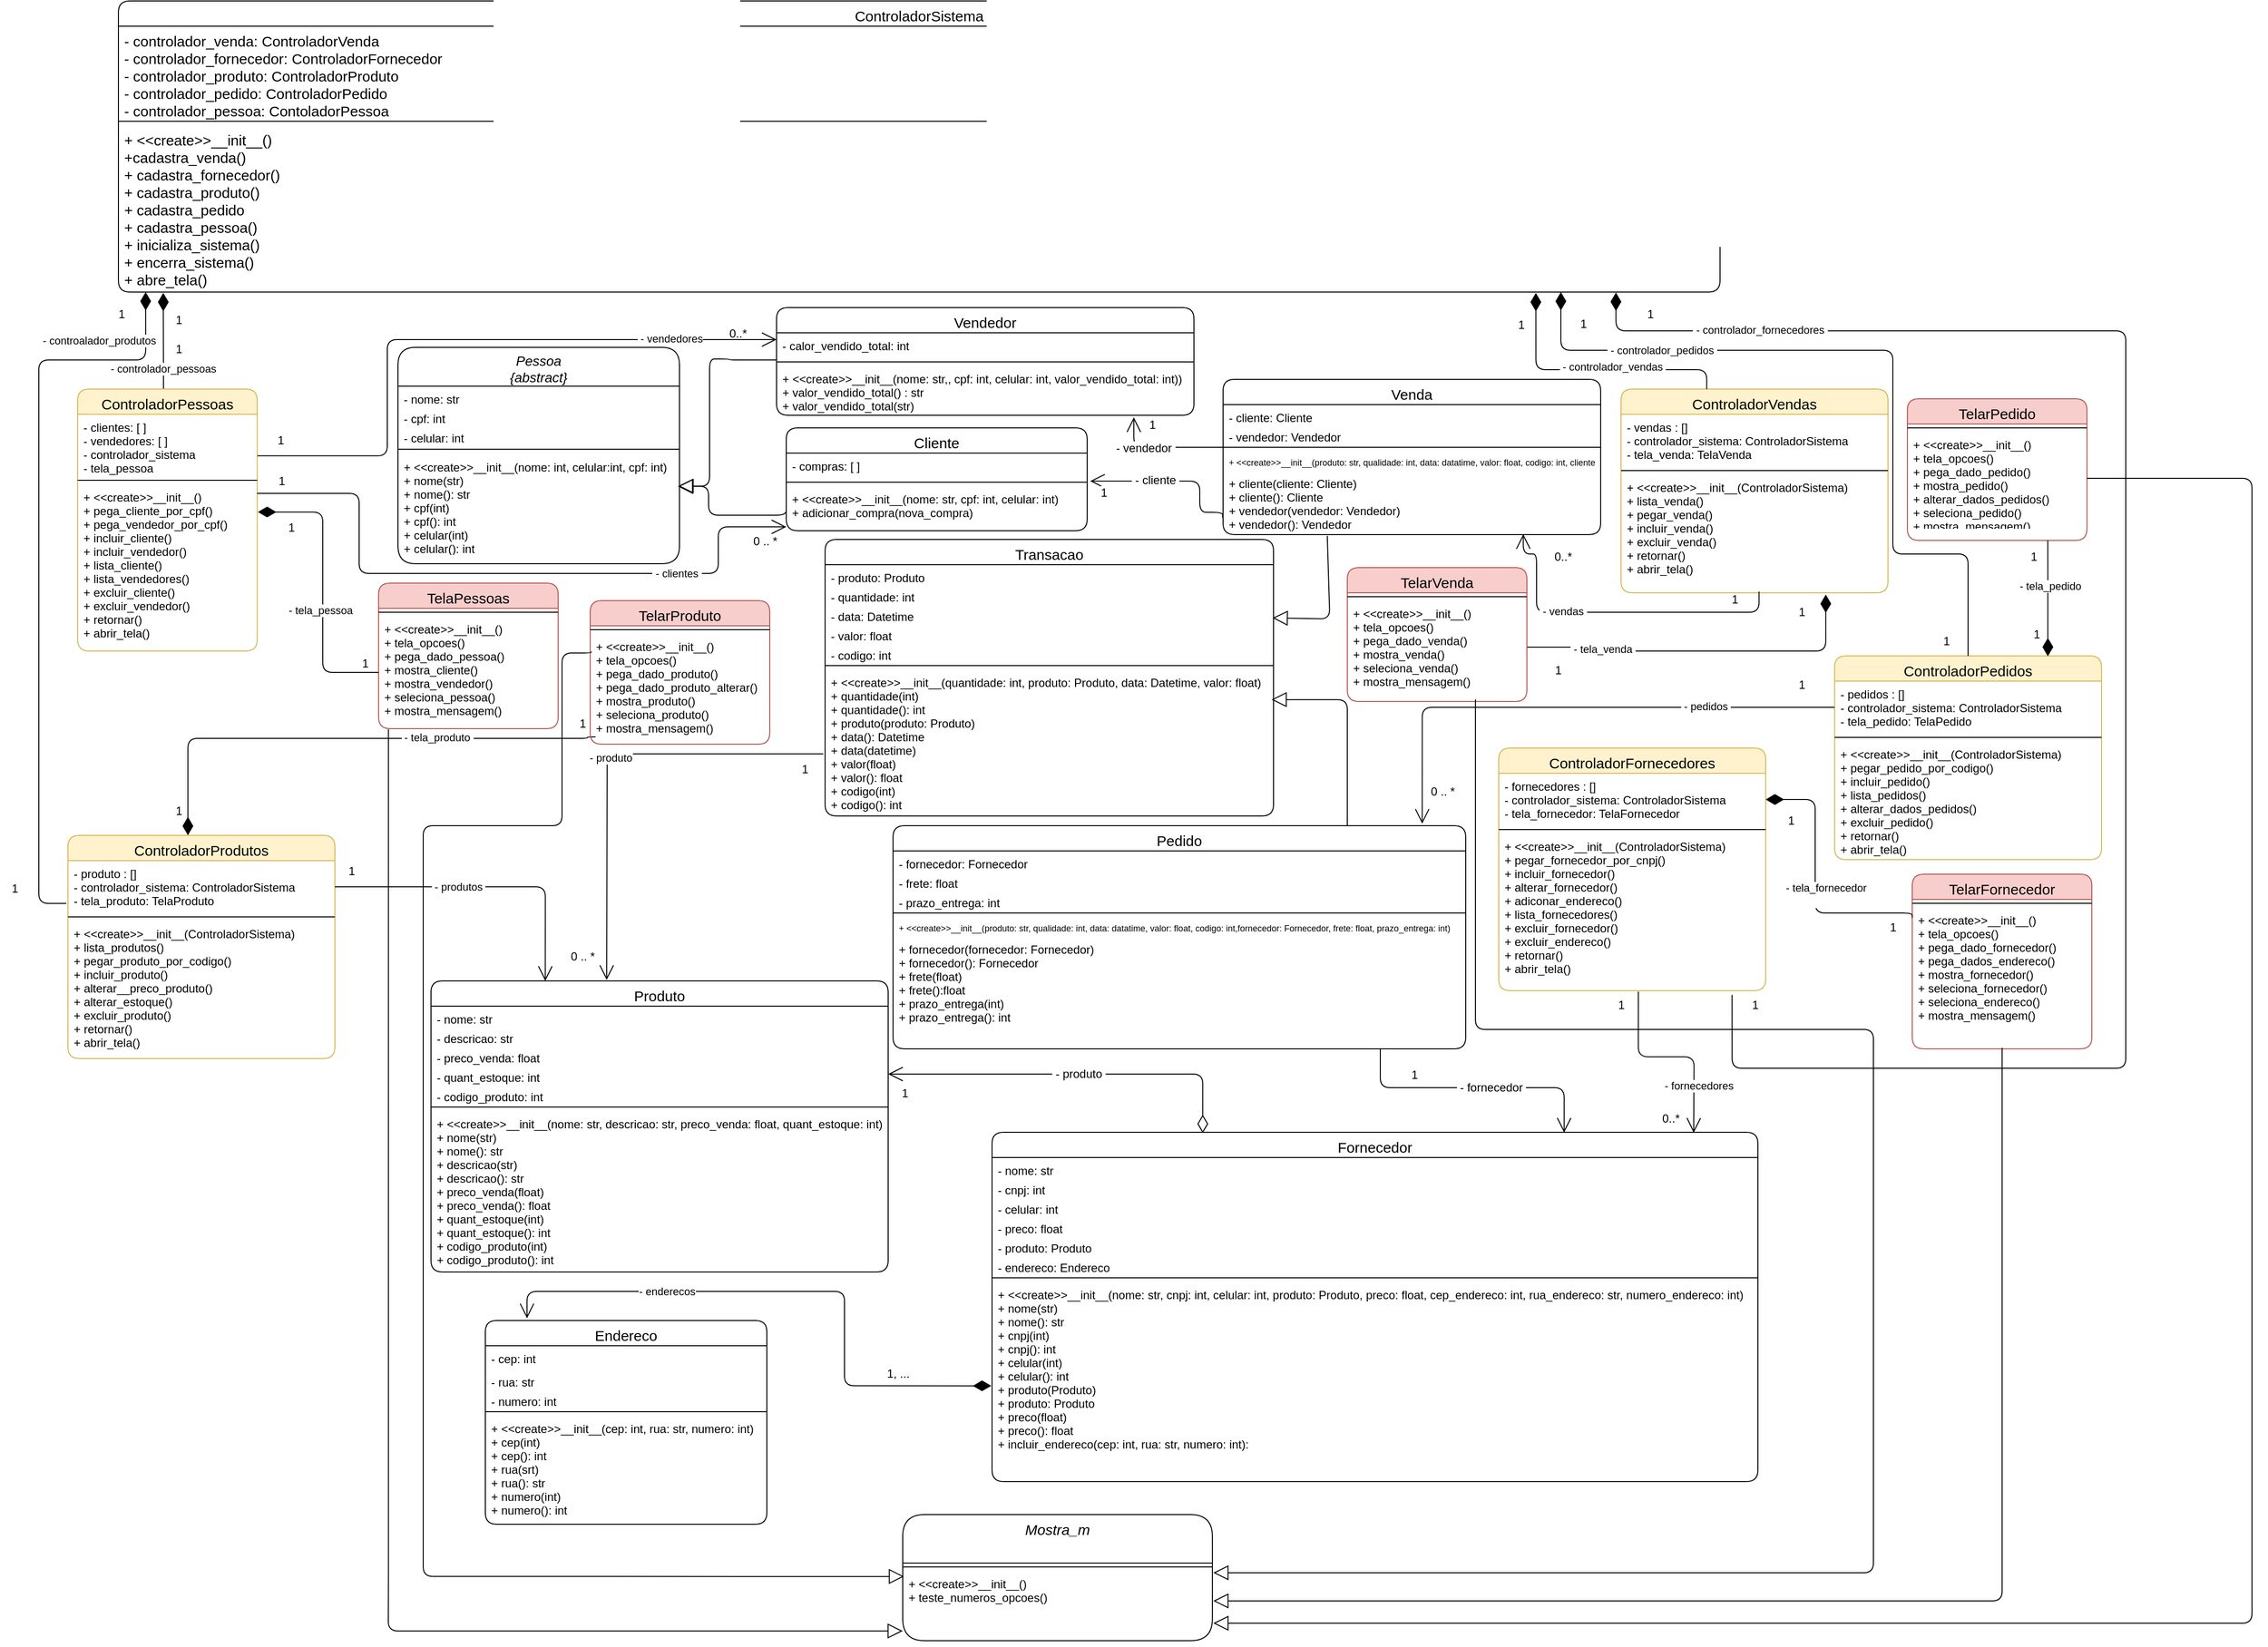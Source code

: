 <mxfile scale="1" border="0" version="27.1.6" pages="3">
  <diagram name="Sem excessoes" id="78rqwLEP83IPqgrWMNMg">
    <mxGraphModel dx="1281" dy="527" grid="1" gridSize="10" guides="1" tooltips="1" connect="1" arrows="1" fold="1" page="1" pageScale="1" pageWidth="827" pageHeight="1169" math="0" shadow="0">
      <root>
        <mxCell id="0" />
        <mxCell id="1" parent="0" />
        <mxCell id="10UE0864SgoTJoeHLDLh-1" value="Pessoa&#xa;{abstract}" style="swimlane;fontStyle=2;align=center;verticalAlign=top;childLayout=stackLayout;horizontal=1;startSize=40;horizontalStack=0;resizeParent=1;resizeLast=0;collapsible=1;marginBottom=0;rounded=1;shadow=0;strokeWidth=1;fontSize=14;spacing=1;" parent="1" vertex="1">
          <mxGeometry x="490" y="437" width="290" height="223" as="geometry">
            <mxRectangle x="230" y="140" width="160" height="26" as="alternateBounds" />
          </mxGeometry>
        </mxCell>
        <mxCell id="10UE0864SgoTJoeHLDLh-2" value="- nome: str" style="text;align=left;verticalAlign=top;spacingLeft=4;spacingRight=4;overflow=hidden;rotatable=0;points=[[0,0.5],[1,0.5]];portConstraint=eastwest;" parent="10UE0864SgoTJoeHLDLh-1" vertex="1">
          <mxGeometry y="40" width="290" height="20" as="geometry" />
        </mxCell>
        <mxCell id="10UE0864SgoTJoeHLDLh-3" value="- cpf: int " style="text;align=left;verticalAlign=top;spacingLeft=4;spacingRight=4;overflow=hidden;rotatable=0;points=[[0,0.5],[1,0.5]];portConstraint=eastwest;rounded=0;shadow=0;html=0;" parent="10UE0864SgoTJoeHLDLh-1" vertex="1">
          <mxGeometry y="60" width="290" height="20" as="geometry" />
        </mxCell>
        <mxCell id="10UE0864SgoTJoeHLDLh-4" value="- celular: int " style="text;align=left;verticalAlign=top;spacingLeft=4;spacingRight=4;overflow=hidden;rotatable=0;points=[[0,0.5],[1,0.5]];portConstraint=eastwest;rounded=0;shadow=0;html=0;" parent="10UE0864SgoTJoeHLDLh-1" vertex="1">
          <mxGeometry y="80" width="290" height="20" as="geometry" />
        </mxCell>
        <mxCell id="10UE0864SgoTJoeHLDLh-5" value="" style="line;html=1;strokeWidth=1;align=left;verticalAlign=middle;spacingTop=-1;spacingLeft=3;spacingRight=3;rotatable=0;labelPosition=right;points=[];portConstraint=eastwest;" parent="10UE0864SgoTJoeHLDLh-1" vertex="1">
          <mxGeometry y="100" width="290" height="10" as="geometry" />
        </mxCell>
        <mxCell id="10UE0864SgoTJoeHLDLh-6" value="+ &lt;&lt;create&gt;&gt;__init__(nome: int, celular:int, cpf: int)&#xa;+ nome(str)&#xa;+ nome(): str&#xa;+ cpf(int)&#xa;+ cpf(): int&#xa;+ celular(int)&#xa;+ celular(): int&#xa;" style="text;align=left;verticalAlign=top;spacingLeft=4;spacingRight=4;overflow=hidden;rotatable=0;points=[[0,0.5],[1,0.5]];portConstraint=eastwest;" parent="10UE0864SgoTJoeHLDLh-1" vertex="1">
          <mxGeometry y="110" width="290" height="100" as="geometry" />
        </mxCell>
        <mxCell id="10UE0864SgoTJoeHLDLh-7" value="Cliente" style="swimlane;fontStyle=0;align=center;verticalAlign=top;childLayout=stackLayout;horizontal=1;startSize=26;horizontalStack=0;resizeParent=1;resizeLast=0;collapsible=1;marginBottom=0;rounded=1;shadow=0;strokeWidth=1;fontSize=15;" parent="1" vertex="1">
          <mxGeometry x="890" y="520" width="310" height="106" as="geometry">
            <mxRectangle x="30" y="360" width="160" height="26" as="alternateBounds" />
          </mxGeometry>
        </mxCell>
        <mxCell id="10UE0864SgoTJoeHLDLh-8" value="- compras: [ ]" style="text;align=left;verticalAlign=top;spacingLeft=4;spacingRight=4;overflow=hidden;rotatable=0;points=[[0,0.5],[1,0.5]];portConstraint=eastwest;" parent="10UE0864SgoTJoeHLDLh-7" vertex="1">
          <mxGeometry y="26" width="310" height="26" as="geometry" />
        </mxCell>
        <mxCell id="10UE0864SgoTJoeHLDLh-9" value="" style="line;html=1;strokeWidth=1;align=left;verticalAlign=middle;spacingTop=-1;spacingLeft=3;spacingRight=3;rotatable=0;labelPosition=right;points=[];portConstraint=eastwest;" parent="10UE0864SgoTJoeHLDLh-7" vertex="1">
          <mxGeometry y="52" width="310" height="8" as="geometry" />
        </mxCell>
        <mxCell id="10UE0864SgoTJoeHLDLh-10" value="+ &lt;&lt;create&gt;&gt;__init__(nome: str, cpf: int, celular: int)&#xa;+ adicionar_compra(nova_compra)" style="text;align=left;verticalAlign=top;spacingLeft=4;spacingRight=4;overflow=hidden;rotatable=0;points=[[0,0.5],[1,0.5]];portConstraint=eastwest;fontStyle=0" parent="10UE0864SgoTJoeHLDLh-7" vertex="1">
          <mxGeometry y="60" width="310" height="40" as="geometry" />
        </mxCell>
        <mxCell id="10UE0864SgoTJoeHLDLh-11" value="Vendedor" style="swimlane;fontStyle=0;align=center;verticalAlign=top;childLayout=stackLayout;horizontal=1;startSize=26;horizontalStack=0;resizeParent=1;resizeLast=0;collapsible=1;marginBottom=0;rounded=1;shadow=0;strokeWidth=1;fontSize=15;" parent="1" vertex="1">
          <mxGeometry x="880" y="396" width="430" height="111" as="geometry">
            <mxRectangle x="340" y="380" width="170" height="26" as="alternateBounds" />
          </mxGeometry>
        </mxCell>
        <mxCell id="10UE0864SgoTJoeHLDLh-12" value="- calor_vendido_total: int" style="text;align=left;verticalAlign=top;spacingLeft=4;spacingRight=4;overflow=hidden;rotatable=0;points=[[0,0.5],[1,0.5]];portConstraint=eastwest;" parent="10UE0864SgoTJoeHLDLh-11" vertex="1">
          <mxGeometry y="26" width="430" height="26" as="geometry" />
        </mxCell>
        <mxCell id="10UE0864SgoTJoeHLDLh-13" value="" style="line;html=1;strokeWidth=1;align=left;verticalAlign=middle;spacingTop=-1;spacingLeft=3;spacingRight=3;rotatable=0;labelPosition=right;points=[];portConstraint=eastwest;" parent="10UE0864SgoTJoeHLDLh-11" vertex="1">
          <mxGeometry y="52" width="430" height="8" as="geometry" />
        </mxCell>
        <mxCell id="10UE0864SgoTJoeHLDLh-14" value="+ &lt;&lt;create&gt;&gt;__init__(nome: str,, cpf: int, celular: int, valor_vendido_total: int))&#xa;+ valor_vendido_total() : str&#xa;+ valor_vendido_total(str)" style="text;align=left;verticalAlign=top;spacingLeft=4;spacingRight=4;overflow=hidden;rotatable=0;points=[[0,0.5],[1,0.5]];portConstraint=eastwest;fontStyle=0" parent="10UE0864SgoTJoeHLDLh-11" vertex="1">
          <mxGeometry y="60" width="430" height="50" as="geometry" />
        </mxCell>
        <mxCell id="10UE0864SgoTJoeHLDLh-15" style="edgeStyle=orthogonalEdgeStyle;rounded=1;orthogonalLoop=1;jettySize=auto;html=1;entryX=0.994;entryY=0.333;entryDx=0;entryDy=0;entryPerimeter=0;curved=0;endArrow=block;endFill=0;strokeWidth=1;endSize=13;exitX=0;exitY=0.5;exitDx=0;exitDy=0;" parent="1" source="10UE0864SgoTJoeHLDLh-10" target="10UE0864SgoTJoeHLDLh-6" edge="1">
          <mxGeometry relative="1" as="geometry">
            <mxPoint x="1300" y="1439" as="sourcePoint" />
            <mxPoint x="1202.84" y="1278.38" as="targetPoint" />
            <Array as="points">
              <mxPoint x="810" y="610" />
              <mxPoint x="810" y="580" />
            </Array>
          </mxGeometry>
        </mxCell>
        <mxCell id="10UE0864SgoTJoeHLDLh-16" style="edgeStyle=orthogonalEdgeStyle;rounded=1;orthogonalLoop=1;jettySize=auto;html=1;curved=0;endSize=13;endArrow=block;endFill=0;" parent="1" edge="1">
          <mxGeometry relative="1" as="geometry">
            <Array as="points">
              <mxPoint x="831" y="449" />
              <mxPoint x="811" y="450" />
              <mxPoint x="811" y="580" />
            </Array>
            <mxPoint x="880" y="450" as="sourcePoint" />
            <mxPoint x="779" y="580" as="targetPoint" />
          </mxGeometry>
        </mxCell>
        <mxCell id="10UE0864SgoTJoeHLDLh-17" value="Venda" style="swimlane;fontStyle=0;align=center;verticalAlign=top;childLayout=stackLayout;horizontal=1;startSize=26;horizontalStack=0;resizeParent=1;resizeLast=0;collapsible=1;marginBottom=0;rounded=1;shadow=0;strokeWidth=1;fontSize=15;fillColor=default;" parent="1" vertex="1">
          <mxGeometry x="1340" y="470" width="389" height="160" as="geometry">
            <mxRectangle x="30" y="360" width="160" height="26" as="alternateBounds" />
          </mxGeometry>
        </mxCell>
        <mxCell id="10UE0864SgoTJoeHLDLh-18" value="- cliente: Cliente" style="text;align=left;verticalAlign=top;spacingLeft=4;spacingRight=4;overflow=hidden;rotatable=0;points=[[0,0.5],[1,0.5]];portConstraint=eastwest;" parent="10UE0864SgoTJoeHLDLh-17" vertex="1">
          <mxGeometry y="26" width="389" height="20" as="geometry" />
        </mxCell>
        <mxCell id="4pAy0JWZJX2bNbVgtF4A-3" value="- vendedor: Vendedor" style="text;align=left;verticalAlign=top;spacingLeft=4;spacingRight=4;overflow=hidden;rotatable=0;points=[[0,0.5],[1,0.5]];portConstraint=eastwest;" parent="10UE0864SgoTJoeHLDLh-17" vertex="1">
          <mxGeometry y="46" width="389" height="20" as="geometry" />
        </mxCell>
        <mxCell id="10UE0864SgoTJoeHLDLh-20" value="" style="line;html=1;strokeWidth=1;align=left;verticalAlign=middle;spacingTop=-1;spacingLeft=3;spacingRight=3;rotatable=0;labelPosition=right;points=[];portConstraint=eastwest;" parent="10UE0864SgoTJoeHLDLh-17" vertex="1">
          <mxGeometry y="66" width="389" height="8" as="geometry" />
        </mxCell>
        <mxCell id="10UE0864SgoTJoeHLDLh-19" value="+ &lt;&lt;create&gt;&gt;__init__(produto: str, qualidade: int, data: datatime, valor: float, codigo: int, cliente : Cliente, vendedor: Vendedor)" style="text;align=left;verticalAlign=top;spacingLeft=4;spacingRight=4;overflow=hidden;rotatable=0;points=[[0,0.5],[1,0.5]];portConstraint=eastwest;fontSize=9;" parent="10UE0864SgoTJoeHLDLh-17" vertex="1">
          <mxGeometry y="74" width="389" height="20" as="geometry" />
        </mxCell>
        <mxCell id="10UE0864SgoTJoeHLDLh-21" value="+ cliente(cliente: Cliente)&#xa;+ cliente(): Cliente&#xa;+ vendedor(vendedor: Vendedor)&#xa;+ vendedor(): Vendedor" style="text;align=left;verticalAlign=top;spacingLeft=4;spacingRight=4;overflow=hidden;rotatable=0;points=[[0,0.5],[1,0.5]];portConstraint=eastwest;fontStyle=0" parent="10UE0864SgoTJoeHLDLh-17" vertex="1">
          <mxGeometry y="94" width="389" height="66" as="geometry" />
        </mxCell>
        <mxCell id="10UE0864SgoTJoeHLDLh-22" value="Transacao" style="swimlane;fontStyle=0;align=center;verticalAlign=top;childLayout=stackLayout;horizontal=1;startSize=26;horizontalStack=0;resizeParent=1;resizeLast=0;collapsible=1;marginBottom=0;rounded=1;shadow=0;strokeWidth=1;fontSize=15;" parent="1" vertex="1">
          <mxGeometry x="930" y="635" width="462" height="285" as="geometry">
            <mxRectangle x="30" y="360" width="160" height="26" as="alternateBounds" />
          </mxGeometry>
        </mxCell>
        <mxCell id="10UE0864SgoTJoeHLDLh-23" value="- produto: Produto" style="text;align=left;verticalAlign=top;spacingLeft=4;spacingRight=4;overflow=hidden;rotatable=0;points=[[0,0.5],[1,0.5]];portConstraint=eastwest;" parent="10UE0864SgoTJoeHLDLh-22" vertex="1">
          <mxGeometry y="26" width="462" height="20" as="geometry" />
        </mxCell>
        <mxCell id="10UE0864SgoTJoeHLDLh-24" value="- quantidade: int" style="text;align=left;verticalAlign=top;spacingLeft=4;spacingRight=4;overflow=hidden;rotatable=0;points=[[0,0.5],[1,0.5]];portConstraint=eastwest;" parent="10UE0864SgoTJoeHLDLh-22" vertex="1">
          <mxGeometry y="46" width="462" height="20" as="geometry" />
        </mxCell>
        <mxCell id="10UE0864SgoTJoeHLDLh-25" value="- data: Datetime" style="text;align=left;verticalAlign=top;spacingLeft=4;spacingRight=4;overflow=hidden;rotatable=0;points=[[0,0.5],[1,0.5]];portConstraint=eastwest;" parent="10UE0864SgoTJoeHLDLh-22" vertex="1">
          <mxGeometry y="66" width="462" height="20" as="geometry" />
        </mxCell>
        <mxCell id="10UE0864SgoTJoeHLDLh-26" value="- valor: float" style="text;align=left;verticalAlign=top;spacingLeft=4;spacingRight=4;overflow=hidden;rotatable=0;points=[[0,0.5],[1,0.5]];portConstraint=eastwest;" parent="10UE0864SgoTJoeHLDLh-22" vertex="1">
          <mxGeometry y="86" width="462" height="20" as="geometry" />
        </mxCell>
        <mxCell id="10UE0864SgoTJoeHLDLh-27" value="- codigo: int" style="text;align=left;verticalAlign=top;spacingLeft=4;spacingRight=4;overflow=hidden;rotatable=0;points=[[0,0.5],[1,0.5]];portConstraint=eastwest;" parent="10UE0864SgoTJoeHLDLh-22" vertex="1">
          <mxGeometry y="106" width="462" height="20" as="geometry" />
        </mxCell>
        <mxCell id="10UE0864SgoTJoeHLDLh-28" value="" style="line;html=1;strokeWidth=1;align=left;verticalAlign=middle;spacingTop=-1;spacingLeft=3;spacingRight=3;rotatable=0;labelPosition=right;points=[];portConstraint=eastwest;" parent="10UE0864SgoTJoeHLDLh-22" vertex="1">
          <mxGeometry y="126" width="462" height="8" as="geometry" />
        </mxCell>
        <mxCell id="10UE0864SgoTJoeHLDLh-29" value="+ &lt;&lt;create&gt;&gt;__init__(quantidade: int, produto: Produto, data: Datetime, valor: float)&#xa;+ quantidade(int)&#xa;+ quantidade(): int&#xa;+ produto(produto: Produto)&#xa;+ data(): Datetime&#xa;+ data(datetime)&#xa;+ valor(float)&#xa;+ valor(): float&#xa;+ codigo(int)&#xa;+ codigo(): int" style="text;align=left;verticalAlign=top;spacingLeft=4;spacingRight=4;overflow=hidden;rotatable=0;points=[[0,0.5],[1,0.5]];portConstraint=eastwest;fontStyle=0" parent="10UE0864SgoTJoeHLDLh-22" vertex="1">
          <mxGeometry y="134" width="462" height="146" as="geometry" />
        </mxCell>
        <mxCell id="10UE0864SgoTJoeHLDLh-30" style="rounded=1;orthogonalLoop=1;jettySize=auto;html=1;exitX=0.276;exitY=1.02;exitDx=0;exitDy=0;endArrow=block;endFill=0;endSize=13;exitPerimeter=0;entryX=0.998;entryY=0.743;entryDx=0;entryDy=0;entryPerimeter=0;" parent="1" source="10UE0864SgoTJoeHLDLh-21" target="10UE0864SgoTJoeHLDLh-25" edge="1">
          <mxGeometry relative="1" as="geometry">
            <mxPoint x="1509.338" y="1490.28" as="sourcePoint" />
            <mxPoint x="1400" y="720" as="targetPoint" />
            <Array as="points">
              <mxPoint x="1450" y="717" />
            </Array>
          </mxGeometry>
        </mxCell>
        <mxCell id="10UE0864SgoTJoeHLDLh-31" value="Produto" style="swimlane;fontStyle=0;align=center;verticalAlign=top;childLayout=stackLayout;horizontal=1;startSize=26;horizontalStack=0;resizeParent=1;resizeLast=0;collapsible=1;marginBottom=0;rounded=1;shadow=0;strokeWidth=1;fontSize=15;" parent="1" vertex="1">
          <mxGeometry x="524" y="1090" width="471" height="300" as="geometry">
            <mxRectangle x="30" y="360" width="160" height="26" as="alternateBounds" />
          </mxGeometry>
        </mxCell>
        <mxCell id="10UE0864SgoTJoeHLDLh-32" value="- nome: str" style="text;align=left;verticalAlign=top;spacingLeft=4;spacingRight=4;overflow=hidden;rotatable=0;points=[[0,0.5],[1,0.5]];portConstraint=eastwest;" parent="10UE0864SgoTJoeHLDLh-31" vertex="1">
          <mxGeometry y="26" width="471" height="20" as="geometry" />
        </mxCell>
        <mxCell id="10UE0864SgoTJoeHLDLh-33" value="- descricao: str" style="text;align=left;verticalAlign=top;spacingLeft=4;spacingRight=4;overflow=hidden;rotatable=0;points=[[0,0.5],[1,0.5]];portConstraint=eastwest;" parent="10UE0864SgoTJoeHLDLh-31" vertex="1">
          <mxGeometry y="46" width="471" height="20" as="geometry" />
        </mxCell>
        <mxCell id="10UE0864SgoTJoeHLDLh-34" value="- preco_venda: float" style="text;align=left;verticalAlign=top;spacingLeft=4;spacingRight=4;overflow=hidden;rotatable=0;points=[[0,0.5],[1,0.5]];portConstraint=eastwest;" parent="10UE0864SgoTJoeHLDLh-31" vertex="1">
          <mxGeometry y="66" width="471" height="20" as="geometry" />
        </mxCell>
        <mxCell id="10UE0864SgoTJoeHLDLh-35" value="- quant_estoque: int" style="text;align=left;verticalAlign=top;spacingLeft=4;spacingRight=4;overflow=hidden;rotatable=0;points=[[0,0.5],[1,0.5]];portConstraint=eastwest;" parent="10UE0864SgoTJoeHLDLh-31" vertex="1">
          <mxGeometry y="86" width="471" height="20" as="geometry" />
        </mxCell>
        <mxCell id="10UE0864SgoTJoeHLDLh-36" value="- codigo_produto: int" style="text;align=left;verticalAlign=top;spacingLeft=4;spacingRight=4;overflow=hidden;rotatable=0;points=[[0,0.5],[1,0.5]];portConstraint=eastwest;" parent="10UE0864SgoTJoeHLDLh-31" vertex="1">
          <mxGeometry y="106" width="471" height="20" as="geometry" />
        </mxCell>
        <mxCell id="10UE0864SgoTJoeHLDLh-37" value="" style="line;html=1;strokeWidth=1;align=left;verticalAlign=middle;spacingTop=-1;spacingLeft=3;spacingRight=3;rotatable=0;labelPosition=right;points=[];portConstraint=eastwest;" parent="10UE0864SgoTJoeHLDLh-31" vertex="1">
          <mxGeometry y="126" width="471" height="8" as="geometry" />
        </mxCell>
        <mxCell id="10UE0864SgoTJoeHLDLh-38" value="+ &lt;&lt;create&gt;&gt;__init__(nome: str, descricao: str, preco_venda: float, quant_estoque: int)&#xa;+ nome(str)&#xa;+ nome(): str&#xa;+ descricao(str)&#xa;+ descricao(): str&#xa;+ preco_venda(float)&#xa;+ preco_venda(): float&#xa;+ quant_estoque(int)&#xa;+ quant_estoque(): int&#xa;+ codigo_produto(int)&#xa;+ codigo_produto(): int" style="text;align=left;verticalAlign=top;spacingLeft=4;spacingRight=4;overflow=hidden;rotatable=0;points=[[0,0.5],[1,0.5]];portConstraint=eastwest;fontStyle=0" parent="10UE0864SgoTJoeHLDLh-31" vertex="1">
          <mxGeometry y="134" width="471" height="166" as="geometry" />
        </mxCell>
        <mxCell id="10UE0864SgoTJoeHLDLh-39" value="1" style="edgeLabel;html=1;align=center;verticalAlign=middle;resizable=0;points=[];fontSize=12;" parent="1" vertex="1" connectable="0">
          <mxGeometry x="1161.003" y="1180.002" as="geometry">
            <mxPoint x="-149" y="26" as="offset" />
          </mxGeometry>
        </mxCell>
        <mxCell id="10UE0864SgoTJoeHLDLh-40" value="ControladorProdutos" style="swimlane;fontStyle=0;align=center;verticalAlign=top;childLayout=stackLayout;horizontal=1;startSize=26;horizontalStack=0;resizeParent=1;resizeLast=0;collapsible=1;marginBottom=0;rounded=1;shadow=0;strokeWidth=1;fontSize=15;fillColor=#fff2cc;strokeColor=#d6b656;" parent="1" vertex="1">
          <mxGeometry x="150" y="940" width="275" height="230" as="geometry">
            <mxRectangle x="30" y="360" width="160" height="26" as="alternateBounds" />
          </mxGeometry>
        </mxCell>
        <mxCell id="10UE0864SgoTJoeHLDLh-41" value="- produto : []&#xa;- controlador_sistema: ControladorSistema&#xa;- tela_produto: TelaProduto" style="text;align=left;verticalAlign=top;spacingLeft=4;spacingRight=4;overflow=hidden;rotatable=0;points=[[0,0.5],[1,0.5]];portConstraint=eastwest;fontStyle=0" parent="10UE0864SgoTJoeHLDLh-40" vertex="1">
          <mxGeometry y="26" width="275" height="54" as="geometry" />
        </mxCell>
        <mxCell id="10UE0864SgoTJoeHLDLh-42" value="" style="line;html=1;strokeWidth=1;align=left;verticalAlign=middle;spacingTop=-1;spacingLeft=3;spacingRight=3;rotatable=0;labelPosition=right;points=[];portConstraint=eastwest;" parent="10UE0864SgoTJoeHLDLh-40" vertex="1">
          <mxGeometry y="80" width="275" height="8" as="geometry" />
        </mxCell>
        <mxCell id="10UE0864SgoTJoeHLDLh-43" value="+ &lt;&lt;create&gt;&gt;__init__(ControladorSistema)&#xa;+ lista_produtos()&#xa;+ pegar_produto_por_codigo()&#xa;+ incluir_produto()&#xa;+ alterar__preco_produto()&#xa;+ alterar_estoque()&#xa;+ excluir_produto()&#xa;+ retornar() &#xa;+ abrir_tela()&#xa;" style="text;align=left;verticalAlign=top;spacingLeft=4;spacingRight=4;overflow=hidden;rotatable=0;points=[[0,0.5],[1,0.5]];portConstraint=eastwest;fontStyle=0;labelBorderColor=none;" parent="10UE0864SgoTJoeHLDLh-40" vertex="1">
          <mxGeometry y="88" width="275" height="142" as="geometry" />
        </mxCell>
        <mxCell id="10UE0864SgoTJoeHLDLh-44" value="ControladorPessoas" style="swimlane;fontStyle=0;align=center;verticalAlign=top;childLayout=stackLayout;horizontal=1;startSize=26;horizontalStack=0;resizeParent=1;resizeLast=0;collapsible=1;marginBottom=0;rounded=1;shadow=0;strokeWidth=1;fontSize=15;fillColor=#fff2cc;strokeColor=#d6b656;" parent="1" vertex="1">
          <mxGeometry x="160" y="480" width="185" height="270" as="geometry">
            <mxRectangle x="30" y="360" width="160" height="26" as="alternateBounds" />
          </mxGeometry>
        </mxCell>
        <mxCell id="10UE0864SgoTJoeHLDLh-45" value="- clientes: [ ]&#xa;- vendedores: [ ]&#xa;- controlador_sistema&#xa;- tela_pessoa" style="text;align=left;verticalAlign=top;spacingLeft=4;spacingRight=4;overflow=hidden;rotatable=0;points=[[0,0.5],[1,0.5]];portConstraint=eastwest;fontStyle=0" parent="10UE0864SgoTJoeHLDLh-44" vertex="1">
          <mxGeometry y="26" width="185" height="64" as="geometry" />
        </mxCell>
        <mxCell id="10UE0864SgoTJoeHLDLh-46" value="" style="line;html=1;strokeWidth=1;align=left;verticalAlign=middle;spacingTop=-1;spacingLeft=3;spacingRight=3;rotatable=0;labelPosition=right;points=[];portConstraint=eastwest;" parent="10UE0864SgoTJoeHLDLh-44" vertex="1">
          <mxGeometry y="90" width="185" height="8" as="geometry" />
        </mxCell>
        <mxCell id="10UE0864SgoTJoeHLDLh-47" value="+ &lt;&lt;create&gt;&gt;__init__()&#xa;+ pega_cliente_por_cpf()&#xa;+ pega_vendedor_por_cpf()&#xa;+ incluir_cliente()&#xa;+ incluir_vendedor()&#xa;+ lista_cliente()&#xa;+ lista_vendedores()&#xa;+ excluir_cliente()&#xa;+ excluir_vendedor()&#xa;+ retornar()&#xa;+ abrir_tela()" style="text;align=left;verticalAlign=top;spacingLeft=4;spacingRight=4;overflow=hidden;rotatable=0;points=[[0,0.5],[1,0.5]];portConstraint=eastwest;fontStyle=0" parent="10UE0864SgoTJoeHLDLh-44" vertex="1">
          <mxGeometry y="98" width="185" height="172" as="geometry" />
        </mxCell>
        <mxCell id="10UE0864SgoTJoeHLDLh-48" value="" style="edgeStyle=orthogonalEdgeStyle;rounded=1;orthogonalLoop=1;jettySize=auto;html=1;endArrow=none;endFill=0;endSize=13;curved=0;entryX=1.007;entryY=0.668;entryDx=0;entryDy=0;entryPerimeter=0;startArrow=open;startFill=0;startSize=13;" parent="1" edge="1">
          <mxGeometry relative="1" as="geometry">
            <mxPoint x="880" y="429" as="sourcePoint" />
            <mxPoint x="345.295" y="548.752" as="targetPoint" />
            <Array as="points">
              <mxPoint x="479" y="429" />
              <mxPoint x="479" y="549" />
            </Array>
          </mxGeometry>
        </mxCell>
        <mxCell id="10UE0864SgoTJoeHLDLh-49" value="&amp;nbsp;- vendedores" style="edgeLabel;html=1;align=center;verticalAlign=middle;resizable=0;points=[];" parent="10UE0864SgoTJoeHLDLh-48" vertex="1" connectable="0">
          <mxGeometry x="-0.663" y="3" relative="1" as="geometry">
            <mxPoint y="-4" as="offset" />
          </mxGeometry>
        </mxCell>
        <mxCell id="10UE0864SgoTJoeHLDLh-50" value="Endereco" style="swimlane;fontStyle=0;align=center;verticalAlign=top;childLayout=stackLayout;horizontal=1;startSize=26;horizontalStack=0;resizeParent=1;resizeLast=0;collapsible=1;marginBottom=0;rounded=1;shadow=0;strokeWidth=1;fontSize=15;" parent="1" vertex="1">
          <mxGeometry x="580" y="1440" width="290" height="210" as="geometry">
            <mxRectangle x="30" y="360" width="160" height="26" as="alternateBounds" />
          </mxGeometry>
        </mxCell>
        <mxCell id="10UE0864SgoTJoeHLDLh-51" value="- cep: int" style="text;align=left;verticalAlign=top;spacingLeft=4;spacingRight=4;overflow=hidden;rotatable=0;points=[[0,0.5],[1,0.5]];portConstraint=eastwest;" parent="10UE0864SgoTJoeHLDLh-50" vertex="1">
          <mxGeometry y="26" width="290" height="24" as="geometry" />
        </mxCell>
        <mxCell id="10UE0864SgoTJoeHLDLh-52" value="- rua: str" style="text;align=left;verticalAlign=top;spacingLeft=4;spacingRight=4;overflow=hidden;rotatable=0;points=[[0,0.5],[1,0.5]];portConstraint=eastwest;" parent="10UE0864SgoTJoeHLDLh-50" vertex="1">
          <mxGeometry y="50" width="290" height="20" as="geometry" />
        </mxCell>
        <mxCell id="10UE0864SgoTJoeHLDLh-53" value="- numero: int" style="text;align=left;verticalAlign=top;spacingLeft=4;spacingRight=4;overflow=hidden;rotatable=0;points=[[0,0.5],[1,0.5]];portConstraint=eastwest;" parent="10UE0864SgoTJoeHLDLh-50" vertex="1">
          <mxGeometry y="70" width="290" height="20" as="geometry" />
        </mxCell>
        <mxCell id="10UE0864SgoTJoeHLDLh-54" value="" style="line;html=1;strokeWidth=1;align=left;verticalAlign=middle;spacingTop=-1;spacingLeft=3;spacingRight=3;rotatable=0;labelPosition=right;points=[];portConstraint=eastwest;" parent="10UE0864SgoTJoeHLDLh-50" vertex="1">
          <mxGeometry y="90" width="290" height="8" as="geometry" />
        </mxCell>
        <mxCell id="10UE0864SgoTJoeHLDLh-55" value="+ &lt;&lt;create&gt;&gt;__init__(cep: int, rua: str, numero: int)&#xa;+ cep(int)&#xa;+ cep(): int&#xa;+ rua(srt)&#xa;+ rua(): str&#xa;+ numero(int)&#xa;+ numero(): int" style="text;align=left;verticalAlign=top;spacingLeft=4;spacingRight=4;overflow=hidden;rotatable=0;points=[[0,0.5],[1,0.5]];portConstraint=eastwest;fontStyle=0" parent="10UE0864SgoTJoeHLDLh-50" vertex="1">
          <mxGeometry y="98" width="290" height="106" as="geometry" />
        </mxCell>
        <mxCell id="10UE0864SgoTJoeHLDLh-56" style="edgeStyle=orthogonalEdgeStyle;rounded=1;orthogonalLoop=1;jettySize=auto;html=1;entryX=0.148;entryY=-0.011;entryDx=0;entryDy=0;entryPerimeter=0;endArrow=open;endFill=0;startArrow=diamondThin;startFill=1;curved=0;startSize=16;endSize=13;exitX=-0.001;exitY=0.577;exitDx=0;exitDy=0;exitPerimeter=0;" parent="1" source="10UE0864SgoTJoeHLDLh-108" target="10UE0864SgoTJoeHLDLh-50" edge="1">
          <mxGeometry relative="1" as="geometry">
            <mxPoint x="1776.0" y="2027" as="sourcePoint" />
            <Array as="points">
              <mxPoint x="950" y="1507" />
              <mxPoint x="950" y="1410" />
              <mxPoint x="623" y="1410" />
            </Array>
          </mxGeometry>
        </mxCell>
        <mxCell id="10UE0864SgoTJoeHLDLh-57" value="- enderecos" style="edgeLabel;html=1;align=center;verticalAlign=middle;resizable=0;points=[];" parent="10UE0864SgoTJoeHLDLh-56" vertex="1" connectable="0">
          <mxGeometry x="0.719" y="-3" relative="1" as="geometry">
            <mxPoint x="87" y="3" as="offset" />
          </mxGeometry>
        </mxCell>
        <mxCell id="10UE0864SgoTJoeHLDLh-58" value="1, ..." style="text;html=1;align=center;verticalAlign=middle;resizable=0;points=[];autosize=1;strokeColor=none;fillColor=none;" parent="1" vertex="1">
          <mxGeometry x="980" y="1480" width="50" height="30" as="geometry" />
        </mxCell>
        <mxCell id="10UE0864SgoTJoeHLDLh-59" value="ControladorSistema" style="swimlane;fontStyle=0;align=center;verticalAlign=top;childLayout=stackLayout;horizontal=1;startSize=26;horizontalStack=0;resizeParent=1;resizeLast=0;collapsible=1;marginBottom=0;rounded=1;shadow=0;strokeWidth=1;fontSize=15;fontFamily=Helvetica;" parent="1" vertex="1">
          <mxGeometry x="202" y="80" width="1650" height="300" as="geometry">
            <mxRectangle x="30" y="360" width="160" height="26" as="alternateBounds" />
          </mxGeometry>
        </mxCell>
        <mxCell id="10UE0864SgoTJoeHLDLh-60" value="- controlador_venda: ControladorVenda&#xa;- controlador_fornecedor: ControladorFornecedor&#xa;- controlador_produto: ControladorProduto&#xa;- controlador_pedido: ControladorPedido&#xa;- controlador_pessoa: ContoladorPessoa&#xa;- tela_sistema: TelaSistema&#xa;&#xa;" style="text;align=left;verticalAlign=top;spacingLeft=4;spacingRight=4;overflow=hidden;rotatable=0;points=[[0,0.5],[1,0.5]];portConstraint=eastwest;fontStyle=0;fontFamily=Helvetica;fontSize=15;fontColor=default;horizontal=1;" parent="10UE0864SgoTJoeHLDLh-59" vertex="1">
          <mxGeometry y="26" width="1650" height="94" as="geometry" />
        </mxCell>
        <mxCell id="10UE0864SgoTJoeHLDLh-61" value="" style="line;html=1;strokeWidth=1;align=center;verticalAlign=top;spacingTop=-1;spacingLeft=3;spacingRight=3;rotatable=0;labelPosition=right;points=[];portConstraint=eastwest;rounded=1;shadow=0;strokeColor=default;fontFamily=Helvetica;fontSize=15;fontColor=default;fontStyle=0;horizontal=1;fillColor=default;" parent="10UE0864SgoTJoeHLDLh-59" vertex="1">
          <mxGeometry y="120" width="1650" height="8" as="geometry" />
        </mxCell>
        <mxCell id="10UE0864SgoTJoeHLDLh-62" value="+ &lt;&lt;create&gt;&gt;__init__()&#xa;+cadastra_venda()&#xa;+ cadastra_fornecedor()&#xa;+ cadastra_produto()&#xa;+ cadastra_pedido&#xa;+ cadastra_pessoa()&#xa;+ inicializa_sistema()&#xa;+ encerra_sistema()&#xa;+ abre_tela()&#xa;" style="text;align=left;verticalAlign=top;spacingLeft=4;spacingRight=4;overflow=hidden;rotatable=0;points=[[0,0.5],[1,0.5]];portConstraint=eastwest;fontStyle=0;fontFamily=Helvetica;fontSize=15;fontColor=default;horizontal=1;" parent="10UE0864SgoTJoeHLDLh-59" vertex="1">
          <mxGeometry y="128" width="1650" height="172" as="geometry" />
        </mxCell>
        <mxCell id="10UE0864SgoTJoeHLDLh-63" value="TelaPessoas" style="swimlane;fontStyle=0;align=center;verticalAlign=top;childLayout=stackLayout;horizontal=1;startSize=26;horizontalStack=0;resizeParent=1;resizeLast=0;collapsible=1;marginBottom=0;rounded=1;shadow=0;strokeWidth=1;fontSize=15;fillColor=#f8cecc;strokeColor=#b85450;" parent="1" vertex="1">
          <mxGeometry x="470" y="680" width="185" height="150" as="geometry">
            <mxRectangle x="30" y="360" width="160" height="26" as="alternateBounds" />
          </mxGeometry>
        </mxCell>
        <mxCell id="10UE0864SgoTJoeHLDLh-64" value="" style="line;html=1;strokeWidth=1;align=left;verticalAlign=middle;spacingTop=-1;spacingLeft=3;spacingRight=3;rotatable=0;labelPosition=right;points=[];portConstraint=eastwest;" parent="10UE0864SgoTJoeHLDLh-63" vertex="1">
          <mxGeometry y="26" width="185" height="8" as="geometry" />
        </mxCell>
        <mxCell id="10UE0864SgoTJoeHLDLh-181" style="edgeStyle=orthogonalEdgeStyle;rounded=1;orthogonalLoop=1;jettySize=auto;html=1;exitX=0.055;exitY=1.005;exitDx=0;exitDy=0;exitPerimeter=0;endArrow=block;endFill=0;startSize=13;endSize=13;curved=0;" parent="10UE0864SgoTJoeHLDLh-63" source="10UE0864SgoTJoeHLDLh-65" edge="1">
          <mxGeometry relative="1" as="geometry">
            <mxPoint x="540" y="1080" as="targetPoint" />
            <mxPoint x="11.47" y="152.044" as="sourcePoint" />
            <Array as="points">
              <mxPoint x="10" y="1030" />
              <mxPoint x="10" y="1030" />
            </Array>
          </mxGeometry>
        </mxCell>
        <mxCell id="10UE0864SgoTJoeHLDLh-65" value="+ &lt;&lt;create&gt;&gt;__init__()&#xa;+ tela_opcoes()&#xa;+ pega_dado_pessoa()&#xa;+ mostra_cliente()&#xa;+ mostra_vendedor()&#xa;+ seleciona_pessoa()&#xa;+ mostra_mensagem()" style="text;align=left;verticalAlign=top;spacingLeft=4;spacingRight=4;overflow=hidden;rotatable=0;points=[[0,0.5],[1,0.5]];portConstraint=eastwest;fontStyle=0" parent="10UE0864SgoTJoeHLDLh-63" vertex="1">
          <mxGeometry y="34" width="185" height="116" as="geometry" />
        </mxCell>
        <mxCell id="10UE0864SgoTJoeHLDLh-66" style="edgeStyle=orthogonalEdgeStyle;rounded=1;orthogonalLoop=1;jettySize=auto;html=1;endArrow=diamondThin;endFill=1;endSize=16;curved=0;entryX=0.464;entryY=-0.018;entryDx=0;entryDy=0;entryPerimeter=0;exitX=0.03;exitY=1.005;exitDx=0;exitDy=0;exitPerimeter=0;" parent="1" edge="1">
          <mxGeometry relative="1" as="geometry">
            <mxPoint x="693.55" y="838.53" as="sourcePoint" />
            <mxPoint x="273.6" y="939.86" as="targetPoint" />
            <Array as="points">
              <mxPoint x="685" y="839" />
              <mxPoint x="685" y="840" />
              <mxPoint x="274" y="840" />
            </Array>
          </mxGeometry>
        </mxCell>
        <mxCell id="10UE0864SgoTJoeHLDLh-67" value="&amp;nbsp;- tela_produto&amp;nbsp;" style="edgeLabel;html=1;align=center;verticalAlign=middle;resizable=0;points=[];" parent="10UE0864SgoTJoeHLDLh-66" vertex="1" connectable="0">
          <mxGeometry x="-0.394" y="3" relative="1" as="geometry">
            <mxPoint x="-7" y="-4" as="offset" />
          </mxGeometry>
        </mxCell>
        <mxCell id="10UE0864SgoTJoeHLDLh-68" value="TelarProduto" style="swimlane;fontStyle=0;align=center;verticalAlign=top;childLayout=stackLayout;horizontal=1;startSize=26;horizontalStack=0;resizeParent=1;resizeLast=0;collapsible=1;marginBottom=0;rounded=1;shadow=0;strokeWidth=1;fontSize=15;fillColor=#f8cecc;strokeColor=#b85450;" parent="1" vertex="1">
          <mxGeometry x="688" y="698" width="185" height="148" as="geometry">
            <mxRectangle x="30" y="360" width="160" height="26" as="alternateBounds" />
          </mxGeometry>
        </mxCell>
        <mxCell id="10UE0864SgoTJoeHLDLh-69" value="" style="line;html=1;strokeWidth=1;align=left;verticalAlign=middle;spacingTop=-1;spacingLeft=3;spacingRight=3;rotatable=0;labelPosition=right;points=[];portConstraint=eastwest;" parent="10UE0864SgoTJoeHLDLh-68" vertex="1">
          <mxGeometry y="26" width="185" height="8" as="geometry" />
        </mxCell>
        <mxCell id="10UE0864SgoTJoeHLDLh-70" value="+ &lt;&lt;create&gt;&gt;__init__()&#xa;+ tela_opcoes()&#xa;+ pega_dado_produto()&#xa;+ pega_dado_produto_alterar()&#xa;+ mostra_produto()&#xa;+ seleciona_produto()&#xa;+ mostra_mensagem()" style="text;align=left;verticalAlign=top;spacingLeft=4;spacingRight=4;overflow=hidden;rotatable=0;points=[[0,0.5],[1,0.5]];portConstraint=eastwest;fontStyle=0" parent="10UE0864SgoTJoeHLDLh-68" vertex="1">
          <mxGeometry y="34" width="185" height="106" as="geometry" />
        </mxCell>
        <mxCell id="10UE0864SgoTJoeHLDLh-71" value="TelarFornecedor" style="swimlane;fontStyle=0;align=center;verticalAlign=top;childLayout=stackLayout;horizontal=1;startSize=26;horizontalStack=0;resizeParent=1;resizeLast=0;collapsible=1;marginBottom=0;rounded=1;shadow=0;strokeWidth=1;fontSize=15;fillColor=#f8cecc;strokeColor=#b85450;" parent="1" vertex="1">
          <mxGeometry x="2050" y="980" width="185" height="180" as="geometry">
            <mxRectangle x="30" y="360" width="160" height="26" as="alternateBounds" />
          </mxGeometry>
        </mxCell>
        <mxCell id="10UE0864SgoTJoeHLDLh-72" value="" style="line;html=1;strokeWidth=1;align=left;verticalAlign=middle;spacingTop=-1;spacingLeft=3;spacingRight=3;rotatable=0;labelPosition=right;points=[];portConstraint=eastwest;" parent="10UE0864SgoTJoeHLDLh-71" vertex="1">
          <mxGeometry y="26" width="185" height="8" as="geometry" />
        </mxCell>
        <mxCell id="10UE0864SgoTJoeHLDLh-184" style="edgeStyle=orthogonalEdgeStyle;rounded=1;orthogonalLoop=1;jettySize=auto;html=1;curved=0;endSize=13;endArrow=block;endFill=0;" parent="10UE0864SgoTJoeHLDLh-71" edge="1">
          <mxGeometry relative="1" as="geometry">
            <mxPoint x="-720" y="749" as="targetPoint" />
            <mxPoint x="92.6" y="179" as="sourcePoint" />
            <Array as="points">
              <mxPoint x="93" y="749" />
            </Array>
          </mxGeometry>
        </mxCell>
        <mxCell id="10UE0864SgoTJoeHLDLh-73" value="+ &lt;&lt;create&gt;&gt;__init__()&#xa;+ tela_opcoes()&#xa;+ pega_dado_fornecedor()&#xa;+ pega_dados_endereco()&#xa;+ mostra_fornecedor()&#xa;+ seleciona_fornecedor()&#xa;+ seleciona_endereco()&#xa;+ mostra_mensagem()" style="text;align=left;verticalAlign=top;spacingLeft=4;spacingRight=4;overflow=hidden;rotatable=0;points=[[0,0.5],[1,0.5]];portConstraint=eastwest;fontStyle=0" parent="10UE0864SgoTJoeHLDLh-71" vertex="1">
          <mxGeometry y="34" width="185" height="136" as="geometry" />
        </mxCell>
        <mxCell id="10UE0864SgoTJoeHLDLh-74" style="edgeStyle=orthogonalEdgeStyle;rounded=1;orthogonalLoop=1;jettySize=auto;html=1;endArrow=diamondThin;endFill=1;endSize=16;startSize=16;curved=0;entryX=0.767;entryY=1.014;entryDx=0;entryDy=0;entryPerimeter=0;exitX=1;exitY=0.5;exitDx=0;exitDy=0;" parent="1" source="10UE0864SgoTJoeHLDLh-78" target="10UE0864SgoTJoeHLDLh-138" edge="1">
          <mxGeometry relative="1" as="geometry">
            <mxPoint x="1816" y="689.22" as="targetPoint" />
            <mxPoint x="1731" y="778.22" as="sourcePoint" />
            <Array as="points">
              <mxPoint x="1720" y="746" />
              <mxPoint x="1720" y="750" />
              <mxPoint x="1961" y="750" />
            </Array>
          </mxGeometry>
        </mxCell>
        <mxCell id="10UE0864SgoTJoeHLDLh-75" value="&amp;nbsp;- tela_venda&amp;nbsp;" style="edgeLabel;html=1;align=center;verticalAlign=middle;resizable=0;points=[];" parent="10UE0864SgoTJoeHLDLh-74" vertex="1" connectable="0">
          <mxGeometry x="-0.305" relative="1" as="geometry">
            <mxPoint x="-47" y="-2" as="offset" />
          </mxGeometry>
        </mxCell>
        <mxCell id="10UE0864SgoTJoeHLDLh-76" value="TelarVenda" style="swimlane;fontStyle=0;align=center;verticalAlign=top;childLayout=stackLayout;horizontal=1;startSize=26;horizontalStack=0;resizeParent=1;resizeLast=0;collapsible=1;marginBottom=0;rounded=1;shadow=0;strokeWidth=1;fontSize=15;fillColor=#f8cecc;strokeColor=#b85450;" parent="1" vertex="1">
          <mxGeometry x="1468" y="664" width="185" height="138" as="geometry">
            <mxRectangle x="30" y="360" width="160" height="26" as="alternateBounds" />
          </mxGeometry>
        </mxCell>
        <mxCell id="10UE0864SgoTJoeHLDLh-77" value="" style="line;html=1;strokeWidth=1;align=left;verticalAlign=middle;spacingTop=-1;spacingLeft=3;spacingRight=3;rotatable=0;labelPosition=right;points=[];portConstraint=eastwest;" parent="10UE0864SgoTJoeHLDLh-76" vertex="1">
          <mxGeometry y="26" width="185" height="8" as="geometry" />
        </mxCell>
        <mxCell id="10UE0864SgoTJoeHLDLh-185" style="edgeStyle=orthogonalEdgeStyle;rounded=1;orthogonalLoop=1;jettySize=auto;html=1;curved=0;endSize=13;endArrow=block;endFill=0;" parent="10UE0864SgoTJoeHLDLh-76" edge="1">
          <mxGeometry relative="1" as="geometry">
            <mxPoint x="-138" y="1036" as="targetPoint" />
            <mxPoint x="132" y="136" as="sourcePoint" />
            <Array as="points">
              <mxPoint x="132" y="476" />
              <mxPoint x="542" y="476" />
              <mxPoint x="542" y="1036" />
            </Array>
          </mxGeometry>
        </mxCell>
        <mxCell id="10UE0864SgoTJoeHLDLh-78" value="+ &lt;&lt;create&gt;&gt;__init__()&#xa;+ tela_opcoes()&#xa;+ pega_dado_venda()&#xa;+ mostra_venda()&#xa;+ seleciona_venda()&#xa;+ mostra_mensagem()" style="text;align=left;verticalAlign=top;spacingLeft=4;spacingRight=4;overflow=hidden;rotatable=0;points=[[0,0.5],[1,0.5]];portConstraint=eastwest;fontStyle=0" parent="10UE0864SgoTJoeHLDLh-76" vertex="1">
          <mxGeometry y="34" width="185" height="96" as="geometry" />
        </mxCell>
        <mxCell id="10UE0864SgoTJoeHLDLh-79" value="TelarPedido" style="swimlane;fontStyle=0;align=center;verticalAlign=top;childLayout=stackLayout;horizontal=1;startSize=26;horizontalStack=0;resizeParent=1;resizeLast=0;collapsible=1;marginBottom=0;rounded=1;shadow=0;strokeWidth=1;fontSize=15;fillColor=#f8cecc;strokeColor=#b85450;" parent="1" vertex="1">
          <mxGeometry x="2045" y="490" width="185" height="146" as="geometry">
            <mxRectangle x="30" y="360" width="160" height="26" as="alternateBounds" />
          </mxGeometry>
        </mxCell>
        <mxCell id="10UE0864SgoTJoeHLDLh-80" value="" style="line;html=1;strokeWidth=1;align=left;verticalAlign=middle;spacingTop=-1;spacingLeft=3;spacingRight=3;rotatable=0;labelPosition=right;points=[];portConstraint=eastwest;" parent="10UE0864SgoTJoeHLDLh-79" vertex="1">
          <mxGeometry y="26" width="185" height="8" as="geometry" />
        </mxCell>
        <mxCell id="10UE0864SgoTJoeHLDLh-183" style="edgeStyle=orthogonalEdgeStyle;rounded=1;orthogonalLoop=1;jettySize=auto;html=1;exitX=1;exitY=0.5;exitDx=0;exitDy=0;endSize=13;endArrow=block;endFill=0;curved=0;" parent="10UE0864SgoTJoeHLDLh-79" source="10UE0864SgoTJoeHLDLh-81" edge="1">
          <mxGeometry relative="1" as="geometry">
            <mxPoint x="-715" y="1262" as="targetPoint" />
            <mxPoint y="82" as="sourcePoint" />
            <Array as="points">
              <mxPoint x="355" y="82" />
              <mxPoint x="355" y="1262" />
            </Array>
          </mxGeometry>
        </mxCell>
        <mxCell id="10UE0864SgoTJoeHLDLh-81" value="+ &lt;&lt;create&gt;&gt;__init__()&#xa;+ tela_opcoes()&#xa;+ pega_dado_pedido()&#xa;+ mostra_pedido()&#xa;+ alterar_dados_pedidos()&#xa;+ seleciona_pedido()&#xa;+ mostra_mensagem()" style="text;align=left;verticalAlign=top;spacingLeft=4;spacingRight=4;overflow=hidden;rotatable=0;points=[[0,0.5],[1,0.5]];portConstraint=eastwest;fontStyle=0" parent="10UE0864SgoTJoeHLDLh-79" vertex="1">
          <mxGeometry y="34" width="185" height="96" as="geometry" />
        </mxCell>
        <mxCell id="10UE0864SgoTJoeHLDLh-82" style="edgeStyle=orthogonalEdgeStyle;rounded=1;orthogonalLoop=1;jettySize=auto;html=1;endArrow=diamondThin;endFill=1;startSize=16;endSize=16;curved=0;entryX=0.028;entryY=1.005;entryDx=0;entryDy=0;entryPerimeter=0;exitX=0.478;exitY=-0.002;exitDx=0;exitDy=0;exitPerimeter=0;" parent="1" source="10UE0864SgoTJoeHLDLh-44" target="10UE0864SgoTJoeHLDLh-62" edge="1">
          <mxGeometry relative="1" as="geometry">
            <mxPoint x="247.2" y="373.55" as="targetPoint" />
            <Array as="points">
              <mxPoint x="248" y="460" />
              <mxPoint x="248" y="460" />
            </Array>
            <mxPoint x="248" y="460" as="sourcePoint" />
          </mxGeometry>
        </mxCell>
        <mxCell id="10UE0864SgoTJoeHLDLh-83" value="- controlador_pessoas" style="edgeLabel;html=1;align=center;verticalAlign=middle;resizable=0;points=[];" parent="10UE0864SgoTJoeHLDLh-82" vertex="1" connectable="0">
          <mxGeometry x="-0.571" y="1" relative="1" as="geometry">
            <mxPoint as="offset" />
          </mxGeometry>
        </mxCell>
        <mxCell id="10UE0864SgoTJoeHLDLh-84" style="edgeStyle=orthogonalEdgeStyle;rounded=1;orthogonalLoop=1;jettySize=auto;html=1;endArrow=open;endFill=0;curved=0;endSize=13;entryX=1.01;entryY=-0.128;entryDx=0;entryDy=0;entryPerimeter=0;exitX=-0.001;exitY=0.737;exitDx=0;exitDy=0;exitPerimeter=0;" parent="1" source="10UE0864SgoTJoeHLDLh-21" target="10UE0864SgoTJoeHLDLh-10" edge="1">
          <mxGeometry relative="1" as="geometry">
            <mxPoint x="1400.5" y="612" as="sourcePoint" />
            <mxPoint x="1210" y="552.98" as="targetPoint" />
            <Array as="points">
              <mxPoint x="1316" y="607" />
              <mxPoint x="1316" y="575" />
            </Array>
          </mxGeometry>
        </mxCell>
        <mxCell id="10UE0864SgoTJoeHLDLh-85" style="edgeStyle=orthogonalEdgeStyle;rounded=1;orthogonalLoop=1;jettySize=auto;html=1;endArrow=open;endFill=0;endSize=13;curved=0;entryX=0.856;entryY=1.062;entryDx=0;entryDy=0;entryPerimeter=0;" parent="1" target="10UE0864SgoTJoeHLDLh-14" edge="1">
          <mxGeometry relative="1" as="geometry">
            <mxPoint x="1340" y="540" as="sourcePoint" />
            <mxPoint x="1247.5" y="520" as="targetPoint" />
            <Array as="points">
              <mxPoint x="1248" y="540" />
            </Array>
          </mxGeometry>
        </mxCell>
        <mxCell id="10UE0864SgoTJoeHLDLh-86" value="&amp;nbsp;- cliente&amp;nbsp;" style="edgeLabel;html=1;align=center;verticalAlign=middle;resizable=0;points=[];fontSize=12;" parent="10UE0864SgoTJoeHLDLh-85" vertex="1" connectable="0">
          <mxGeometry x="-0.341" y="-1" relative="1" as="geometry">
            <mxPoint x="-30" y="35" as="offset" />
          </mxGeometry>
        </mxCell>
        <mxCell id="10UE0864SgoTJoeHLDLh-87" value="&amp;nbsp;- vendedor&amp;nbsp;" style="edgeLabel;html=1;align=center;verticalAlign=middle;resizable=0;points=[];fontSize=12;" parent="10UE0864SgoTJoeHLDLh-85" vertex="1" connectable="0">
          <mxGeometry x="-0.097" y="1" relative="1" as="geometry">
            <mxPoint x="-27" as="offset" />
          </mxGeometry>
        </mxCell>
        <mxCell id="10UE0864SgoTJoeHLDLh-88" value="1" style="edgeLabel;html=1;align=center;verticalAlign=middle;resizable=0;points=[];fontSize=12;" parent="1" vertex="1" connectable="0">
          <mxGeometry x="1280.003" y="520.002" as="geometry">
            <mxPoint x="-13" y="-3" as="offset" />
          </mxGeometry>
        </mxCell>
        <mxCell id="10UE0864SgoTJoeHLDLh-89" value="1" style="edgeLabel;html=1;align=center;verticalAlign=middle;resizable=0;points=[];fontSize=12;" parent="1" vertex="1" connectable="0">
          <mxGeometry x="1230.003" y="590.002" as="geometry">
            <mxPoint x="-13" y="-3" as="offset" />
          </mxGeometry>
        </mxCell>
        <mxCell id="10UE0864SgoTJoeHLDLh-90" style="edgeStyle=orthogonalEdgeStyle;rounded=1;orthogonalLoop=1;jettySize=auto;html=1;curved=0;endArrow=block;endFill=0;endSize=13;" parent="1" source="10UE0864SgoTJoeHLDLh-91" edge="1">
          <mxGeometry relative="1" as="geometry">
            <mxPoint x="1418" y="838" as="sourcePoint" />
            <mxPoint x="1390.0" y="800.077" as="targetPoint" />
            <Array as="points">
              <mxPoint x="1468" y="800" />
            </Array>
          </mxGeometry>
        </mxCell>
        <mxCell id="10UE0864SgoTJoeHLDLh-91" value="Pedido" style="swimlane;fontStyle=0;align=center;verticalAlign=top;childLayout=stackLayout;horizontal=1;startSize=26;horizontalStack=0;resizeParent=1;resizeLast=0;collapsible=1;marginBottom=0;rounded=1;shadow=0;strokeWidth=1;fontSize=15;" parent="1" vertex="1">
          <mxGeometry x="1000" y="930" width="590" height="230" as="geometry">
            <mxRectangle x="30" y="360" width="160" height="26" as="alternateBounds" />
          </mxGeometry>
        </mxCell>
        <mxCell id="10UE0864SgoTJoeHLDLh-92" value="- fornecedor: Fornecedor" style="text;align=left;verticalAlign=top;spacingLeft=4;spacingRight=4;overflow=hidden;rotatable=0;points=[[0,0.5],[1,0.5]];portConstraint=eastwest;" parent="10UE0864SgoTJoeHLDLh-91" vertex="1">
          <mxGeometry y="26" width="590" height="20" as="geometry" />
        </mxCell>
        <mxCell id="10UE0864SgoTJoeHLDLh-93" value="- frete: float" style="text;align=left;verticalAlign=top;spacingLeft=4;spacingRight=4;overflow=hidden;rotatable=0;points=[[0,0.5],[1,0.5]];portConstraint=eastwest;" parent="10UE0864SgoTJoeHLDLh-91" vertex="1">
          <mxGeometry y="46" width="590" height="20" as="geometry" />
        </mxCell>
        <mxCell id="10UE0864SgoTJoeHLDLh-94" value="- prazo_entrega: int" style="text;align=left;verticalAlign=top;spacingLeft=4;spacingRight=4;overflow=hidden;rotatable=0;points=[[0,0.5],[1,0.5]];portConstraint=eastwest;" parent="10UE0864SgoTJoeHLDLh-91" vertex="1">
          <mxGeometry y="66" width="590" height="20" as="geometry" />
        </mxCell>
        <mxCell id="10UE0864SgoTJoeHLDLh-95" value="" style="line;html=1;strokeWidth=1;align=left;verticalAlign=middle;spacingTop=-1;spacingLeft=3;spacingRight=3;rotatable=0;labelPosition=right;points=[];portConstraint=eastwest;" parent="10UE0864SgoTJoeHLDLh-91" vertex="1">
          <mxGeometry y="86" width="590" height="8" as="geometry" />
        </mxCell>
        <mxCell id="4pAy0JWZJX2bNbVgtF4A-1" value="+ &lt;&lt;create&gt;&gt;__init__(produto: str, qualidade: int, data: datatime, valor: float, codigo: int,fornecedor: Fornecedor, frete: float, prazo_entrega: int)" style="text;align=left;verticalAlign=top;spacingLeft=4;spacingRight=4;overflow=hidden;rotatable=0;points=[[0,0.5],[1,0.5]];portConstraint=eastwest;fontSize=9;" parent="10UE0864SgoTJoeHLDLh-91" vertex="1">
          <mxGeometry y="94" width="590" height="20" as="geometry" />
        </mxCell>
        <mxCell id="10UE0864SgoTJoeHLDLh-96" value="+ fornecedor(fornecedor: Fornecedor)&#xa;+ fornecedor(): Fornecedor&#xa;+ frete(float)&#xa;+ frete():float&#xa;+ prazo_entrega(int)&#xa;+ prazo_entrega(): int&#xa;" style="text;align=left;verticalAlign=top;spacingLeft=4;spacingRight=4;overflow=hidden;rotatable=0;points=[[0,0.5],[1,0.5]];portConstraint=eastwest;fontStyle=0;fontSize=12;" parent="10UE0864SgoTJoeHLDLh-91" vertex="1">
          <mxGeometry y="114" width="590" height="116" as="geometry" />
        </mxCell>
        <mxCell id="10UE0864SgoTJoeHLDLh-97" style="edgeStyle=orthogonalEdgeStyle;rounded=1;orthogonalLoop=1;jettySize=auto;html=1;endSize=13;endArrow=open;endFill=0;curved=0;entryX=0;entryY=0.5;entryDx=0;entryDy=0;" parent="1" edge="1">
          <mxGeometry relative="1" as="geometry">
            <mxPoint x="1502" y="1160" as="sourcePoint" />
            <mxPoint x="1691.37" y="1246.35" as="targetPoint" />
            <Array as="points">
              <mxPoint x="1502" y="1200" />
              <mxPoint x="1691" y="1200" />
            </Array>
          </mxGeometry>
        </mxCell>
        <mxCell id="10UE0864SgoTJoeHLDLh-98" value="&amp;nbsp;- fornecedor&amp;nbsp;" style="edgeLabel;html=1;align=center;verticalAlign=middle;resizable=0;points=[];fontSize=12;" parent="10UE0864SgoTJoeHLDLh-97" vertex="1" connectable="0">
          <mxGeometry x="-0.078" relative="1" as="geometry">
            <mxPoint x="27" as="offset" />
          </mxGeometry>
        </mxCell>
        <mxCell id="10UE0864SgoTJoeHLDLh-99" value="1" style="edgeLabel;html=1;align=center;verticalAlign=middle;resizable=0;points=[];fontSize=12;" parent="1" vertex="1" connectable="0">
          <mxGeometry x="1550.003" y="1190.002" as="geometry">
            <mxPoint x="-13" y="-3" as="offset" />
          </mxGeometry>
        </mxCell>
        <mxCell id="10UE0864SgoTJoeHLDLh-100" value="Fornecedor" style="swimlane;fontStyle=0;align=center;verticalAlign=top;childLayout=stackLayout;horizontal=1;startSize=26;horizontalStack=0;resizeParent=1;resizeLast=0;collapsible=1;marginBottom=0;rounded=1;shadow=0;strokeWidth=1;fontSize=15;" parent="1" vertex="1">
          <mxGeometry x="1102" y="1246" width="789" height="360" as="geometry">
            <mxRectangle x="30" y="360" width="160" height="26" as="alternateBounds" />
          </mxGeometry>
        </mxCell>
        <mxCell id="10UE0864SgoTJoeHLDLh-101" value="- nome: str" style="text;align=left;verticalAlign=top;spacingLeft=4;spacingRight=4;overflow=hidden;rotatable=0;points=[[0,0.5],[1,0.5]];portConstraint=eastwest;" parent="10UE0864SgoTJoeHLDLh-100" vertex="1">
          <mxGeometry y="26" width="789" height="20" as="geometry" />
        </mxCell>
        <mxCell id="10UE0864SgoTJoeHLDLh-102" value="- cnpj: int" style="text;align=left;verticalAlign=top;spacingLeft=4;spacingRight=4;overflow=hidden;rotatable=0;points=[[0,0.5],[1,0.5]];portConstraint=eastwest;" parent="10UE0864SgoTJoeHLDLh-100" vertex="1">
          <mxGeometry y="46" width="789" height="20" as="geometry" />
        </mxCell>
        <mxCell id="10UE0864SgoTJoeHLDLh-103" value="- celular: int&#xa;" style="text;align=left;verticalAlign=top;spacingLeft=4;spacingRight=4;overflow=hidden;rotatable=0;points=[[0,0.5],[1,0.5]];portConstraint=eastwest;" parent="10UE0864SgoTJoeHLDLh-100" vertex="1">
          <mxGeometry y="66" width="789" height="20" as="geometry" />
        </mxCell>
        <mxCell id="10UE0864SgoTJoeHLDLh-104" value="- preco: float" style="text;align=left;verticalAlign=top;spacingLeft=4;spacingRight=4;overflow=hidden;rotatable=0;points=[[0,0.5],[1,0.5]];portConstraint=eastwest;" parent="10UE0864SgoTJoeHLDLh-100" vertex="1">
          <mxGeometry y="86" width="789" height="20" as="geometry" />
        </mxCell>
        <mxCell id="10UE0864SgoTJoeHLDLh-105" value="- produto: Produto" style="text;align=left;verticalAlign=top;spacingLeft=4;spacingRight=4;overflow=hidden;rotatable=0;points=[[0,0.5],[1,0.5]];portConstraint=eastwest;" parent="10UE0864SgoTJoeHLDLh-100" vertex="1">
          <mxGeometry y="106" width="789" height="20" as="geometry" />
        </mxCell>
        <mxCell id="10UE0864SgoTJoeHLDLh-106" value="- endereco: Endereco" style="text;align=left;verticalAlign=top;spacingLeft=4;spacingRight=4;overflow=hidden;rotatable=0;points=[[0,0.5],[1,0.5]];portConstraint=eastwest;" parent="10UE0864SgoTJoeHLDLh-100" vertex="1">
          <mxGeometry y="126" width="789" height="20" as="geometry" />
        </mxCell>
        <mxCell id="10UE0864SgoTJoeHLDLh-107" value="" style="line;html=1;strokeWidth=1;align=left;verticalAlign=middle;spacingTop=-1;spacingLeft=3;spacingRight=3;rotatable=0;labelPosition=right;points=[];portConstraint=eastwest;" parent="10UE0864SgoTJoeHLDLh-100" vertex="1">
          <mxGeometry y="146" width="789" height="8" as="geometry" />
        </mxCell>
        <mxCell id="10UE0864SgoTJoeHLDLh-108" value="+ &lt;&lt;create&gt;&gt;__init__(nome: str, cnpj: int, celular: int, produto: Produto, preco: float, cep_endereco: int, rua_endereco: str, numero_endereco: int)&#xa;+ nome(str)&#xa;+ nome(): str&#xa;+ cnpj(int)&#xa;+ cnpj(): int&#xa;+ celular(int)&#xa;+ celular(): int&#xa;+ produto(Produto)&#xa;+ produto: Produto&#xa;+ preco(float)&#xa;+ preco(): float&#xa;+ incluir_endereco(cep: int, rua: str, numero: int):" style="text;align=left;verticalAlign=top;spacingLeft=4;spacingRight=4;overflow=hidden;rotatable=0;points=[[0,0.5],[1,0.5]];portConstraint=eastwest;fontStyle=0" parent="10UE0864SgoTJoeHLDLh-100" vertex="1">
          <mxGeometry y="154" width="789" height="186" as="geometry" />
        </mxCell>
        <mxCell id="10UE0864SgoTJoeHLDLh-109" style="edgeStyle=orthogonalEdgeStyle;rounded=1;orthogonalLoop=1;jettySize=auto;html=1;startArrow=diamondThin;startFill=0;startSize=16;endSize=13;endArrow=open;endFill=0;exitX=0.265;exitY=0.005;exitDx=0;exitDy=0;exitPerimeter=0;entryX=1;entryY=0.5;entryDx=0;entryDy=0;curved=0;" parent="1" target="10UE0864SgoTJoeHLDLh-35" edge="1">
          <mxGeometry relative="1" as="geometry">
            <mxPoint x="1319.085" y="1246.8" as="sourcePoint" />
            <mxPoint x="1070" y="909" as="targetPoint" />
            <Array as="points">
              <mxPoint x="1319" y="1186" />
            </Array>
          </mxGeometry>
        </mxCell>
        <mxCell id="10UE0864SgoTJoeHLDLh-110" value="&amp;nbsp;- produto&amp;nbsp;" style="edgeLabel;html=1;align=center;verticalAlign=middle;resizable=0;points=[];fontSize=12;" parent="10UE0864SgoTJoeHLDLh-109" vertex="1" connectable="0">
          <mxGeometry x="-0.02" relative="1" as="geometry">
            <mxPoint x="-1" as="offset" />
          </mxGeometry>
        </mxCell>
        <mxCell id="10UE0864SgoTJoeHLDLh-111" value="- produto" style="edgeStyle=orthogonalEdgeStyle;rounded=0;orthogonalLoop=1;jettySize=auto;html=1;endArrow=open;endFill=0;endSize=13;exitX=-0.004;exitY=0.596;exitDx=0;exitDy=0;exitPerimeter=0;" parent="1" source="10UE0864SgoTJoeHLDLh-29" edge="1">
          <mxGeometry x="-0.043" y="4" relative="1" as="geometry">
            <mxPoint x="705" y="920" as="sourcePoint" />
            <mxPoint x="705" y="1089" as="targetPoint" />
            <mxPoint x="-1" as="offset" />
          </mxGeometry>
        </mxCell>
        <mxCell id="10UE0864SgoTJoeHLDLh-112" value="1" style="edgeLabel;html=1;align=center;verticalAlign=middle;resizable=0;points=[];fontSize=12;" parent="1" vertex="1" connectable="0">
          <mxGeometry x="919.003" y="880.002" as="geometry">
            <mxPoint x="-10" y="-8" as="offset" />
          </mxGeometry>
        </mxCell>
        <mxCell id="10UE0864SgoTJoeHLDLh-113" style="edgeStyle=orthogonalEdgeStyle;rounded=1;orthogonalLoop=1;jettySize=auto;html=1;entryX=0.25;entryY=0;entryDx=0;entryDy=0;startSize=13;endSize=13;endArrow=open;endFill=0;curved=0;" parent="1" source="10UE0864SgoTJoeHLDLh-41" target="10UE0864SgoTJoeHLDLh-31" edge="1">
          <mxGeometry relative="1" as="geometry" />
        </mxCell>
        <mxCell id="10UE0864SgoTJoeHLDLh-114" value="&amp;nbsp;- produtos&amp;nbsp;" style="edgeLabel;html=1;align=center;verticalAlign=middle;resizable=0;points=[];" parent="10UE0864SgoTJoeHLDLh-113" vertex="1" connectable="0">
          <mxGeometry x="-0.179" y="1" relative="1" as="geometry">
            <mxPoint x="-2" y="1" as="offset" />
          </mxGeometry>
        </mxCell>
        <mxCell id="10UE0864SgoTJoeHLDLh-115" style="edgeStyle=orthogonalEdgeStyle;rounded=1;orthogonalLoop=1;jettySize=auto;html=1;entryX=0.017;entryY=1;entryDx=0;entryDy=0;entryPerimeter=0;endArrow=diamondThin;endFill=1;endSize=16;exitX=-0.006;exitY=0.817;exitDx=0;exitDy=0;exitPerimeter=0;curved=0;" parent="1" source="10UE0864SgoTJoeHLDLh-41" target="10UE0864SgoTJoeHLDLh-62" edge="1">
          <mxGeometry relative="1" as="geometry">
            <Array as="points">
              <mxPoint x="120" y="1010" />
              <mxPoint x="120" y="450" />
              <mxPoint x="230" y="450" />
            </Array>
          </mxGeometry>
        </mxCell>
        <mxCell id="10UE0864SgoTJoeHLDLh-116" value="- controalador_produtos" style="edgeLabel;html=1;align=center;verticalAlign=middle;resizable=0;points=[];" parent="10UE0864SgoTJoeHLDLh-115" vertex="1" connectable="0">
          <mxGeometry x="0.693" relative="1" as="geometry">
            <mxPoint y="-20" as="offset" />
          </mxGeometry>
        </mxCell>
        <mxCell id="10UE0864SgoTJoeHLDLh-117" style="edgeStyle=orthogonalEdgeStyle;rounded=1;orthogonalLoop=1;jettySize=auto;html=1;entryX=1.004;entryY=0.167;entryDx=0;entryDy=0;entryPerimeter=0;endArrow=diamondThin;endFill=1;endSize=16;curved=0;" parent="1" source="10UE0864SgoTJoeHLDLh-65" target="10UE0864SgoTJoeHLDLh-47" edge="1">
          <mxGeometry relative="1" as="geometry" />
        </mxCell>
        <mxCell id="10UE0864SgoTJoeHLDLh-118" value="- tela_pessoa" style="edgeLabel;html=1;align=center;verticalAlign=middle;resizable=0;points=[];" parent="10UE0864SgoTJoeHLDLh-117" vertex="1" connectable="0">
          <mxGeometry x="-0.288" relative="1" as="geometry">
            <mxPoint x="-3" y="-19" as="offset" />
          </mxGeometry>
        </mxCell>
        <mxCell id="10UE0864SgoTJoeHLDLh-119" style="edgeStyle=orthogonalEdgeStyle;rounded=1;orthogonalLoop=1;jettySize=auto;html=1;exitX=0.874;exitY=1.027;exitDx=0;exitDy=0;exitPerimeter=0;entryX=0.935;entryY=1.003;entryDx=0;entryDy=0;entryPerimeter=0;endArrow=diamondThin;endFill=1;startSize=16;endSize=16;curved=0;" parent="1" source="10UE0864SgoTJoeHLDLh-124" target="10UE0864SgoTJoeHLDLh-62" edge="1">
          <mxGeometry relative="1" as="geometry">
            <mxPoint x="1745.3" y="373.55" as="targetPoint" />
            <mxPoint x="1663.05" y="962" as="sourcePoint" />
            <Array as="points">
              <mxPoint x="1864" y="1180" />
              <mxPoint x="2270" y="1180" />
              <mxPoint x="2270" y="420" />
              <mxPoint x="1745" y="420" />
            </Array>
          </mxGeometry>
        </mxCell>
        <mxCell id="10UE0864SgoTJoeHLDLh-120" value="&amp;nbsp;- controlador_fornecedores&amp;nbsp;" style="edgeLabel;html=1;align=center;verticalAlign=middle;resizable=0;points=[];" parent="10UE0864SgoTJoeHLDLh-119" vertex="1" connectable="0">
          <mxGeometry x="0.727" y="5" relative="1" as="geometry">
            <mxPoint x="-59" y="-6" as="offset" />
          </mxGeometry>
        </mxCell>
        <mxCell id="10UE0864SgoTJoeHLDLh-121" value="ControladorFornecedores" style="swimlane;fontStyle=0;align=center;verticalAlign=top;childLayout=stackLayout;horizontal=1;startSize=26;horizontalStack=0;resizeParent=1;resizeLast=0;collapsible=1;marginBottom=0;rounded=1;shadow=0;strokeWidth=1;fontSize=15;fillColor=#fff2cc;strokeColor=#d6b656;" parent="1" vertex="1">
          <mxGeometry x="1624" y="850" width="275" height="250" as="geometry">
            <mxRectangle x="30" y="360" width="160" height="26" as="alternateBounds" />
          </mxGeometry>
        </mxCell>
        <mxCell id="10UE0864SgoTJoeHLDLh-122" value="- fornecedores : []&#xa;- controlador_sistema: ControladorSistema&#xa;- tela_fornecedor: TelaFornecedor" style="text;align=left;verticalAlign=top;spacingLeft=4;spacingRight=4;overflow=hidden;rotatable=0;points=[[0,0.5],[1,0.5]];portConstraint=eastwest;fontStyle=0" parent="10UE0864SgoTJoeHLDLh-121" vertex="1">
          <mxGeometry y="26" width="275" height="54" as="geometry" />
        </mxCell>
        <mxCell id="10UE0864SgoTJoeHLDLh-123" value="" style="line;html=1;strokeWidth=1;align=left;verticalAlign=middle;spacingTop=-1;spacingLeft=3;spacingRight=3;rotatable=0;labelPosition=right;points=[];portConstraint=eastwest;" parent="10UE0864SgoTJoeHLDLh-121" vertex="1">
          <mxGeometry y="80" width="275" height="8" as="geometry" />
        </mxCell>
        <mxCell id="10UE0864SgoTJoeHLDLh-124" value="+ &lt;&lt;create&gt;&gt;__init__(ControladorSistema)&#xa;+ pegar_fornecedor_por_cnpj()&#xa;+ incluir_fornecedor()&#xa;+ alterar_fornecedor()&#xa;+ adiconar_endereco()&#xa;+ lista_fornecedores()&#xa;+ excluir_fornecedor()&#xa;+ excluir_endereco()&#xa;+ retornar() &#xa;+ abrir_tela()&#xa;" style="text;align=left;verticalAlign=top;spacingLeft=4;spacingRight=4;overflow=hidden;rotatable=0;points=[[0,0.5],[1,0.5]];portConstraint=eastwest;fontStyle=0;labelBorderColor=none;" parent="10UE0864SgoTJoeHLDLh-121" vertex="1">
          <mxGeometry y="88" width="275" height="162" as="geometry" />
        </mxCell>
        <mxCell id="10UE0864SgoTJoeHLDLh-125" style="edgeStyle=orthogonalEdgeStyle;rounded=1;orthogonalLoop=1;jettySize=auto;html=1;entryX=0.906;entryY=0.004;entryDx=0;entryDy=0;entryPerimeter=0;curved=0;endArrow=open;endFill=0;startSize=13;endSize=13;exitX=0.523;exitY=1.006;exitDx=0;exitDy=0;exitPerimeter=0;" parent="1" source="10UE0864SgoTJoeHLDLh-124" edge="1">
          <mxGeometry relative="1" as="geometry">
            <mxPoint x="1890" y="1110" as="sourcePoint" />
            <mxPoint x="1824.834" y="1246.44" as="targetPoint" />
          </mxGeometry>
        </mxCell>
        <mxCell id="10UE0864SgoTJoeHLDLh-126" value="&amp;nbsp;- fornecedores&amp;nbsp;" style="edgeLabel;html=1;align=center;verticalAlign=middle;resizable=0;points=[];" parent="10UE0864SgoTJoeHLDLh-125" vertex="1" connectable="0">
          <mxGeometry x="0.097" y="1" relative="1" as="geometry">
            <mxPoint x="18" y="31" as="offset" />
          </mxGeometry>
        </mxCell>
        <mxCell id="10UE0864SgoTJoeHLDLh-127" style="edgeStyle=orthogonalEdgeStyle;rounded=1;orthogonalLoop=1;jettySize=auto;html=1;entryX=0;entryY=0.25;entryDx=0;entryDy=0;curved=0;endSize=16;endArrow=none;endFill=1;startArrow=diamondThin;startFill=1;startSize=16;" parent="1" source="10UE0864SgoTJoeHLDLh-122" target="10UE0864SgoTJoeHLDLh-71" edge="1">
          <mxGeometry relative="1" as="geometry">
            <Array as="points">
              <mxPoint x="1950" y="903" />
              <mxPoint x="1950" y="1020" />
              <mxPoint x="2050" y="1020" />
            </Array>
          </mxGeometry>
        </mxCell>
        <mxCell id="10UE0864SgoTJoeHLDLh-128" value="&amp;nbsp;- tela_fornecedor&amp;nbsp;&lt;div&gt;&lt;br&gt;&lt;/div&gt;" style="edgeLabel;html=1;align=center;verticalAlign=middle;resizable=0;points=[];" parent="10UE0864SgoTJoeHLDLh-127" vertex="1" connectable="0">
          <mxGeometry x="0.241" y="-3" relative="1" as="geometry">
            <mxPoint x="9" y="-22" as="offset" />
          </mxGeometry>
        </mxCell>
        <mxCell id="10UE0864SgoTJoeHLDLh-129" value="ControladorPedidos" style="swimlane;fontStyle=0;align=center;verticalAlign=top;childLayout=stackLayout;horizontal=1;startSize=26;horizontalStack=0;resizeParent=1;resizeLast=0;collapsible=1;marginBottom=0;rounded=1;shadow=0;strokeWidth=1;fontSize=15;fillColor=#fff2cc;strokeColor=#d6b656;" parent="1" vertex="1">
          <mxGeometry x="1970" y="755" width="275" height="210" as="geometry">
            <mxRectangle x="30" y="360" width="160" height="26" as="alternateBounds" />
          </mxGeometry>
        </mxCell>
        <mxCell id="10UE0864SgoTJoeHLDLh-130" value="- pedidos : []&#xa;- controlador_sistema: ControladorSistema&#xa;- tela_pedido: TelaPedido" style="text;align=left;verticalAlign=top;spacingLeft=4;spacingRight=4;overflow=hidden;rotatable=0;points=[[0,0.5],[1,0.5]];portConstraint=eastwest;fontStyle=0" parent="10UE0864SgoTJoeHLDLh-129" vertex="1">
          <mxGeometry y="26" width="275" height="54" as="geometry" />
        </mxCell>
        <mxCell id="10UE0864SgoTJoeHLDLh-131" value="" style="line;html=1;strokeWidth=1;align=left;verticalAlign=middle;spacingTop=-1;spacingLeft=3;spacingRight=3;rotatable=0;labelPosition=right;points=[];portConstraint=eastwest;" parent="10UE0864SgoTJoeHLDLh-129" vertex="1">
          <mxGeometry y="80" width="275" height="8" as="geometry" />
        </mxCell>
        <mxCell id="10UE0864SgoTJoeHLDLh-132" value="+ &lt;&lt;create&gt;&gt;__init__(ControladorSistema) &#xa;+ pegar_pedido_por_codigo()&#xa;+ incluir_pedido() &#xa;+ lista_pedidos()&#xa;+ alterar_dados_pedidos()&#xa;+ excluir_pedido()&#xa;+ retornar() &#xa;+ abrir_tela()&#xa;" style="text;align=left;verticalAlign=top;spacingLeft=4;spacingRight=4;overflow=hidden;rotatable=0;points=[[0,0.5],[1,0.5]];portConstraint=eastwest;fontStyle=0;labelBorderColor=none;" parent="10UE0864SgoTJoeHLDLh-129" vertex="1">
          <mxGeometry y="88" width="275" height="122" as="geometry" />
        </mxCell>
        <mxCell id="10UE0864SgoTJoeHLDLh-133" value="ControladorVendas" style="swimlane;fontStyle=0;align=center;verticalAlign=top;childLayout=stackLayout;horizontal=1;startSize=26;horizontalStack=0;resizeParent=1;resizeLast=0;collapsible=1;marginBottom=0;rounded=1;shadow=0;strokeWidth=1;fontSize=15;fillColor=#fff2cc;strokeColor=#d6b656;" parent="1" vertex="1">
          <mxGeometry x="1750" y="480" width="275" height="210" as="geometry">
            <mxRectangle x="30" y="360" width="160" height="26" as="alternateBounds" />
          </mxGeometry>
        </mxCell>
        <mxCell id="10UE0864SgoTJoeHLDLh-134" style="edgeStyle=orthogonalEdgeStyle;rounded=1;orthogonalLoop=1;jettySize=auto;html=1;curved=0;endArrow=diamondThin;endFill=1;endSize=16;startSize=16;entryX=0.885;entryY=1.017;entryDx=0;entryDy=0;entryPerimeter=0;exitX=0.321;exitY=0;exitDx=0;exitDy=0;exitPerimeter=0;" parent="10UE0864SgoTJoeHLDLh-133" source="10UE0864SgoTJoeHLDLh-133" edge="1">
          <mxGeometry relative="1" as="geometry">
            <mxPoint x="-87.75" y="-99.076" as="targetPoint" />
            <mxPoint y="42.059" as="sourcePoint" />
            <Array as="points">
              <mxPoint x="88" y="-20" />
              <mxPoint x="-88" y="-20" />
            </Array>
          </mxGeometry>
        </mxCell>
        <mxCell id="10UE0864SgoTJoeHLDLh-135" value="&amp;nbsp;- controlador_vendas&amp;nbsp;" style="edgeLabel;html=1;align=center;verticalAlign=middle;resizable=0;points=[];" parent="10UE0864SgoTJoeHLDLh-134" vertex="1" connectable="0">
          <mxGeometry x="-0.277" y="-4" relative="1" as="geometry">
            <mxPoint x="-18" y="1" as="offset" />
          </mxGeometry>
        </mxCell>
        <mxCell id="10UE0864SgoTJoeHLDLh-136" value="- vendas : []&#xa;- controlador_sistema: ControladorSistema&#xa;- tela_venda: TelaVenda" style="text;align=left;verticalAlign=top;spacingLeft=4;spacingRight=4;overflow=hidden;rotatable=0;points=[[0,0.5],[1,0.5]];portConstraint=eastwest;fontStyle=0" parent="10UE0864SgoTJoeHLDLh-133" vertex="1">
          <mxGeometry y="26" width="275" height="54" as="geometry" />
        </mxCell>
        <mxCell id="10UE0864SgoTJoeHLDLh-137" value="" style="line;html=1;strokeWidth=1;align=left;verticalAlign=middle;spacingTop=-1;spacingLeft=3;spacingRight=3;rotatable=0;labelPosition=right;points=[];portConstraint=eastwest;" parent="10UE0864SgoTJoeHLDLh-133" vertex="1">
          <mxGeometry y="80" width="275" height="8" as="geometry" />
        </mxCell>
        <mxCell id="10UE0864SgoTJoeHLDLh-138" value="+ &lt;&lt;create&gt;&gt;__init__(ControladorSistema)&#xa;+ lista_venda()&#xa;+ pegar_venda()&#xa;+ incluir_venda()&#xa;+ excluir_venda() &#xa;+ retornar() &#xa;+ abrir_tela()&#xa;" style="text;align=left;verticalAlign=top;spacingLeft=4;spacingRight=4;overflow=hidden;rotatable=0;points=[[0,0.5],[1,0.5]];portConstraint=eastwest;fontStyle=0;labelBorderColor=none;" parent="10UE0864SgoTJoeHLDLh-133" vertex="1">
          <mxGeometry y="88" width="275" height="122" as="geometry" />
        </mxCell>
        <mxCell id="10UE0864SgoTJoeHLDLh-139" style="edgeStyle=orthogonalEdgeStyle;rounded=1;orthogonalLoop=1;jettySize=auto;html=1;curved=0;endSize=16;endArrow=none;endFill=1;startArrow=diamondThin;startFill=1;startSize=16;exitX=0.799;exitY=0.002;exitDx=0;exitDy=0;exitPerimeter=0;" parent="1" source="10UE0864SgoTJoeHLDLh-129" edge="1">
          <mxGeometry relative="1" as="geometry">
            <mxPoint x="1770.0" y="675.2" as="sourcePoint" />
            <mxPoint x="2190" y="636" as="targetPoint" />
            <Array as="points">
              <mxPoint x="2190" y="636" />
            </Array>
          </mxGeometry>
        </mxCell>
        <mxCell id="10UE0864SgoTJoeHLDLh-140" value="&amp;nbsp;- tela_pedido&amp;nbsp;" style="edgeLabel;html=1;align=center;verticalAlign=middle;resizable=0;points=[];" parent="10UE0864SgoTJoeHLDLh-139" vertex="1" connectable="0">
          <mxGeometry x="0.166" y="4" relative="1" as="geometry">
            <mxPoint x="6" y="-3" as="offset" />
          </mxGeometry>
        </mxCell>
        <mxCell id="10UE0864SgoTJoeHLDLh-141" style="edgeStyle=orthogonalEdgeStyle;rounded=1;orthogonalLoop=1;jettySize=auto;html=1;endSize=16;startSize=16;endArrow=diamondThin;endFill=1;curved=0;exitX=0.5;exitY=0;exitDx=0;exitDy=0;" parent="1" source="10UE0864SgoTJoeHLDLh-129" target="10UE0864SgoTJoeHLDLh-62" edge="1">
          <mxGeometry relative="1" as="geometry">
            <mxPoint x="1990" y="670" as="sourcePoint" />
            <mxPoint x="1687.85" y="371.278" as="targetPoint" />
            <Array as="points">
              <mxPoint x="2108" y="650" />
              <mxPoint x="2030" y="650" />
              <mxPoint x="2030" y="440" />
              <mxPoint x="1688" y="440" />
            </Array>
          </mxGeometry>
        </mxCell>
        <mxCell id="10UE0864SgoTJoeHLDLh-142" value="&amp;nbsp;- controlador_pedidos&amp;nbsp;" style="edgeLabel;html=1;align=center;verticalAlign=middle;resizable=0;points=[];" parent="10UE0864SgoTJoeHLDLh-141" vertex="1" connectable="0">
          <mxGeometry x="0.66" y="1" relative="1" as="geometry">
            <mxPoint x="29" y="-1" as="offset" />
          </mxGeometry>
        </mxCell>
        <mxCell id="10UE0864SgoTJoeHLDLh-143" value="1" style="text;html=1;align=center;verticalAlign=middle;resizable=0;points=[];autosize=1;strokeColor=none;fillColor=none;" parent="1" vertex="1">
          <mxGeometry x="365" y="608" width="30" height="30" as="geometry" />
        </mxCell>
        <mxCell id="10UE0864SgoTJoeHLDLh-144" value="1" style="text;html=1;align=center;verticalAlign=middle;resizable=0;points=[];autosize=1;strokeColor=none;fillColor=none;" parent="1" vertex="1">
          <mxGeometry x="441" y="748" width="30" height="30" as="geometry" />
        </mxCell>
        <mxCell id="10UE0864SgoTJoeHLDLh-145" value="1" style="text;html=1;align=center;verticalAlign=middle;resizable=0;points=[];autosize=1;strokeColor=none;fillColor=none;" parent="1" vertex="1">
          <mxGeometry x="249" y="900" width="30" height="30" as="geometry" />
        </mxCell>
        <mxCell id="10UE0864SgoTJoeHLDLh-146" value="1" style="text;html=1;align=center;verticalAlign=middle;resizable=0;points=[];autosize=1;strokeColor=none;fillColor=none;" parent="1" vertex="1">
          <mxGeometry x="665" y="810" width="30" height="30" as="geometry" />
        </mxCell>
        <mxCell id="10UE0864SgoTJoeHLDLh-147" value="1" style="text;html=1;align=center;verticalAlign=middle;resizable=0;points=[];autosize=1;strokeColor=none;fillColor=none;" parent="1" vertex="1">
          <mxGeometry x="1910" y="910" width="30" height="30" as="geometry" />
        </mxCell>
        <mxCell id="10UE0864SgoTJoeHLDLh-148" value="1" style="text;html=1;align=center;verticalAlign=middle;resizable=0;points=[];autosize=1;strokeColor=none;fillColor=none;" parent="1" vertex="1">
          <mxGeometry x="2015" y="1020" width="30" height="30" as="geometry" />
        </mxCell>
        <mxCell id="10UE0864SgoTJoeHLDLh-149" value="1" style="text;html=1;align=center;verticalAlign=middle;resizable=0;points=[];autosize=1;strokeColor=none;fillColor=none;" parent="1" vertex="1">
          <mxGeometry x="2163" y="718" width="30" height="30" as="geometry" />
        </mxCell>
        <mxCell id="10UE0864SgoTJoeHLDLh-150" value="1" style="text;html=1;align=center;verticalAlign=middle;resizable=0;points=[];autosize=1;strokeColor=none;fillColor=none;" parent="1" vertex="1">
          <mxGeometry x="2160" y="638" width="30" height="30" as="geometry" />
        </mxCell>
        <mxCell id="10UE0864SgoTJoeHLDLh-151" value="1" style="text;html=1;align=center;verticalAlign=middle;resizable=0;points=[];autosize=1;strokeColor=none;fillColor=none;" parent="1" vertex="1">
          <mxGeometry x="1921" y="695" width="30" height="30" as="geometry" />
        </mxCell>
        <mxCell id="10UE0864SgoTJoeHLDLh-152" value="1" style="text;html=1;align=center;verticalAlign=middle;resizable=0;points=[];autosize=1;strokeColor=none;fillColor=none;" parent="1" vertex="1">
          <mxGeometry x="1670" y="755" width="30" height="30" as="geometry" />
        </mxCell>
        <mxCell id="10UE0864SgoTJoeHLDLh-153" style="edgeStyle=orthogonalEdgeStyle;rounded=1;orthogonalLoop=1;jettySize=auto;html=1;entryX=0.924;entryY=-0.009;entryDx=0;entryDy=0;entryPerimeter=0;endSize=13;startSize=13;endArrow=open;endFill=0;curved=0;" parent="1" source="10UE0864SgoTJoeHLDLh-130" target="10UE0864SgoTJoeHLDLh-91" edge="1">
          <mxGeometry relative="1" as="geometry" />
        </mxCell>
        <mxCell id="10UE0864SgoTJoeHLDLh-154" value="&amp;nbsp;- pedidos&amp;nbsp;" style="edgeLabel;html=1;align=center;verticalAlign=middle;resizable=0;points=[];" parent="10UE0864SgoTJoeHLDLh-153" vertex="1" connectable="0">
          <mxGeometry x="-0.516" y="-1" relative="1" as="geometry">
            <mxPoint x="-1" as="offset" />
          </mxGeometry>
        </mxCell>
        <mxCell id="10UE0864SgoTJoeHLDLh-155" value="" style="edgeStyle=orthogonalEdgeStyle;rounded=1;orthogonalLoop=1;jettySize=auto;html=1;endArrow=none;endFill=0;endSize=13;exitX=0;exitY=0.923;exitDx=0;exitDy=0;exitPerimeter=0;curved=0;entryX=1.02;entryY=0.226;entryDx=0;entryDy=0;entryPerimeter=0;startArrow=open;startFill=0;startSize=13;" parent="1" edge="1">
          <mxGeometry relative="1" as="geometry">
            <mxPoint x="890.0" y="621.998" as="sourcePoint" />
            <mxPoint x="344.7" y="587.464" as="targetPoint" />
            <Array as="points">
              <mxPoint x="820" y="622" />
              <mxPoint x="820" y="670" />
              <mxPoint x="450" y="670" />
              <mxPoint x="450" y="588" />
            </Array>
          </mxGeometry>
        </mxCell>
        <mxCell id="10UE0864SgoTJoeHLDLh-156" value="&amp;nbsp;- clientes&amp;nbsp;" style="edgeLabel;html=1;align=center;verticalAlign=middle;resizable=0;points=[];" parent="10UE0864SgoTJoeHLDLh-155" vertex="1" connectable="0">
          <mxGeometry x="0.338" y="3" relative="1" as="geometry">
            <mxPoint x="291" y="-3" as="offset" />
          </mxGeometry>
        </mxCell>
        <mxCell id="10UE0864SgoTJoeHLDLh-157" value="0 .. *" style="text;html=1;align=center;verticalAlign=middle;resizable=0;points=[];autosize=1;strokeColor=none;fillColor=none;" parent="1" vertex="1">
          <mxGeometry x="843" y="622" width="50" height="30" as="geometry" />
        </mxCell>
        <mxCell id="10UE0864SgoTJoeHLDLh-158" value="1" style="text;html=1;align=center;verticalAlign=middle;resizable=0;points=[];autosize=1;strokeColor=none;fillColor=none;" parent="1" vertex="1">
          <mxGeometry x="355" y="560" width="30" height="30" as="geometry" />
        </mxCell>
        <mxCell id="10UE0864SgoTJoeHLDLh-159" value="1&lt;div&gt;&lt;br&gt;&lt;/div&gt;" style="text;html=1;align=center;verticalAlign=middle;resizable=0;points=[];autosize=1;strokeColor=none;fillColor=none;" parent="1" vertex="1">
          <mxGeometry x="354" y="520" width="30" height="40" as="geometry" />
        </mxCell>
        <mxCell id="10UE0864SgoTJoeHLDLh-160" value="0..*" style="text;html=1;align=center;verticalAlign=middle;resizable=0;points=[];autosize=1;strokeColor=none;fillColor=none;" parent="1" vertex="1">
          <mxGeometry x="820" y="408" width="40" height="30" as="geometry" />
        </mxCell>
        <mxCell id="10UE0864SgoTJoeHLDLh-161" value="1" style="text;html=1;align=center;verticalAlign=middle;resizable=0;points=[];autosize=1;strokeColor=none;fillColor=none;" parent="1" vertex="1">
          <mxGeometry x="1765" y="388" width="30" height="30" as="geometry" />
        </mxCell>
        <mxCell id="10UE0864SgoTJoeHLDLh-162" value="1" style="text;html=1;align=center;verticalAlign=middle;resizable=0;points=[];autosize=1;strokeColor=none;fillColor=none;" parent="1" vertex="1">
          <mxGeometry x="1696" y="398" width="30" height="30" as="geometry" />
        </mxCell>
        <mxCell id="10UE0864SgoTJoeHLDLh-163" value="1" style="text;html=1;align=center;verticalAlign=middle;resizable=0;points=[];autosize=1;strokeColor=none;fillColor=none;" parent="1" vertex="1">
          <mxGeometry x="1632" y="399" width="30" height="30" as="geometry" />
        </mxCell>
        <mxCell id="10UE0864SgoTJoeHLDLh-164" value="1" style="text;html=1;align=center;verticalAlign=middle;resizable=0;points=[];autosize=1;strokeColor=none;fillColor=none;" parent="1" vertex="1">
          <mxGeometry x="2070" y="725" width="30" height="30" as="geometry" />
        </mxCell>
        <mxCell id="10UE0864SgoTJoeHLDLh-165" value="1" style="text;html=1;align=center;verticalAlign=middle;resizable=0;points=[];autosize=1;strokeColor=none;fillColor=none;" parent="1" vertex="1">
          <mxGeometry x="1872.5" y="1100" width="30" height="30" as="geometry" />
        </mxCell>
        <mxCell id="10UE0864SgoTJoeHLDLh-166" value="1" style="text;html=1;align=center;verticalAlign=middle;resizable=0;points=[];autosize=1;strokeColor=none;fillColor=none;" parent="1" vertex="1">
          <mxGeometry x="190" y="388" width="30" height="30" as="geometry" />
        </mxCell>
        <mxCell id="10UE0864SgoTJoeHLDLh-167" value="1" style="text;html=1;align=center;verticalAlign=middle;resizable=0;points=[];autosize=1;strokeColor=none;fillColor=none;" parent="1" vertex="1">
          <mxGeometry x="249" y="394" width="30" height="30" as="geometry" />
        </mxCell>
        <mxCell id="10UE0864SgoTJoeHLDLh-168" value="1" style="text;html=1;align=center;verticalAlign=middle;resizable=0;points=[];autosize=1;strokeColor=none;fillColor=none;" parent="1" vertex="1">
          <mxGeometry x="249" y="424" width="30" height="30" as="geometry" />
        </mxCell>
        <mxCell id="10UE0864SgoTJoeHLDLh-169" value="1" style="text;html=1;align=center;verticalAlign=middle;resizable=0;points=[];autosize=1;strokeColor=none;fillColor=none;" parent="1" vertex="1">
          <mxGeometry x="80" y="980" width="30" height="30" as="geometry" />
        </mxCell>
        <mxCell id="10UE0864SgoTJoeHLDLh-170" value="0 .. *" style="text;html=1;align=center;verticalAlign=middle;resizable=0;points=[];autosize=1;strokeColor=none;fillColor=none;" parent="1" vertex="1">
          <mxGeometry x="655" y="1050" width="50" height="30" as="geometry" />
        </mxCell>
        <mxCell id="10UE0864SgoTJoeHLDLh-171" value="1" style="text;html=1;align=center;verticalAlign=middle;resizable=0;points=[];autosize=1;strokeColor=none;fillColor=none;" parent="1" vertex="1">
          <mxGeometry x="427" y="962" width="30" height="30" as="geometry" />
        </mxCell>
        <mxCell id="10UE0864SgoTJoeHLDLh-172" value="1" style="text;html=1;align=center;verticalAlign=middle;resizable=0;points=[];autosize=1;strokeColor=none;fillColor=none;" parent="1" vertex="1">
          <mxGeometry x="1921" y="770" width="30" height="30" as="geometry" />
        </mxCell>
        <mxCell id="10UE0864SgoTJoeHLDLh-173" value="0 .. *" style="text;html=1;align=center;verticalAlign=middle;resizable=0;points=[];autosize=1;strokeColor=none;fillColor=none;" parent="1" vertex="1">
          <mxGeometry x="1540.5" y="880" width="50" height="30" as="geometry" />
        </mxCell>
        <mxCell id="10UE0864SgoTJoeHLDLh-174" style="edgeStyle=orthogonalEdgeStyle;rounded=1;orthogonalLoop=1;jettySize=auto;html=1;exitX=0.795;exitY=0.993;exitDx=0;exitDy=0;exitPerimeter=0;entryX=0.517;entryY=0.99;entryDx=0;entryDy=0;entryPerimeter=0;startArrow=open;startFill=0;endArrow=none;endSize=13;targetPerimeterSpacing=0;startSize=13;curved=0;" parent="1" source="10UE0864SgoTJoeHLDLh-21" target="10UE0864SgoTJoeHLDLh-138" edge="1">
          <mxGeometry relative="1" as="geometry">
            <mxPoint x="1892" y="694" as="targetPoint" />
            <Array as="points">
              <mxPoint x="1649" y="650" />
              <mxPoint x="1663" y="650" />
              <mxPoint x="1663" y="710" />
              <mxPoint x="1892" y="710" />
            </Array>
          </mxGeometry>
        </mxCell>
        <mxCell id="10UE0864SgoTJoeHLDLh-175" value="&amp;nbsp;- vendas&amp;nbsp;" style="edgeLabel;html=1;align=center;verticalAlign=middle;resizable=0;points=[];" parent="10UE0864SgoTJoeHLDLh-174" vertex="1" connectable="0">
          <mxGeometry x="-0.299" y="1" relative="1" as="geometry">
            <mxPoint as="offset" />
          </mxGeometry>
        </mxCell>
        <mxCell id="10UE0864SgoTJoeHLDLh-176" value="0..*" style="text;html=1;align=center;verticalAlign=middle;resizable=0;points=[];autosize=1;strokeColor=none;fillColor=none;" parent="1" vertex="1">
          <mxGeometry x="1670" y="638" width="40" height="30" as="geometry" />
        </mxCell>
        <mxCell id="10UE0864SgoTJoeHLDLh-177" value="1" style="text;html=1;align=center;verticalAlign=middle;resizable=0;points=[];autosize=1;strokeColor=none;fillColor=none;" parent="1" vertex="1">
          <mxGeometry x="1852" y="682" width="30" height="30" as="geometry" />
        </mxCell>
        <mxCell id="10UE0864SgoTJoeHLDLh-178" value="1" style="text;html=1;align=center;verticalAlign=middle;resizable=0;points=[];autosize=1;strokeColor=none;fillColor=none;" parent="1" vertex="1">
          <mxGeometry x="1735" y="1100" width="30" height="30" as="geometry" />
        </mxCell>
        <mxCell id="10UE0864SgoTJoeHLDLh-179" value="0..*" style="text;html=1;align=center;verticalAlign=middle;resizable=0;points=[];autosize=1;strokeColor=none;fillColor=none;" parent="1" vertex="1">
          <mxGeometry x="1781" y="1217" width="40" height="30" as="geometry" />
        </mxCell>
        <mxCell id="hroovc2S6j9HTr1Dnp3F-1" value="Mostra_m" style="swimlane;fontStyle=2;align=center;verticalAlign=top;childLayout=stackLayout;horizontal=1;startSize=50;horizontalStack=0;resizeParent=1;resizeLast=0;collapsible=1;marginBottom=0;rounded=1;shadow=0;strokeWidth=1;fontSize=15;" parent="1" vertex="1">
          <mxGeometry x="1010" y="1640" width="319" height="130" as="geometry">
            <mxRectangle x="1079" y="1686" width="160" height="26" as="alternateBounds" />
          </mxGeometry>
        </mxCell>
        <mxCell id="hroovc2S6j9HTr1Dnp3F-3" value="" style="line;html=1;strokeWidth=1;align=left;verticalAlign=middle;spacingTop=-1;spacingLeft=3;spacingRight=3;rotatable=0;labelPosition=right;points=[];portConstraint=eastwest;" parent="hroovc2S6j9HTr1Dnp3F-1" vertex="1">
          <mxGeometry y="50" width="319" height="8" as="geometry" />
        </mxCell>
        <mxCell id="hroovc2S6j9HTr1Dnp3F-4" value="+ &lt;&lt;create&gt;&gt;__init__()&#xa;+ teste_numeros_opcoes()&#xa;" style="text;align=left;verticalAlign=top;spacingLeft=4;spacingRight=4;overflow=hidden;rotatable=0;points=[[0,0.5],[1,0.5]];portConstraint=eastwest;fontStyle=0" parent="hroovc2S6j9HTr1Dnp3F-1" vertex="1">
          <mxGeometry y="58" width="319" height="36" as="geometry" />
        </mxCell>
        <mxCell id="10UE0864SgoTJoeHLDLh-182" style="edgeStyle=orthogonalEdgeStyle;rounded=1;orthogonalLoop=1;jettySize=auto;html=1;endArrow=block;endFill=0;startSize=13;endSize=13;curved=0;exitX=0.006;exitY=0.175;exitDx=0;exitDy=0;exitPerimeter=0;entryX=0.004;entryY=0.162;entryDx=0;entryDy=0;entryPerimeter=0;" parent="1" source="10UE0864SgoTJoeHLDLh-70" target="hroovc2S6j9HTr1Dnp3F-4" edge="1">
          <mxGeometry relative="1" as="geometry">
            <mxPoint x="996" y="1635" as="targetPoint" />
            <mxPoint x="681" y="752.458" as="sourcePoint" />
            <Array as="points">
              <mxPoint x="689" y="752" />
              <mxPoint x="659" y="752" />
              <mxPoint x="659" y="930" />
              <mxPoint x="516" y="930" />
              <mxPoint x="516" y="1704" />
            </Array>
          </mxGeometry>
        </mxCell>
      </root>
    </mxGraphModel>
  </diagram>
  <diagram name="Com excessoes" id="XnnzH9824JyL6jNxy-no">
    <mxGraphModel dx="5113" dy="1506" grid="1" gridSize="10" guides="1" tooltips="1" connect="1" arrows="1" fold="1" page="1" pageScale="1" pageWidth="827" pageHeight="1169" math="0" shadow="0">
      <root>
        <mxCell id="XCrwAUwee1PRDXLouRsW-0" />
        <mxCell id="XCrwAUwee1PRDXLouRsW-1" parent="XCrwAUwee1PRDXLouRsW-0" />
        <mxCell id="XCrwAUwee1PRDXLouRsW-2" value="Pessoa&#xa;{abstract}" style="swimlane;fontStyle=2;align=center;verticalAlign=top;childLayout=stackLayout;horizontal=1;startSize=40;horizontalStack=0;resizeParent=1;resizeLast=0;collapsible=1;marginBottom=0;rounded=1;shadow=0;strokeWidth=1;fontSize=14;spacing=1;" parent="XCrwAUwee1PRDXLouRsW-1" vertex="1">
          <mxGeometry x="460" y="437" width="320" height="223" as="geometry">
            <mxRectangle x="230" y="140" width="160" height="26" as="alternateBounds" />
          </mxGeometry>
        </mxCell>
        <mxCell id="XCrwAUwee1PRDXLouRsW-3" value="- nome: str" style="text;align=left;verticalAlign=top;spacingLeft=4;spacingRight=4;overflow=hidden;rotatable=0;points=[[0,0.5],[1,0.5]];portConstraint=eastwest;" parent="XCrwAUwee1PRDXLouRsW-2" vertex="1">
          <mxGeometry y="40" width="320" height="20" as="geometry" />
        </mxCell>
        <mxCell id="XCrwAUwee1PRDXLouRsW-4" value="- numero: str " style="text;align=left;verticalAlign=top;spacingLeft=4;spacingRight=4;overflow=hidden;rotatable=0;points=[[0,0.5],[1,0.5]];portConstraint=eastwest;rounded=0;shadow=0;html=0;" parent="XCrwAUwee1PRDXLouRsW-2" vertex="1">
          <mxGeometry y="60" width="320" height="20" as="geometry" />
        </mxCell>
        <mxCell id="XCrwAUwee1PRDXLouRsW-5" value="- celular: int " style="text;align=left;verticalAlign=top;spacingLeft=4;spacingRight=4;overflow=hidden;rotatable=0;points=[[0,0.5],[1,0.5]];portConstraint=eastwest;rounded=0;shadow=0;html=0;" parent="XCrwAUwee1PRDXLouRsW-2" vertex="1">
          <mxGeometry y="80" width="320" height="20" as="geometry" />
        </mxCell>
        <mxCell id="XCrwAUwee1PRDXLouRsW-6" value="" style="line;html=1;strokeWidth=1;align=left;verticalAlign=middle;spacingTop=-1;spacingLeft=3;spacingRight=3;rotatable=0;labelPosition=right;points=[];portConstraint=eastwest;" parent="XCrwAUwee1PRDXLouRsW-2" vertex="1">
          <mxGeometry y="100" width="320" height="10" as="geometry" />
        </mxCell>
        <mxCell id="XCrwAUwee1PRDXLouRsW-7" value="+ &lt;&lt;create&gt;&gt;__init__(nome: int, celular:int, numero: str)&#xa;+ nome(str)&#xa;+ nome(): str&#xa;+ numero(str)&#xa;+ numero(): str&#xa;+ celular(int)&#xa;+ celular(): int&#xa;" style="text;align=left;verticalAlign=top;spacingLeft=4;spacingRight=4;overflow=hidden;rotatable=0;points=[[0,0.5],[1,0.5]];portConstraint=eastwest;" parent="XCrwAUwee1PRDXLouRsW-2" vertex="1">
          <mxGeometry y="110" width="320" height="100" as="geometry" />
        </mxCell>
        <mxCell id="XCrwAUwee1PRDXLouRsW-8" value="Cliente" style="swimlane;fontStyle=0;align=center;verticalAlign=top;childLayout=stackLayout;horizontal=1;startSize=26;horizontalStack=0;resizeParent=1;resizeLast=0;collapsible=1;marginBottom=0;rounded=1;shadow=0;strokeWidth=1;fontSize=15;" parent="XCrwAUwee1PRDXLouRsW-1" vertex="1">
          <mxGeometry x="890" y="520" width="310" height="106" as="geometry">
            <mxRectangle x="30" y="360" width="160" height="26" as="alternateBounds" />
          </mxGeometry>
        </mxCell>
        <mxCell id="XCrwAUwee1PRDXLouRsW-9" value="- compras: [ ]" style="text;align=left;verticalAlign=top;spacingLeft=4;spacingRight=4;overflow=hidden;rotatable=0;points=[[0,0.5],[1,0.5]];portConstraint=eastwest;" parent="XCrwAUwee1PRDXLouRsW-8" vertex="1">
          <mxGeometry y="26" width="310" height="26" as="geometry" />
        </mxCell>
        <mxCell id="XCrwAUwee1PRDXLouRsW-10" value="" style="line;html=1;strokeWidth=1;align=left;verticalAlign=middle;spacingTop=-1;spacingLeft=3;spacingRight=3;rotatable=0;labelPosition=right;points=[];portConstraint=eastwest;" parent="XCrwAUwee1PRDXLouRsW-8" vertex="1">
          <mxGeometry y="52" width="310" height="8" as="geometry" />
        </mxCell>
        <mxCell id="XCrwAUwee1PRDXLouRsW-11" value="+ &lt;&lt;create&gt;&gt;__init__(nome: str, numero: str, celular: int)&#xa;+ adicionar_compra(nova_compra)" style="text;align=left;verticalAlign=top;spacingLeft=4;spacingRight=4;overflow=hidden;rotatable=0;points=[[0,0.5],[1,0.5]];portConstraint=eastwest;fontStyle=0" parent="XCrwAUwee1PRDXLouRsW-8" vertex="1">
          <mxGeometry y="60" width="310" height="40" as="geometry" />
        </mxCell>
        <mxCell id="XCrwAUwee1PRDXLouRsW-12" value="Vendedor" style="swimlane;fontStyle=0;align=center;verticalAlign=top;childLayout=stackLayout;horizontal=1;startSize=26;horizontalStack=0;resizeParent=1;resizeLast=0;collapsible=1;marginBottom=0;rounded=1;shadow=0;strokeWidth=1;fontSize=15;" parent="XCrwAUwee1PRDXLouRsW-1" vertex="1">
          <mxGeometry x="880" y="396" width="450" height="111" as="geometry">
            <mxRectangle x="340" y="380" width="170" height="26" as="alternateBounds" />
          </mxGeometry>
        </mxCell>
        <mxCell id="XCrwAUwee1PRDXLouRsW-13" value="- calor_vendido_total: int" style="text;align=left;verticalAlign=top;spacingLeft=4;spacingRight=4;overflow=hidden;rotatable=0;points=[[0,0.5],[1,0.5]];portConstraint=eastwest;" parent="XCrwAUwee1PRDXLouRsW-12" vertex="1">
          <mxGeometry y="26" width="450" height="26" as="geometry" />
        </mxCell>
        <mxCell id="XCrwAUwee1PRDXLouRsW-14" value="" style="line;html=1;strokeWidth=1;align=left;verticalAlign=middle;spacingTop=-1;spacingLeft=3;spacingRight=3;rotatable=0;labelPosition=right;points=[];portConstraint=eastwest;" parent="XCrwAUwee1PRDXLouRsW-12" vertex="1">
          <mxGeometry y="52" width="450" height="8" as="geometry" />
        </mxCell>
        <mxCell id="XCrwAUwee1PRDXLouRsW-15" value="+ &lt;&lt;create&gt;&gt;__init__(nome: str, numero: str, celular: int, valor_vendido_total: int))&#xa;+ valor_vendido_total() : str&#xa;+ valor_vendido_total(str)" style="text;align=left;verticalAlign=top;spacingLeft=4;spacingRight=4;overflow=hidden;rotatable=0;points=[[0,0.5],[1,0.5]];portConstraint=eastwest;fontStyle=0" parent="XCrwAUwee1PRDXLouRsW-12" vertex="1">
          <mxGeometry y="60" width="450" height="50" as="geometry" />
        </mxCell>
        <mxCell id="XCrwAUwee1PRDXLouRsW-16" style="edgeStyle=orthogonalEdgeStyle;rounded=1;orthogonalLoop=1;jettySize=auto;html=1;entryX=0.994;entryY=0.333;entryDx=0;entryDy=0;entryPerimeter=0;curved=0;endArrow=block;endFill=0;strokeWidth=1;endSize=13;exitX=0;exitY=0.5;exitDx=0;exitDy=0;" parent="XCrwAUwee1PRDXLouRsW-1" source="XCrwAUwee1PRDXLouRsW-11" target="XCrwAUwee1PRDXLouRsW-7" edge="1">
          <mxGeometry relative="1" as="geometry">
            <mxPoint x="1300" y="1439" as="sourcePoint" />
            <mxPoint x="1202.84" y="1278.38" as="targetPoint" />
            <Array as="points">
              <mxPoint x="810" y="610" />
              <mxPoint x="810" y="580" />
            </Array>
          </mxGeometry>
        </mxCell>
        <mxCell id="XCrwAUwee1PRDXLouRsW-17" style="edgeStyle=orthogonalEdgeStyle;rounded=1;orthogonalLoop=1;jettySize=auto;html=1;curved=0;endSize=13;endArrow=block;endFill=0;" parent="XCrwAUwee1PRDXLouRsW-1" edge="1">
          <mxGeometry relative="1" as="geometry">
            <Array as="points">
              <mxPoint x="831" y="449" />
              <mxPoint x="811" y="450" />
              <mxPoint x="811" y="580" />
            </Array>
            <mxPoint x="880" y="450" as="sourcePoint" />
            <mxPoint x="779" y="580" as="targetPoint" />
          </mxGeometry>
        </mxCell>
        <mxCell id="XCrwAUwee1PRDXLouRsW-18" value="Venda" style="swimlane;fontStyle=0;align=center;verticalAlign=top;childLayout=stackLayout;horizontal=1;startSize=26;horizontalStack=0;resizeParent=1;resizeLast=0;collapsible=1;marginBottom=0;rounded=1;shadow=0;strokeWidth=1;fontSize=15;fillColor=default;" parent="XCrwAUwee1PRDXLouRsW-1" vertex="1">
          <mxGeometry x="1340" y="470" width="389" height="160" as="geometry">
            <mxRectangle x="30" y="360" width="160" height="26" as="alternateBounds" />
          </mxGeometry>
        </mxCell>
        <mxCell id="XCrwAUwee1PRDXLouRsW-19" value="- cliente: Cliente" style="text;align=left;verticalAlign=top;spacingLeft=4;spacingRight=4;overflow=hidden;rotatable=0;points=[[0,0.5],[1,0.5]];portConstraint=eastwest;" parent="XCrwAUwee1PRDXLouRsW-18" vertex="1">
          <mxGeometry y="26" width="389" height="20" as="geometry" />
        </mxCell>
        <mxCell id="XCrwAUwee1PRDXLouRsW-20" value="- vendedor: Vendedor" style="text;align=left;verticalAlign=top;spacingLeft=4;spacingRight=4;overflow=hidden;rotatable=0;points=[[0,0.5],[1,0.5]];portConstraint=eastwest;" parent="XCrwAUwee1PRDXLouRsW-18" vertex="1">
          <mxGeometry y="46" width="389" height="20" as="geometry" />
        </mxCell>
        <mxCell id="XCrwAUwee1PRDXLouRsW-21" value="" style="line;html=1;strokeWidth=1;align=left;verticalAlign=middle;spacingTop=-1;spacingLeft=3;spacingRight=3;rotatable=0;labelPosition=right;points=[];portConstraint=eastwest;" parent="XCrwAUwee1PRDXLouRsW-18" vertex="1">
          <mxGeometry y="66" width="389" height="8" as="geometry" />
        </mxCell>
        <mxCell id="XCrwAUwee1PRDXLouRsW-22" value="+ &lt;&lt;create&gt;&gt;__init__(produto: str, qualidade: int, data: datatime, valor: float, codigo: int, cliente : Cliente, vendedor: Vendedor)" style="text;align=left;verticalAlign=top;spacingLeft=4;spacingRight=4;overflow=hidden;rotatable=0;points=[[0,0.5],[1,0.5]];portConstraint=eastwest;fontSize=9;" parent="XCrwAUwee1PRDXLouRsW-18" vertex="1">
          <mxGeometry y="74" width="389" height="20" as="geometry" />
        </mxCell>
        <mxCell id="XCrwAUwee1PRDXLouRsW-23" value="+ cliente(cliente: Cliente)&#xa;+ cliente(): Cliente&#xa;+ vendedor(vendedor: Vendedor)&#xa;+ vendedor(): Vendedor" style="text;align=left;verticalAlign=top;spacingLeft=4;spacingRight=4;overflow=hidden;rotatable=0;points=[[0,0.5],[1,0.5]];portConstraint=eastwest;fontStyle=0" parent="XCrwAUwee1PRDXLouRsW-18" vertex="1">
          <mxGeometry y="94" width="389" height="66" as="geometry" />
        </mxCell>
        <mxCell id="XCrwAUwee1PRDXLouRsW-24" value="Transacao" style="swimlane;fontStyle=0;align=center;verticalAlign=top;childLayout=stackLayout;horizontal=1;startSize=26;horizontalStack=0;resizeParent=1;resizeLast=0;collapsible=1;marginBottom=0;rounded=1;shadow=0;strokeWidth=1;fontSize=15;" parent="XCrwAUwee1PRDXLouRsW-1" vertex="1">
          <mxGeometry x="930" y="635" width="462" height="285" as="geometry">
            <mxRectangle x="30" y="360" width="160" height="26" as="alternateBounds" />
          </mxGeometry>
        </mxCell>
        <mxCell id="XCrwAUwee1PRDXLouRsW-25" value="- produto: Produto" style="text;align=left;verticalAlign=top;spacingLeft=4;spacingRight=4;overflow=hidden;rotatable=0;points=[[0,0.5],[1,0.5]];portConstraint=eastwest;" parent="XCrwAUwee1PRDXLouRsW-24" vertex="1">
          <mxGeometry y="26" width="462" height="20" as="geometry" />
        </mxCell>
        <mxCell id="XCrwAUwee1PRDXLouRsW-26" value="- quantidade: int" style="text;align=left;verticalAlign=top;spacingLeft=4;spacingRight=4;overflow=hidden;rotatable=0;points=[[0,0.5],[1,0.5]];portConstraint=eastwest;" parent="XCrwAUwee1PRDXLouRsW-24" vertex="1">
          <mxGeometry y="46" width="462" height="20" as="geometry" />
        </mxCell>
        <mxCell id="XCrwAUwee1PRDXLouRsW-27" value="- data: Datetime" style="text;align=left;verticalAlign=top;spacingLeft=4;spacingRight=4;overflow=hidden;rotatable=0;points=[[0,0.5],[1,0.5]];portConstraint=eastwest;" parent="XCrwAUwee1PRDXLouRsW-24" vertex="1">
          <mxGeometry y="66" width="462" height="20" as="geometry" />
        </mxCell>
        <mxCell id="XCrwAUwee1PRDXLouRsW-28" value="- valor: float" style="text;align=left;verticalAlign=top;spacingLeft=4;spacingRight=4;overflow=hidden;rotatable=0;points=[[0,0.5],[1,0.5]];portConstraint=eastwest;" parent="XCrwAUwee1PRDXLouRsW-24" vertex="1">
          <mxGeometry y="86" width="462" height="20" as="geometry" />
        </mxCell>
        <mxCell id="XCrwAUwee1PRDXLouRsW-29" value="- codigo: int" style="text;align=left;verticalAlign=top;spacingLeft=4;spacingRight=4;overflow=hidden;rotatable=0;points=[[0,0.5],[1,0.5]];portConstraint=eastwest;" parent="XCrwAUwee1PRDXLouRsW-24" vertex="1">
          <mxGeometry y="106" width="462" height="20" as="geometry" />
        </mxCell>
        <mxCell id="XCrwAUwee1PRDXLouRsW-30" value="" style="line;html=1;strokeWidth=1;align=left;verticalAlign=middle;spacingTop=-1;spacingLeft=3;spacingRight=3;rotatable=0;labelPosition=right;points=[];portConstraint=eastwest;" parent="XCrwAUwee1PRDXLouRsW-24" vertex="1">
          <mxGeometry y="126" width="462" height="8" as="geometry" />
        </mxCell>
        <mxCell id="XCrwAUwee1PRDXLouRsW-31" value="+ &lt;&lt;create&gt;&gt;__init__(quantidade: int, produto: Produto, data: Datetime, valor: float)&#xa;+ quantidade(int)&#xa;+ quantidade(): int&#xa;+ produto(produto: Produto)&#xa;+ data(): Datetime&#xa;+ data(datetime)&#xa;+ valor(float)&#xa;+ valor(): float&#xa;+ codigo(int)&#xa;+ codigo(): int" style="text;align=left;verticalAlign=top;spacingLeft=4;spacingRight=4;overflow=hidden;rotatable=0;points=[[0,0.5],[1,0.5]];portConstraint=eastwest;fontStyle=0" parent="XCrwAUwee1PRDXLouRsW-24" vertex="1">
          <mxGeometry y="134" width="462" height="146" as="geometry" />
        </mxCell>
        <mxCell id="XCrwAUwee1PRDXLouRsW-32" style="rounded=1;orthogonalLoop=1;jettySize=auto;html=1;exitX=0.276;exitY=1.02;exitDx=0;exitDy=0;endArrow=block;endFill=0;endSize=13;exitPerimeter=0;entryX=0.998;entryY=0.743;entryDx=0;entryDy=0;entryPerimeter=0;" parent="XCrwAUwee1PRDXLouRsW-1" source="XCrwAUwee1PRDXLouRsW-23" target="XCrwAUwee1PRDXLouRsW-27" edge="1">
          <mxGeometry relative="1" as="geometry">
            <mxPoint x="1509.338" y="1490.28" as="sourcePoint" />
            <mxPoint x="1400" y="720" as="targetPoint" />
            <Array as="points">
              <mxPoint x="1450" y="717" />
            </Array>
          </mxGeometry>
        </mxCell>
        <mxCell id="XCrwAUwee1PRDXLouRsW-33" value="Produto" style="swimlane;fontStyle=0;align=center;verticalAlign=top;childLayout=stackLayout;horizontal=1;startSize=26;horizontalStack=0;resizeParent=1;resizeLast=0;collapsible=1;marginBottom=0;rounded=1;shadow=0;strokeWidth=1;fontSize=15;" parent="XCrwAUwee1PRDXLouRsW-1" vertex="1">
          <mxGeometry x="524" y="1090" width="471" height="300" as="geometry">
            <mxRectangle x="30" y="360" width="160" height="26" as="alternateBounds" />
          </mxGeometry>
        </mxCell>
        <mxCell id="XCrwAUwee1PRDXLouRsW-34" value="- nome: str" style="text;align=left;verticalAlign=top;spacingLeft=4;spacingRight=4;overflow=hidden;rotatable=0;points=[[0,0.5],[1,0.5]];portConstraint=eastwest;" parent="XCrwAUwee1PRDXLouRsW-33" vertex="1">
          <mxGeometry y="26" width="471" height="20" as="geometry" />
        </mxCell>
        <mxCell id="XCrwAUwee1PRDXLouRsW-35" value="- descricao: str" style="text;align=left;verticalAlign=top;spacingLeft=4;spacingRight=4;overflow=hidden;rotatable=0;points=[[0,0.5],[1,0.5]];portConstraint=eastwest;" parent="XCrwAUwee1PRDXLouRsW-33" vertex="1">
          <mxGeometry y="46" width="471" height="20" as="geometry" />
        </mxCell>
        <mxCell id="XCrwAUwee1PRDXLouRsW-36" value="- preco_venda: float" style="text;align=left;verticalAlign=top;spacingLeft=4;spacingRight=4;overflow=hidden;rotatable=0;points=[[0,0.5],[1,0.5]];portConstraint=eastwest;" parent="XCrwAUwee1PRDXLouRsW-33" vertex="1">
          <mxGeometry y="66" width="471" height="20" as="geometry" />
        </mxCell>
        <mxCell id="XCrwAUwee1PRDXLouRsW-37" value="- quant_estoque: int" style="text;align=left;verticalAlign=top;spacingLeft=4;spacingRight=4;overflow=hidden;rotatable=0;points=[[0,0.5],[1,0.5]];portConstraint=eastwest;" parent="XCrwAUwee1PRDXLouRsW-33" vertex="1">
          <mxGeometry y="86" width="471" height="20" as="geometry" />
        </mxCell>
        <mxCell id="XCrwAUwee1PRDXLouRsW-38" value="- codigo_produto: int" style="text;align=left;verticalAlign=top;spacingLeft=4;spacingRight=4;overflow=hidden;rotatable=0;points=[[0,0.5],[1,0.5]];portConstraint=eastwest;" parent="XCrwAUwee1PRDXLouRsW-33" vertex="1">
          <mxGeometry y="106" width="471" height="20" as="geometry" />
        </mxCell>
        <mxCell id="XCrwAUwee1PRDXLouRsW-39" value="" style="line;html=1;strokeWidth=1;align=left;verticalAlign=middle;spacingTop=-1;spacingLeft=3;spacingRight=3;rotatable=0;labelPosition=right;points=[];portConstraint=eastwest;" parent="XCrwAUwee1PRDXLouRsW-33" vertex="1">
          <mxGeometry y="126" width="471" height="8" as="geometry" />
        </mxCell>
        <mxCell id="XCrwAUwee1PRDXLouRsW-40" value="+ &lt;&lt;create&gt;&gt;__init__(nome: str, descricao: str, preco_venda: float, quant_estoque: int)&#xa;+ nome(str)&#xa;+ nome(): str&#xa;+ descricao(str)&#xa;+ descricao(): str&#xa;+ preco_venda(float)&#xa;+ preco_venda(): float&#xa;+ quant_estoque(int)&#xa;+ quant_estoque(): int&#xa;+ codigo_produto(int)&#xa;+ codigo_produto(): int" style="text;align=left;verticalAlign=top;spacingLeft=4;spacingRight=4;overflow=hidden;rotatable=0;points=[[0,0.5],[1,0.5]];portConstraint=eastwest;fontStyle=0" parent="XCrwAUwee1PRDXLouRsW-33" vertex="1">
          <mxGeometry y="134" width="471" height="166" as="geometry" />
        </mxCell>
        <mxCell id="XCrwAUwee1PRDXLouRsW-41" value="1" style="edgeLabel;html=1;align=center;verticalAlign=middle;resizable=0;points=[];fontSize=12;" parent="XCrwAUwee1PRDXLouRsW-1" vertex="1" connectable="0">
          <mxGeometry x="1161.003" y="1180.002" as="geometry">
            <mxPoint x="-149" y="26" as="offset" />
          </mxGeometry>
        </mxCell>
        <mxCell id="XCrwAUwee1PRDXLouRsW-42" value="ControladorProdutos" style="swimlane;fontStyle=0;align=center;verticalAlign=top;childLayout=stackLayout;horizontal=1;startSize=26;horizontalStack=0;resizeParent=1;resizeLast=0;collapsible=1;marginBottom=0;rounded=1;shadow=0;strokeWidth=1;fontSize=15;fillColor=#fff2cc;strokeColor=#d6b656;" parent="XCrwAUwee1PRDXLouRsW-1" vertex="1">
          <mxGeometry x="150" y="940" width="275" height="230" as="geometry">
            <mxRectangle x="30" y="360" width="160" height="26" as="alternateBounds" />
          </mxGeometry>
        </mxCell>
        <mxCell id="XCrwAUwee1PRDXLouRsW-43" value="- produto : []&#xa;- controlador_sistema: ControladorSistema&#xa;- tela_produto: TelaProduto" style="text;align=left;verticalAlign=top;spacingLeft=4;spacingRight=4;overflow=hidden;rotatable=0;points=[[0,0.5],[1,0.5]];portConstraint=eastwest;fontStyle=0" parent="XCrwAUwee1PRDXLouRsW-42" vertex="1">
          <mxGeometry y="26" width="275" height="54" as="geometry" />
        </mxCell>
        <mxCell id="XCrwAUwee1PRDXLouRsW-44" value="" style="line;html=1;strokeWidth=1;align=left;verticalAlign=middle;spacingTop=-1;spacingLeft=3;spacingRight=3;rotatable=0;labelPosition=right;points=[];portConstraint=eastwest;" parent="XCrwAUwee1PRDXLouRsW-42" vertex="1">
          <mxGeometry y="80" width="275" height="8" as="geometry" />
        </mxCell>
        <mxCell id="XCrwAUwee1PRDXLouRsW-45" value="+ &lt;&lt;create&gt;&gt;__init__(ControladorSistema)&#xa;+ lista_produtos()&#xa;+ pegar_produto_por_codigo()&#xa;+ incluir_produto()&#xa;+ alterar__preco_produto()&#xa;+ alterar_estoque()&#xa;+ excluir_produto()&#xa;+ retornar() &#xa;+ abrir_tela()&#xa;" style="text;align=left;verticalAlign=top;spacingLeft=4;spacingRight=4;overflow=hidden;rotatable=0;points=[[0,0.5],[1,0.5]];portConstraint=eastwest;fontStyle=0;labelBorderColor=none;" parent="XCrwAUwee1PRDXLouRsW-42" vertex="1">
          <mxGeometry y="88" width="275" height="142" as="geometry" />
        </mxCell>
        <mxCell id="XCrwAUwee1PRDXLouRsW-46" value="ControladorPessoas" style="swimlane;fontStyle=0;align=center;verticalAlign=top;childLayout=stackLayout;horizontal=1;startSize=26;horizontalStack=0;resizeParent=1;resizeLast=0;collapsible=1;marginBottom=0;rounded=1;shadow=0;strokeWidth=1;fontSize=15;fillColor=#fff2cc;strokeColor=#d6b656;" parent="XCrwAUwee1PRDXLouRsW-1" vertex="1">
          <mxGeometry x="160" y="480" width="185" height="270" as="geometry">
            <mxRectangle x="30" y="360" width="160" height="26" as="alternateBounds" />
          </mxGeometry>
        </mxCell>
        <mxCell id="XCrwAUwee1PRDXLouRsW-47" value="- clientes: [ ]&#xa;- vendedores: [ ]&#xa;- controlador_sistema&#xa;- tela_pessoa" style="text;align=left;verticalAlign=top;spacingLeft=4;spacingRight=4;overflow=hidden;rotatable=0;points=[[0,0.5],[1,0.5]];portConstraint=eastwest;fontStyle=0" parent="XCrwAUwee1PRDXLouRsW-46" vertex="1">
          <mxGeometry y="26" width="185" height="64" as="geometry" />
        </mxCell>
        <mxCell id="XCrwAUwee1PRDXLouRsW-48" value="" style="line;html=1;strokeWidth=1;align=left;verticalAlign=middle;spacingTop=-1;spacingLeft=3;spacingRight=3;rotatable=0;labelPosition=right;points=[];portConstraint=eastwest;" parent="XCrwAUwee1PRDXLouRsW-46" vertex="1">
          <mxGeometry y="90" width="185" height="8" as="geometry" />
        </mxCell>
        <mxCell id="XCrwAUwee1PRDXLouRsW-49" value="+ &lt;&lt;create&gt;&gt;__init__()&#xa;+ pega_cliente_por_cpf()&#xa;+ pega_vendedor_por_cpf()&#xa;+ incluir_cliente()&#xa;+ incluir_vendedor()&#xa;+ lista_cliente()&#xa;+ lista_vendedores()&#xa;+ excluir_cliente()&#xa;+ excluir_vendedor()&#xa;+ retornar()&#xa;+ abrir_tela()" style="text;align=left;verticalAlign=top;spacingLeft=4;spacingRight=4;overflow=hidden;rotatable=0;points=[[0,0.5],[1,0.5]];portConstraint=eastwest;fontStyle=0" parent="XCrwAUwee1PRDXLouRsW-46" vertex="1">
          <mxGeometry y="98" width="185" height="172" as="geometry" />
        </mxCell>
        <mxCell id="XCrwAUwee1PRDXLouRsW-50" value="" style="edgeStyle=orthogonalEdgeStyle;rounded=1;orthogonalLoop=1;jettySize=auto;html=1;endArrow=none;endFill=0;endSize=13;curved=0;entryX=1.007;entryY=0.668;entryDx=0;entryDy=0;entryPerimeter=0;startArrow=open;startFill=0;startSize=13;" parent="XCrwAUwee1PRDXLouRsW-1" edge="1">
          <mxGeometry relative="1" as="geometry">
            <mxPoint x="880" y="429" as="sourcePoint" />
            <mxPoint x="345.295" y="548.752" as="targetPoint" />
            <Array as="points">
              <mxPoint x="400" y="429" />
              <mxPoint x="400" y="549" />
            </Array>
          </mxGeometry>
        </mxCell>
        <mxCell id="XCrwAUwee1PRDXLouRsW-51" value="&amp;nbsp;- vendedores" style="edgeLabel;html=1;align=center;verticalAlign=middle;resizable=0;points=[];" parent="XCrwAUwee1PRDXLouRsW-50" vertex="1" connectable="0">
          <mxGeometry x="-0.663" y="3" relative="1" as="geometry">
            <mxPoint y="-4" as="offset" />
          </mxGeometry>
        </mxCell>
        <mxCell id="XCrwAUwee1PRDXLouRsW-52" value="Endereco" style="swimlane;fontStyle=0;align=center;verticalAlign=top;childLayout=stackLayout;horizontal=1;startSize=26;horizontalStack=0;resizeParent=1;resizeLast=0;collapsible=1;marginBottom=0;rounded=1;shadow=0;strokeWidth=1;fontSize=15;" parent="XCrwAUwee1PRDXLouRsW-1" vertex="1">
          <mxGeometry x="580" y="1440" width="290" height="210" as="geometry">
            <mxRectangle x="30" y="360" width="160" height="26" as="alternateBounds" />
          </mxGeometry>
        </mxCell>
        <mxCell id="XCrwAUwee1PRDXLouRsW-53" value="- cep: str" style="text;align=left;verticalAlign=top;spacingLeft=4;spacingRight=4;overflow=hidden;rotatable=0;points=[[0,0.5],[1,0.5]];portConstraint=eastwest;" parent="XCrwAUwee1PRDXLouRsW-52" vertex="1">
          <mxGeometry y="26" width="290" height="24" as="geometry" />
        </mxCell>
        <mxCell id="XCrwAUwee1PRDXLouRsW-54" value="- rua: str" style="text;align=left;verticalAlign=top;spacingLeft=4;spacingRight=4;overflow=hidden;rotatable=0;points=[[0,0.5],[1,0.5]];portConstraint=eastwest;" parent="XCrwAUwee1PRDXLouRsW-52" vertex="1">
          <mxGeometry y="50" width="290" height="20" as="geometry" />
        </mxCell>
        <mxCell id="XCrwAUwee1PRDXLouRsW-55" value="- numero: int" style="text;align=left;verticalAlign=top;spacingLeft=4;spacingRight=4;overflow=hidden;rotatable=0;points=[[0,0.5],[1,0.5]];portConstraint=eastwest;" parent="XCrwAUwee1PRDXLouRsW-52" vertex="1">
          <mxGeometry y="70" width="290" height="20" as="geometry" />
        </mxCell>
        <mxCell id="XCrwAUwee1PRDXLouRsW-56" value="" style="line;html=1;strokeWidth=1;align=left;verticalAlign=middle;spacingTop=-1;spacingLeft=3;spacingRight=3;rotatable=0;labelPosition=right;points=[];portConstraint=eastwest;" parent="XCrwAUwee1PRDXLouRsW-52" vertex="1">
          <mxGeometry y="90" width="290" height="8" as="geometry" />
        </mxCell>
        <mxCell id="XCrwAUwee1PRDXLouRsW-57" value="+ &lt;&lt;create&gt;&gt;__init__(cep: str, rua: str, numero: int)&#xa;+ cep(str)&#xa;+ cep(): str&#xa;+ rua(srt)&#xa;+ rua(): str&#xa;+ numero(int)&#xa;+ numero(): int" style="text;align=left;verticalAlign=top;spacingLeft=4;spacingRight=4;overflow=hidden;rotatable=0;points=[[0,0.5],[1,0.5]];portConstraint=eastwest;fontStyle=0" parent="XCrwAUwee1PRDXLouRsW-52" vertex="1">
          <mxGeometry y="98" width="290" height="106" as="geometry" />
        </mxCell>
        <mxCell id="XCrwAUwee1PRDXLouRsW-58" style="edgeStyle=orthogonalEdgeStyle;rounded=1;orthogonalLoop=1;jettySize=auto;html=1;entryX=0.148;entryY=-0.011;entryDx=0;entryDy=0;entryPerimeter=0;endArrow=open;endFill=0;startArrow=diamondThin;startFill=1;curved=0;startSize=16;endSize=13;exitX=-0.001;exitY=0.577;exitDx=0;exitDy=0;exitPerimeter=0;" parent="XCrwAUwee1PRDXLouRsW-1" source="XCrwAUwee1PRDXLouRsW-115" target="XCrwAUwee1PRDXLouRsW-52" edge="1">
          <mxGeometry relative="1" as="geometry">
            <mxPoint x="1776.0" y="2027" as="sourcePoint" />
            <Array as="points">
              <mxPoint x="1069" y="1460" />
              <mxPoint x="950" y="1460" />
              <mxPoint x="950" y="1410" />
              <mxPoint x="623" y="1410" />
            </Array>
          </mxGeometry>
        </mxCell>
        <mxCell id="XCrwAUwee1PRDXLouRsW-59" value="- enderecos" style="edgeLabel;html=1;align=center;verticalAlign=middle;resizable=0;points=[];" parent="XCrwAUwee1PRDXLouRsW-58" vertex="1" connectable="0">
          <mxGeometry x="0.719" y="-3" relative="1" as="geometry">
            <mxPoint x="87" y="3" as="offset" />
          </mxGeometry>
        </mxCell>
        <mxCell id="XCrwAUwee1PRDXLouRsW-60" value="1, ..." style="text;html=1;align=center;verticalAlign=middle;resizable=0;points=[];autosize=1;strokeColor=none;fillColor=none;" parent="XCrwAUwee1PRDXLouRsW-1" vertex="1">
          <mxGeometry x="980" y="1480" width="50" height="30" as="geometry" />
        </mxCell>
        <mxCell id="XCrwAUwee1PRDXLouRsW-61" value="ControladorSistema" style="swimlane;fontStyle=0;align=center;verticalAlign=top;childLayout=stackLayout;horizontal=1;startSize=26;horizontalStack=0;resizeParent=1;resizeLast=0;collapsible=1;marginBottom=0;rounded=1;shadow=0;strokeWidth=1;fontSize=15;fontFamily=Helvetica;" parent="XCrwAUwee1PRDXLouRsW-1" vertex="1">
          <mxGeometry x="202" y="80" width="1650" height="300" as="geometry">
            <mxRectangle x="30" y="360" width="160" height="26" as="alternateBounds" />
          </mxGeometry>
        </mxCell>
        <mxCell id="XCrwAUwee1PRDXLouRsW-62" value="- controlador_venda: ControladorVenda&#xa;- controlador_fornecedor: ControladorFornecedor&#xa;- controlador_produto: ControladorProduto&#xa;- controlador_pedido: ControladorPedido&#xa;- controlador_pessoa: ContoladorPessoa&#xa;- tela_sistema: TelaSistema&#xa;&#xa;" style="text;align=left;verticalAlign=top;spacingLeft=4;spacingRight=4;overflow=hidden;rotatable=0;points=[[0,0.5],[1,0.5]];portConstraint=eastwest;fontStyle=0;fontFamily=Helvetica;fontSize=15;fontColor=default;horizontal=1;" parent="XCrwAUwee1PRDXLouRsW-61" vertex="1">
          <mxGeometry y="26" width="1650" height="94" as="geometry" />
        </mxCell>
        <mxCell id="XCrwAUwee1PRDXLouRsW-63" value="" style="line;html=1;strokeWidth=1;align=center;verticalAlign=top;spacingTop=-1;spacingLeft=3;spacingRight=3;rotatable=0;labelPosition=right;points=[];portConstraint=eastwest;rounded=1;shadow=0;strokeColor=default;fontFamily=Helvetica;fontSize=15;fontColor=default;fontStyle=0;horizontal=1;fillColor=default;" parent="XCrwAUwee1PRDXLouRsW-61" vertex="1">
          <mxGeometry y="120" width="1650" height="8" as="geometry" />
        </mxCell>
        <mxCell id="XCrwAUwee1PRDXLouRsW-64" value="+ &lt;&lt;create&gt;&gt;__init__()&#xa;+cadastra_venda()&#xa;+ cadastra_fornecedor()&#xa;+ cadastra_produto()&#xa;+ cadastra_pedido&#xa;+ cadastra_pessoa()&#xa;+ inicializa_sistema()&#xa;+ encerra_sistema()&#xa;+ abre_tela()&#xa;" style="text;align=left;verticalAlign=top;spacingLeft=4;spacingRight=4;overflow=hidden;rotatable=0;points=[[0,0.5],[1,0.5]];portConstraint=eastwest;fontStyle=0;fontFamily=Helvetica;fontSize=15;fontColor=default;horizontal=1;" parent="XCrwAUwee1PRDXLouRsW-61" vertex="1">
          <mxGeometry y="128" width="1650" height="172" as="geometry" />
        </mxCell>
        <mxCell id="XCrwAUwee1PRDXLouRsW-65" value="TelaPessoas" style="swimlane;fontStyle=0;align=center;verticalAlign=top;childLayout=stackLayout;horizontal=1;startSize=26;horizontalStack=0;resizeParent=1;resizeLast=0;collapsible=1;marginBottom=0;rounded=1;shadow=0;strokeWidth=1;fontSize=15;fillColor=#f8cecc;strokeColor=#b85450;" parent="XCrwAUwee1PRDXLouRsW-1" vertex="1">
          <mxGeometry x="470" y="680" width="185" height="190" as="geometry">
            <mxRectangle x="30" y="360" width="160" height="26" as="alternateBounds" />
          </mxGeometry>
        </mxCell>
        <mxCell id="XCrwAUwee1PRDXLouRsW-66" value="" style="line;html=1;strokeWidth=1;align=left;verticalAlign=middle;spacingTop=-1;spacingLeft=3;spacingRight=3;rotatable=0;labelPosition=right;points=[];portConstraint=eastwest;" parent="XCrwAUwee1PRDXLouRsW-65" vertex="1">
          <mxGeometry y="26" width="185" height="8" as="geometry" />
        </mxCell>
        <mxCell id="XCrwAUwee1PRDXLouRsW-67" style="edgeStyle=orthogonalEdgeStyle;rounded=1;orthogonalLoop=1;jettySize=auto;html=1;exitX=0.055;exitY=1.005;exitDx=0;exitDy=0;exitPerimeter=0;endArrow=block;endFill=0;startSize=13;endSize=13;curved=0;" parent="XCrwAUwee1PRDXLouRsW-65" source="XCrwAUwee1PRDXLouRsW-68" edge="1">
          <mxGeometry relative="1" as="geometry">
            <mxPoint x="540" y="1080" as="targetPoint" />
            <mxPoint x="11.47" y="152.044" as="sourcePoint" />
            <Array as="points">
              <mxPoint x="10" y="1030" />
              <mxPoint x="10" y="1030" />
            </Array>
          </mxGeometry>
        </mxCell>
        <mxCell id="XCrwAUwee1PRDXLouRsW-68" value="+ &lt;&lt;create&gt;&gt;__init__()&#xa;+ teste_do_inteiro()&#xa;+ teste_do_cpf()&#xa;+ tela_opcoes()&#xa;+ pega_dado_pessoa()&#xa;+ mostra_cliente()&#xa;+ mostra_vendedor()&#xa;+ seleciona_pessoa()&#xa;+ mostra_mensagem()&#xa;+ teste_numero_opcao()&#xa;" style="text;align=left;verticalAlign=top;spacingLeft=4;spacingRight=4;overflow=hidden;rotatable=0;points=[[0,0.5],[1,0.5]];portConstraint=eastwest;fontStyle=0" parent="XCrwAUwee1PRDXLouRsW-65" vertex="1">
          <mxGeometry y="34" width="185" height="156" as="geometry" />
        </mxCell>
        <mxCell id="XCrwAUwee1PRDXLouRsW-69" style="edgeStyle=orthogonalEdgeStyle;rounded=1;orthogonalLoop=1;jettySize=auto;html=1;endArrow=diamondThin;endFill=1;endSize=16;curved=0;entryX=0.464;entryY=-0.018;entryDx=0;entryDy=0;entryPerimeter=0;exitX=0.03;exitY=1.005;exitDx=0;exitDy=0;exitPerimeter=0;" parent="XCrwAUwee1PRDXLouRsW-1" edge="1">
          <mxGeometry relative="1" as="geometry">
            <mxPoint x="693.55" y="838.53" as="sourcePoint" />
            <mxPoint x="273.6" y="939.86" as="targetPoint" />
            <Array as="points">
              <mxPoint x="685" y="839" />
              <mxPoint x="685" y="890" />
              <mxPoint x="274" y="890" />
            </Array>
          </mxGeometry>
        </mxCell>
        <mxCell id="XCrwAUwee1PRDXLouRsW-70" value="&amp;nbsp;- tela_produto&amp;nbsp;" style="edgeLabel;html=1;align=center;verticalAlign=middle;resizable=0;points=[];" parent="XCrwAUwee1PRDXLouRsW-69" vertex="1" connectable="0">
          <mxGeometry x="-0.394" y="3" relative="1" as="geometry">
            <mxPoint x="-7" y="-4" as="offset" />
          </mxGeometry>
        </mxCell>
        <mxCell id="XCrwAUwee1PRDXLouRsW-71" value="TelarProduto" style="swimlane;fontStyle=0;align=center;verticalAlign=top;childLayout=stackLayout;horizontal=1;startSize=26;horizontalStack=0;resizeParent=1;resizeLast=0;collapsible=1;marginBottom=0;rounded=1;shadow=0;strokeWidth=1;fontSize=15;fillColor=#f8cecc;strokeColor=#b85450;" parent="XCrwAUwee1PRDXLouRsW-1" vertex="1">
          <mxGeometry x="688" y="698" width="185" height="202" as="geometry">
            <mxRectangle x="30" y="360" width="160" height="26" as="alternateBounds" />
          </mxGeometry>
        </mxCell>
        <mxCell id="XCrwAUwee1PRDXLouRsW-72" value="" style="line;html=1;strokeWidth=1;align=left;verticalAlign=middle;spacingTop=-1;spacingLeft=3;spacingRight=3;rotatable=0;labelPosition=right;points=[];portConstraint=eastwest;" parent="XCrwAUwee1PRDXLouRsW-71" vertex="1">
          <mxGeometry y="26" width="185" height="8" as="geometry" />
        </mxCell>
        <mxCell id="XCrwAUwee1PRDXLouRsW-73" value="+ &lt;&lt;create&gt;&gt;__init__()&#xa;+ teste_do_inteiro()&#xa;+ teste_do_inteiro()&#xa;+ tela_opcoes()&#xa;+ pega_dado_produto()&#xa;+ pega_dado_produto_alterar()&#xa;+ mostra_produto()&#xa;+ seleciona_produto()&#xa;+ mostra_mensagem()&#xa;+ teste_numero_opcao()" style="text;align=left;verticalAlign=top;spacingLeft=4;spacingRight=4;overflow=hidden;rotatable=0;points=[[0,0.5],[1,0.5]];portConstraint=eastwest;fontStyle=0" parent="XCrwAUwee1PRDXLouRsW-71" vertex="1">
          <mxGeometry y="34" width="185" height="166" as="geometry" />
        </mxCell>
        <mxCell id="XCrwAUwee1PRDXLouRsW-74" value="TelarFornecedor" style="swimlane;fontStyle=0;align=center;verticalAlign=top;childLayout=stackLayout;horizontal=1;startSize=26;horizontalStack=0;resizeParent=1;resizeLast=0;collapsible=1;marginBottom=0;rounded=1;shadow=0;strokeWidth=1;fontSize=15;fillColor=#f8cecc;strokeColor=#b85450;" parent="XCrwAUwee1PRDXLouRsW-1" vertex="1">
          <mxGeometry x="2050" y="980" width="185" height="250" as="geometry">
            <mxRectangle x="30" y="360" width="160" height="26" as="alternateBounds" />
          </mxGeometry>
        </mxCell>
        <mxCell id="XCrwAUwee1PRDXLouRsW-75" value="" style="line;html=1;strokeWidth=1;align=left;verticalAlign=middle;spacingTop=-1;spacingLeft=3;spacingRight=3;rotatable=0;labelPosition=right;points=[];portConstraint=eastwest;" parent="XCrwAUwee1PRDXLouRsW-74" vertex="1">
          <mxGeometry y="26" width="185" height="8" as="geometry" />
        </mxCell>
        <mxCell id="XCrwAUwee1PRDXLouRsW-76" style="edgeStyle=orthogonalEdgeStyle;rounded=1;orthogonalLoop=1;jettySize=auto;html=1;curved=0;endSize=13;endArrow=block;endFill=0;exitX=0.498;exitY=1.017;exitDx=0;exitDy=0;exitPerimeter=0;" parent="XCrwAUwee1PRDXLouRsW-74" edge="1">
          <mxGeometry relative="1" as="geometry">
            <mxPoint x="-720" y="746" as="targetPoint" />
            <mxPoint x="92.13" y="250.672" as="sourcePoint" />
            <Array as="points">
              <mxPoint x="92" y="746" />
            </Array>
          </mxGeometry>
        </mxCell>
        <mxCell id="XCrwAUwee1PRDXLouRsW-77" value="+ &lt;&lt;create&gt;&gt;__init__()&#xa;+ tela_opcoes()&#xa;+ teste_do_cnpj()&#xa;+ teste_do_cep()&#xa;+ teste_do_inteiro()&#xa;+ teste_do_float()&#xa;+ pega_dado_fornecedor()&#xa;+ pega_dados_endereco()&#xa;+ mostra_fornecedor()&#xa;+ seleciona_fornecedor()&#xa;+ seleciona_endereco()&#xa;+ mostra_mensagem()&#xa;+ teste_numero_opcao()" style="text;align=left;verticalAlign=top;spacingLeft=4;spacingRight=4;overflow=hidden;rotatable=0;points=[[0,0.5],[1,0.5]];portConstraint=eastwest;fontStyle=0" parent="XCrwAUwee1PRDXLouRsW-74" vertex="1">
          <mxGeometry y="34" width="185" height="216" as="geometry" />
        </mxCell>
        <mxCell id="XCrwAUwee1PRDXLouRsW-78" style="edgeStyle=orthogonalEdgeStyle;rounded=1;orthogonalLoop=1;jettySize=auto;html=1;endArrow=diamondThin;endFill=1;endSize=16;startSize=16;curved=0;entryX=0.767;entryY=1.014;entryDx=0;entryDy=0;entryPerimeter=0;exitX=1;exitY=0.5;exitDx=0;exitDy=0;" parent="XCrwAUwee1PRDXLouRsW-1" source="XCrwAUwee1PRDXLouRsW-83" target="XCrwAUwee1PRDXLouRsW-145" edge="1">
          <mxGeometry relative="1" as="geometry">
            <mxPoint x="1816" y="689.22" as="targetPoint" />
            <mxPoint x="1731" y="778.22" as="sourcePoint" />
            <Array as="points">
              <mxPoint x="1720" y="746" />
              <mxPoint x="1720" y="750" />
              <mxPoint x="1961" y="750" />
            </Array>
          </mxGeometry>
        </mxCell>
        <mxCell id="XCrwAUwee1PRDXLouRsW-79" value="&amp;nbsp;- tela_venda&amp;nbsp;" style="edgeLabel;html=1;align=center;verticalAlign=middle;resizable=0;points=[];" parent="XCrwAUwee1PRDXLouRsW-78" vertex="1" connectable="0">
          <mxGeometry x="-0.305" relative="1" as="geometry">
            <mxPoint x="-47" y="-2" as="offset" />
          </mxGeometry>
        </mxCell>
        <mxCell id="XCrwAUwee1PRDXLouRsW-80" value="TelarVenda" style="swimlane;fontStyle=0;align=center;verticalAlign=top;childLayout=stackLayout;horizontal=1;startSize=26;horizontalStack=0;resizeParent=1;resizeLast=0;collapsible=1;marginBottom=0;rounded=1;shadow=0;strokeWidth=1;fontSize=15;fillColor=#f8cecc;strokeColor=#b85450;" parent="XCrwAUwee1PRDXLouRsW-1" vertex="1">
          <mxGeometry x="1463" y="640" width="185" height="180" as="geometry">
            <mxRectangle x="30" y="360" width="160" height="26" as="alternateBounds" />
          </mxGeometry>
        </mxCell>
        <mxCell id="XCrwAUwee1PRDXLouRsW-82" style="edgeStyle=orthogonalEdgeStyle;rounded=1;orthogonalLoop=1;jettySize=auto;html=1;curved=0;endSize=13;endArrow=block;endFill=0;exitX=0.75;exitY=1;exitDx=0;exitDy=0;" parent="XCrwAUwee1PRDXLouRsW-80" source="XCrwAUwee1PRDXLouRsW-80" edge="1">
          <mxGeometry relative="1" as="geometry">
            <mxPoint x="-138" y="1036" as="targetPoint" />
            <mxPoint x="132" y="136" as="sourcePoint" />
            <Array as="points">
              <mxPoint x="132" y="180" />
              <mxPoint x="132" y="500" />
              <mxPoint x="542" y="500" />
              <mxPoint x="542" y="1036" />
            </Array>
          </mxGeometry>
        </mxCell>
        <mxCell id="XCrwAUwee1PRDXLouRsW-81" value="" style="line;html=1;strokeWidth=1;align=left;verticalAlign=middle;spacingTop=-1;spacingLeft=3;spacingRight=3;rotatable=0;labelPosition=right;points=[];portConstraint=eastwest;" parent="XCrwAUwee1PRDXLouRsW-80" vertex="1">
          <mxGeometry y="26" width="185" height="8" as="geometry" />
        </mxCell>
        <mxCell id="XCrwAUwee1PRDXLouRsW-83" value="+ &lt;&lt;create&gt;&gt;__init__()&#xa;+ tela_opcoes()&#xa;+ teste_do_float()&#xa;+ teste_do_inteiro()&#xa;+ teste_do_cpf()&#xa;+ pega_dado_venda()&#xa;+ mostra_venda()&#xa;+ seleciona_venda()&#xa;+ mostra_mensagem()" style="text;align=left;verticalAlign=top;spacingLeft=4;spacingRight=4;overflow=hidden;rotatable=0;points=[[0,0.5],[1,0.5]];portConstraint=eastwest;fontStyle=0" parent="XCrwAUwee1PRDXLouRsW-80" vertex="1">
          <mxGeometry y="34" width="185" height="136" as="geometry" />
        </mxCell>
        <mxCell id="XCrwAUwee1PRDXLouRsW-84" value="TelarPedido" style="swimlane;fontStyle=0;align=center;verticalAlign=top;childLayout=stackLayout;horizontal=1;startSize=26;horizontalStack=0;resizeParent=1;resizeLast=0;collapsible=1;marginBottom=0;rounded=1;shadow=0;strokeWidth=1;fontSize=15;fillColor=#f8cecc;strokeColor=#b85450;" parent="XCrwAUwee1PRDXLouRsW-1" vertex="1">
          <mxGeometry x="2045" y="429" width="185" height="230" as="geometry">
            <mxRectangle x="30" y="360" width="160" height="26" as="alternateBounds" />
          </mxGeometry>
        </mxCell>
        <mxCell id="XCrwAUwee1PRDXLouRsW-85" value="" style="line;html=1;strokeWidth=1;align=left;verticalAlign=middle;spacingTop=-1;spacingLeft=3;spacingRight=3;rotatable=0;labelPosition=right;points=[];portConstraint=eastwest;" parent="XCrwAUwee1PRDXLouRsW-84" vertex="1">
          <mxGeometry y="26" width="185" height="8" as="geometry" />
        </mxCell>
        <mxCell id="XCrwAUwee1PRDXLouRsW-87" value="+ &lt;&lt;create&gt;&gt;__init__()&#xa;+ teste_do_cnpj()&#xa;+ teste_do_float()&#xa;+ teste_do_inteiro()&#xa;+ teste_da_data()&#xa;+ tela_opcoes()&#xa;+ pega_dado_pedido()&#xa;+ pega_dado&#xa;+ mostra_pedido()&#xa;+ seleciona_pedido()&#xa;+ mostra_mensagem()&#xa;+ teste_numero_opcao()" style="text;align=left;verticalAlign=top;spacingLeft=4;spacingRight=4;overflow=hidden;rotatable=0;points=[[0,0.5],[1,0.5]];portConstraint=eastwest;fontStyle=0" parent="XCrwAUwee1PRDXLouRsW-84" vertex="1">
          <mxGeometry y="34" width="185" height="186" as="geometry" />
        </mxCell>
        <mxCell id="XCrwAUwee1PRDXLouRsW-86" style="edgeStyle=orthogonalEdgeStyle;rounded=1;orthogonalLoop=1;jettySize=auto;html=1;exitX=1;exitY=0.5;exitDx=0;exitDy=0;endSize=13;endArrow=block;endFill=0;curved=0;" parent="XCrwAUwee1PRDXLouRsW-84" source="XCrwAUwee1PRDXLouRsW-87" edge="1">
          <mxGeometry relative="1" as="geometry">
            <mxPoint x="-715" y="1262" as="targetPoint" />
            <mxPoint y="82" as="sourcePoint" />
            <Array as="points">
              <mxPoint x="185" y="121" />
              <mxPoint x="355" y="121" />
              <mxPoint x="355" y="1262" />
            </Array>
          </mxGeometry>
        </mxCell>
        <mxCell id="XCrwAUwee1PRDXLouRsW-88" style="edgeStyle=orthogonalEdgeStyle;rounded=1;orthogonalLoop=1;jettySize=auto;html=1;endArrow=diamondThin;endFill=1;startSize=16;endSize=16;curved=0;entryX=0.028;entryY=1.005;entryDx=0;entryDy=0;entryPerimeter=0;exitX=0.478;exitY=-0.002;exitDx=0;exitDy=0;exitPerimeter=0;" parent="XCrwAUwee1PRDXLouRsW-1" source="XCrwAUwee1PRDXLouRsW-46" target="XCrwAUwee1PRDXLouRsW-64" edge="1">
          <mxGeometry relative="1" as="geometry">
            <mxPoint x="247.2" y="373.55" as="targetPoint" />
            <Array as="points">
              <mxPoint x="248" y="460" />
              <mxPoint x="248" y="460" />
            </Array>
            <mxPoint x="248" y="460" as="sourcePoint" />
          </mxGeometry>
        </mxCell>
        <mxCell id="XCrwAUwee1PRDXLouRsW-89" value="- controlador_pessoas" style="edgeLabel;html=1;align=center;verticalAlign=middle;resizable=0;points=[];" parent="XCrwAUwee1PRDXLouRsW-88" vertex="1" connectable="0">
          <mxGeometry x="-0.571" y="1" relative="1" as="geometry">
            <mxPoint as="offset" />
          </mxGeometry>
        </mxCell>
        <mxCell id="XCrwAUwee1PRDXLouRsW-90" style="edgeStyle=orthogonalEdgeStyle;rounded=1;orthogonalLoop=1;jettySize=auto;html=1;endArrow=open;endFill=0;curved=0;endSize=13;entryX=1.01;entryY=-0.128;entryDx=0;entryDy=0;entryPerimeter=0;exitX=-0.001;exitY=0.737;exitDx=0;exitDy=0;exitPerimeter=0;" parent="XCrwAUwee1PRDXLouRsW-1" source="XCrwAUwee1PRDXLouRsW-23" target="XCrwAUwee1PRDXLouRsW-11" edge="1">
          <mxGeometry relative="1" as="geometry">
            <mxPoint x="1400.5" y="612" as="sourcePoint" />
            <mxPoint x="1210" y="552.98" as="targetPoint" />
            <Array as="points">
              <mxPoint x="1316" y="607" />
              <mxPoint x="1316" y="575" />
            </Array>
          </mxGeometry>
        </mxCell>
        <mxCell id="XCrwAUwee1PRDXLouRsW-91" style="edgeStyle=orthogonalEdgeStyle;rounded=1;orthogonalLoop=1;jettySize=auto;html=1;endArrow=open;endFill=0;endSize=13;curved=0;entryX=0.856;entryY=1.062;entryDx=0;entryDy=0;entryPerimeter=0;" parent="XCrwAUwee1PRDXLouRsW-1" target="XCrwAUwee1PRDXLouRsW-15" edge="1">
          <mxGeometry relative="1" as="geometry">
            <mxPoint x="1340" y="540" as="sourcePoint" />
            <mxPoint x="1247.5" y="520" as="targetPoint" />
            <Array as="points">
              <mxPoint x="1248" y="540" />
            </Array>
          </mxGeometry>
        </mxCell>
        <mxCell id="XCrwAUwee1PRDXLouRsW-92" value="&amp;nbsp;- cliente&amp;nbsp;" style="edgeLabel;html=1;align=center;verticalAlign=middle;resizable=0;points=[];fontSize=12;" parent="XCrwAUwee1PRDXLouRsW-91" vertex="1" connectable="0">
          <mxGeometry x="-0.341" y="-1" relative="1" as="geometry">
            <mxPoint x="-30" y="35" as="offset" />
          </mxGeometry>
        </mxCell>
        <mxCell id="XCrwAUwee1PRDXLouRsW-93" value="&amp;nbsp;- vendedor&amp;nbsp;" style="edgeLabel;html=1;align=center;verticalAlign=middle;resizable=0;points=[];fontSize=12;" parent="XCrwAUwee1PRDXLouRsW-91" vertex="1" connectable="0">
          <mxGeometry x="-0.097" y="1" relative="1" as="geometry">
            <mxPoint x="-27" as="offset" />
          </mxGeometry>
        </mxCell>
        <mxCell id="XCrwAUwee1PRDXLouRsW-94" value="1" style="edgeLabel;html=1;align=center;verticalAlign=middle;resizable=0;points=[];fontSize=12;" parent="XCrwAUwee1PRDXLouRsW-1" vertex="1" connectable="0">
          <mxGeometry x="1280.003" y="520.002" as="geometry">
            <mxPoint x="-13" y="-3" as="offset" />
          </mxGeometry>
        </mxCell>
        <mxCell id="XCrwAUwee1PRDXLouRsW-95" value="1" style="edgeLabel;html=1;align=center;verticalAlign=middle;resizable=0;points=[];fontSize=12;" parent="XCrwAUwee1PRDXLouRsW-1" vertex="1" connectable="0">
          <mxGeometry x="1230.003" y="590.002" as="geometry">
            <mxPoint x="-13" y="-3" as="offset" />
          </mxGeometry>
        </mxCell>
        <mxCell id="XCrwAUwee1PRDXLouRsW-96" style="edgeStyle=orthogonalEdgeStyle;rounded=1;orthogonalLoop=1;jettySize=auto;html=1;curved=0;endArrow=block;endFill=0;endSize=13;" parent="XCrwAUwee1PRDXLouRsW-1" source="XCrwAUwee1PRDXLouRsW-97" edge="1">
          <mxGeometry relative="1" as="geometry">
            <mxPoint x="1418" y="838" as="sourcePoint" />
            <mxPoint x="1390.0" y="800.077" as="targetPoint" />
            <Array as="points">
              <mxPoint x="1468" y="800" />
            </Array>
          </mxGeometry>
        </mxCell>
        <mxCell id="XCrwAUwee1PRDXLouRsW-97" value="Pedido" style="swimlane;fontStyle=0;align=center;verticalAlign=top;childLayout=stackLayout;horizontal=1;startSize=26;horizontalStack=0;resizeParent=1;resizeLast=0;collapsible=1;marginBottom=0;rounded=1;shadow=0;strokeWidth=1;fontSize=15;" parent="XCrwAUwee1PRDXLouRsW-1" vertex="1">
          <mxGeometry x="1000" y="930" width="590" height="230" as="geometry">
            <mxRectangle x="30" y="360" width="160" height="26" as="alternateBounds" />
          </mxGeometry>
        </mxCell>
        <mxCell id="XCrwAUwee1PRDXLouRsW-98" value="- fornecedor: Fornecedor" style="text;align=left;verticalAlign=top;spacingLeft=4;spacingRight=4;overflow=hidden;rotatable=0;points=[[0,0.5],[1,0.5]];portConstraint=eastwest;" parent="XCrwAUwee1PRDXLouRsW-97" vertex="1">
          <mxGeometry y="26" width="590" height="20" as="geometry" />
        </mxCell>
        <mxCell id="XCrwAUwee1PRDXLouRsW-99" value="- frete: float" style="text;align=left;verticalAlign=top;spacingLeft=4;spacingRight=4;overflow=hidden;rotatable=0;points=[[0,0.5],[1,0.5]];portConstraint=eastwest;" parent="XCrwAUwee1PRDXLouRsW-97" vertex="1">
          <mxGeometry y="46" width="590" height="20" as="geometry" />
        </mxCell>
        <mxCell id="XCrwAUwee1PRDXLouRsW-100" value="- prazo_entrega: int" style="text;align=left;verticalAlign=top;spacingLeft=4;spacingRight=4;overflow=hidden;rotatable=0;points=[[0,0.5],[1,0.5]];portConstraint=eastwest;" parent="XCrwAUwee1PRDXLouRsW-97" vertex="1">
          <mxGeometry y="66" width="590" height="20" as="geometry" />
        </mxCell>
        <mxCell id="XCrwAUwee1PRDXLouRsW-101" value="" style="line;html=1;strokeWidth=1;align=left;verticalAlign=middle;spacingTop=-1;spacingLeft=3;spacingRight=3;rotatable=0;labelPosition=right;points=[];portConstraint=eastwest;" parent="XCrwAUwee1PRDXLouRsW-97" vertex="1">
          <mxGeometry y="86" width="590" height="8" as="geometry" />
        </mxCell>
        <mxCell id="XCrwAUwee1PRDXLouRsW-102" value="+ &lt;&lt;create&gt;&gt;__init__(produto: str, qualidade: int, data: datatime, valor: float, codigo: int,fornecedor: Fornecedor, frete: float, prazo_entrega: int)" style="text;align=left;verticalAlign=top;spacingLeft=4;spacingRight=4;overflow=hidden;rotatable=0;points=[[0,0.5],[1,0.5]];portConstraint=eastwest;fontSize=9;" parent="XCrwAUwee1PRDXLouRsW-97" vertex="1">
          <mxGeometry y="94" width="590" height="20" as="geometry" />
        </mxCell>
        <mxCell id="XCrwAUwee1PRDXLouRsW-103" value="+ fornecedor(fornecedor: Fornecedor)&#xa;+ fornecedor(): Fornecedor&#xa;+ frete(float)&#xa;+ frete():float&#xa;+ prazo_entrega(int)&#xa;+ prazo_entrega(): int&#xa;" style="text;align=left;verticalAlign=top;spacingLeft=4;spacingRight=4;overflow=hidden;rotatable=0;points=[[0,0.5],[1,0.5]];portConstraint=eastwest;fontStyle=0;fontSize=12;" parent="XCrwAUwee1PRDXLouRsW-97" vertex="1">
          <mxGeometry y="114" width="590" height="116" as="geometry" />
        </mxCell>
        <mxCell id="XCrwAUwee1PRDXLouRsW-104" style="edgeStyle=orthogonalEdgeStyle;rounded=1;orthogonalLoop=1;jettySize=auto;html=1;endSize=13;endArrow=open;endFill=0;curved=0;entryX=0;entryY=0.5;entryDx=0;entryDy=0;" parent="XCrwAUwee1PRDXLouRsW-1" edge="1">
          <mxGeometry relative="1" as="geometry">
            <mxPoint x="1502" y="1160" as="sourcePoint" />
            <mxPoint x="1691.37" y="1246.35" as="targetPoint" />
            <Array as="points">
              <mxPoint x="1502" y="1200" />
              <mxPoint x="1691" y="1200" />
            </Array>
          </mxGeometry>
        </mxCell>
        <mxCell id="XCrwAUwee1PRDXLouRsW-105" value="&amp;nbsp;- fornecedor&amp;nbsp;" style="edgeLabel;html=1;align=center;verticalAlign=middle;resizable=0;points=[];fontSize=12;" parent="XCrwAUwee1PRDXLouRsW-104" vertex="1" connectable="0">
          <mxGeometry x="-0.078" relative="1" as="geometry">
            <mxPoint x="27" as="offset" />
          </mxGeometry>
        </mxCell>
        <mxCell id="XCrwAUwee1PRDXLouRsW-106" value="1" style="edgeLabel;html=1;align=center;verticalAlign=middle;resizable=0;points=[];fontSize=12;" parent="XCrwAUwee1PRDXLouRsW-1" vertex="1" connectable="0">
          <mxGeometry x="1550.003" y="1190.002" as="geometry">
            <mxPoint x="-13" y="-3" as="offset" />
          </mxGeometry>
        </mxCell>
        <mxCell id="XCrwAUwee1PRDXLouRsW-107" value="Fornecedor" style="swimlane;fontStyle=0;align=center;verticalAlign=top;childLayout=stackLayout;horizontal=1;startSize=26;horizontalStack=0;resizeParent=1;resizeLast=0;collapsible=1;marginBottom=0;rounded=1;shadow=0;strokeWidth=1;fontSize=15;" parent="XCrwAUwee1PRDXLouRsW-1" vertex="1">
          <mxGeometry x="1070" y="1246" width="821" height="360" as="geometry">
            <mxRectangle x="30" y="360" width="160" height="26" as="alternateBounds" />
          </mxGeometry>
        </mxCell>
        <mxCell id="XCrwAUwee1PRDXLouRsW-111" value="- preco: float" style="text;align=left;verticalAlign=top;spacingLeft=4;spacingRight=4;overflow=hidden;rotatable=0;points=[[0,0.5],[1,0.5]];portConstraint=eastwest;" parent="XCrwAUwee1PRDXLouRsW-107" vertex="1">
          <mxGeometry y="26" width="821" height="20" as="geometry" />
        </mxCell>
        <mxCell id="XCrwAUwee1PRDXLouRsW-112" value="- produto: Produto" style="text;align=left;verticalAlign=top;spacingLeft=4;spacingRight=4;overflow=hidden;rotatable=0;points=[[0,0.5],[1,0.5]];portConstraint=eastwest;" parent="XCrwAUwee1PRDXLouRsW-107" vertex="1">
          <mxGeometry y="46" width="821" height="20" as="geometry" />
        </mxCell>
        <mxCell id="XCrwAUwee1PRDXLouRsW-113" value="- endereco: Endereco" style="text;align=left;verticalAlign=top;spacingLeft=4;spacingRight=4;overflow=hidden;rotatable=0;points=[[0,0.5],[1,0.5]];portConstraint=eastwest;" parent="XCrwAUwee1PRDXLouRsW-107" vertex="1">
          <mxGeometry y="66" width="821" height="20" as="geometry" />
        </mxCell>
        <mxCell id="XCrwAUwee1PRDXLouRsW-114" value="" style="line;html=1;strokeWidth=1;align=left;verticalAlign=middle;spacingTop=-1;spacingLeft=3;spacingRight=3;rotatable=0;labelPosition=right;points=[];portConstraint=eastwest;" parent="XCrwAUwee1PRDXLouRsW-107" vertex="1">
          <mxGeometry y="86" width="821" height="8" as="geometry" />
        </mxCell>
        <mxCell id="XCrwAUwee1PRDXLouRsW-115" value="+ &lt;&lt;create&gt;&gt;__init__(nome: str, numero: str, celular: int, produto: Produto, preco: float, cep_endereco: str, rua_endereco: str, numero_endereco: int)&#xa;+ produto(Produto)&#xa;+ produto: Produto&#xa;+ preco(float)&#xa;+ preco(): float&#xa;+ incluir_endereco(cep: int, rua: str, numero: int):" style="text;align=left;verticalAlign=top;spacingLeft=4;spacingRight=4;overflow=hidden;rotatable=0;points=[[0,0.5],[1,0.5]];portConstraint=eastwest;fontStyle=0" parent="XCrwAUwee1PRDXLouRsW-107" vertex="1">
          <mxGeometry y="94" width="821" height="186" as="geometry" />
        </mxCell>
        <mxCell id="XCrwAUwee1PRDXLouRsW-116" style="edgeStyle=orthogonalEdgeStyle;rounded=1;orthogonalLoop=1;jettySize=auto;html=1;startArrow=diamondThin;startFill=0;startSize=16;endSize=13;endArrow=open;endFill=0;exitX=0.265;exitY=0.005;exitDx=0;exitDy=0;exitPerimeter=0;entryX=1;entryY=0.5;entryDx=0;entryDy=0;curved=0;" parent="XCrwAUwee1PRDXLouRsW-1" target="XCrwAUwee1PRDXLouRsW-37" edge="1">
          <mxGeometry relative="1" as="geometry">
            <mxPoint x="1319.085" y="1246.8" as="sourcePoint" />
            <mxPoint x="1070" y="909" as="targetPoint" />
            <Array as="points">
              <mxPoint x="1319" y="1186" />
            </Array>
          </mxGeometry>
        </mxCell>
        <mxCell id="XCrwAUwee1PRDXLouRsW-117" value="&amp;nbsp;- produto&amp;nbsp;" style="edgeLabel;html=1;align=center;verticalAlign=middle;resizable=0;points=[];fontSize=12;" parent="XCrwAUwee1PRDXLouRsW-116" vertex="1" connectable="0">
          <mxGeometry x="-0.02" relative="1" as="geometry">
            <mxPoint x="-1" as="offset" />
          </mxGeometry>
        </mxCell>
        <mxCell id="XCrwAUwee1PRDXLouRsW-118" value="- produto" style="edgeStyle=orthogonalEdgeStyle;rounded=1;orthogonalLoop=1;jettySize=auto;html=1;endArrow=open;endFill=0;endSize=13;exitX=-0.004;exitY=0.596;exitDx=0;exitDy=0;exitPerimeter=0;curved=0;" parent="XCrwAUwee1PRDXLouRsW-1" source="XCrwAUwee1PRDXLouRsW-31" edge="1">
          <mxGeometry x="0.302" y="5" relative="1" as="geometry">
            <mxPoint x="705" y="920" as="sourcePoint" />
            <mxPoint x="705" y="1089" as="targetPoint" />
            <mxPoint as="offset" />
            <Array as="points">
              <mxPoint x="880" y="856" />
              <mxPoint x="880" y="1000" />
              <mxPoint x="705" y="1000" />
            </Array>
          </mxGeometry>
        </mxCell>
        <mxCell id="XCrwAUwee1PRDXLouRsW-119" value="1" style="edgeLabel;html=1;align=center;verticalAlign=middle;resizable=0;points=[];fontSize=12;" parent="XCrwAUwee1PRDXLouRsW-1" vertex="1" connectable="0">
          <mxGeometry x="919.003" y="880.002" as="geometry">
            <mxPoint x="-10" y="-8" as="offset" />
          </mxGeometry>
        </mxCell>
        <mxCell id="XCrwAUwee1PRDXLouRsW-120" style="edgeStyle=orthogonalEdgeStyle;rounded=1;orthogonalLoop=1;jettySize=auto;html=1;entryX=0.25;entryY=0;entryDx=0;entryDy=0;startSize=13;endSize=13;endArrow=open;endFill=0;curved=0;" parent="XCrwAUwee1PRDXLouRsW-1" source="XCrwAUwee1PRDXLouRsW-43" target="XCrwAUwee1PRDXLouRsW-33" edge="1">
          <mxGeometry relative="1" as="geometry" />
        </mxCell>
        <mxCell id="XCrwAUwee1PRDXLouRsW-121" value="&amp;nbsp;- produtos&amp;nbsp;" style="edgeLabel;html=1;align=center;verticalAlign=middle;resizable=0;points=[];" parent="XCrwAUwee1PRDXLouRsW-120" vertex="1" connectable="0">
          <mxGeometry x="-0.179" y="1" relative="1" as="geometry">
            <mxPoint x="-2" y="1" as="offset" />
          </mxGeometry>
        </mxCell>
        <mxCell id="XCrwAUwee1PRDXLouRsW-122" style="edgeStyle=orthogonalEdgeStyle;rounded=1;orthogonalLoop=1;jettySize=auto;html=1;entryX=0.017;entryY=1;entryDx=0;entryDy=0;entryPerimeter=0;endArrow=diamondThin;endFill=1;endSize=16;exitX=-0.006;exitY=0.817;exitDx=0;exitDy=0;exitPerimeter=0;curved=0;" parent="XCrwAUwee1PRDXLouRsW-1" source="XCrwAUwee1PRDXLouRsW-43" target="XCrwAUwee1PRDXLouRsW-64" edge="1">
          <mxGeometry relative="1" as="geometry">
            <Array as="points">
              <mxPoint x="120" y="1010" />
              <mxPoint x="120" y="450" />
              <mxPoint x="230" y="450" />
            </Array>
          </mxGeometry>
        </mxCell>
        <mxCell id="XCrwAUwee1PRDXLouRsW-123" value="- controalador_produtos" style="edgeLabel;html=1;align=center;verticalAlign=middle;resizable=0;points=[];" parent="XCrwAUwee1PRDXLouRsW-122" vertex="1" connectable="0">
          <mxGeometry x="0.693" relative="1" as="geometry">
            <mxPoint y="-20" as="offset" />
          </mxGeometry>
        </mxCell>
        <mxCell id="XCrwAUwee1PRDXLouRsW-124" style="edgeStyle=orthogonalEdgeStyle;rounded=1;orthogonalLoop=1;jettySize=auto;html=1;entryX=1.004;entryY=0.167;entryDx=0;entryDy=0;entryPerimeter=0;endArrow=diamondThin;endFill=1;endSize=16;curved=0;" parent="XCrwAUwee1PRDXLouRsW-1" source="XCrwAUwee1PRDXLouRsW-68" target="XCrwAUwee1PRDXLouRsW-49" edge="1">
          <mxGeometry relative="1" as="geometry" />
        </mxCell>
        <mxCell id="XCrwAUwee1PRDXLouRsW-125" value="- tela_pessoa" style="edgeLabel;html=1;align=center;verticalAlign=middle;resizable=0;points=[];" parent="XCrwAUwee1PRDXLouRsW-124" vertex="1" connectable="0">
          <mxGeometry x="-0.288" relative="1" as="geometry">
            <mxPoint x="-3" y="-19" as="offset" />
          </mxGeometry>
        </mxCell>
        <mxCell id="XCrwAUwee1PRDXLouRsW-126" style="edgeStyle=orthogonalEdgeStyle;rounded=1;orthogonalLoop=1;jettySize=auto;html=1;exitX=0.874;exitY=1.027;exitDx=0;exitDy=0;exitPerimeter=0;entryX=0.935;entryY=1.003;entryDx=0;entryDy=0;entryPerimeter=0;endArrow=diamondThin;endFill=1;startSize=16;endSize=16;curved=0;" parent="XCrwAUwee1PRDXLouRsW-1" source="XCrwAUwee1PRDXLouRsW-131" target="XCrwAUwee1PRDXLouRsW-64" edge="1">
          <mxGeometry relative="1" as="geometry">
            <mxPoint x="1745.3" y="373.55" as="targetPoint" />
            <mxPoint x="1663.05" y="962" as="sourcePoint" />
            <Array as="points">
              <mxPoint x="1864" y="1240" />
              <mxPoint x="2270" y="1240" />
              <mxPoint x="2270" y="420" />
              <mxPoint x="1745" y="420" />
            </Array>
          </mxGeometry>
        </mxCell>
        <mxCell id="XCrwAUwee1PRDXLouRsW-127" value="&amp;nbsp;- controlador_fornecedores&amp;nbsp;" style="edgeLabel;html=1;align=center;verticalAlign=middle;resizable=0;points=[];" parent="XCrwAUwee1PRDXLouRsW-126" vertex="1" connectable="0">
          <mxGeometry x="0.727" y="5" relative="1" as="geometry">
            <mxPoint x="-59" y="-6" as="offset" />
          </mxGeometry>
        </mxCell>
        <mxCell id="XCrwAUwee1PRDXLouRsW-128" value="ControladorFornecedores" style="swimlane;fontStyle=0;align=center;verticalAlign=top;childLayout=stackLayout;horizontal=1;startSize=26;horizontalStack=0;resizeParent=1;resizeLast=0;collapsible=1;marginBottom=0;rounded=1;shadow=0;strokeWidth=1;fontSize=15;fillColor=#fff2cc;strokeColor=#d6b656;" parent="XCrwAUwee1PRDXLouRsW-1" vertex="1">
          <mxGeometry x="1624" y="850" width="275" height="250" as="geometry">
            <mxRectangle x="30" y="360" width="160" height="26" as="alternateBounds" />
          </mxGeometry>
        </mxCell>
        <mxCell id="XCrwAUwee1PRDXLouRsW-129" value="- fornecedores : []&#xa;- controlador_sistema: ControladorSistema&#xa;- tela_fornecedor: TelaFornecedor" style="text;align=left;verticalAlign=top;spacingLeft=4;spacingRight=4;overflow=hidden;rotatable=0;points=[[0,0.5],[1,0.5]];portConstraint=eastwest;fontStyle=0" parent="XCrwAUwee1PRDXLouRsW-128" vertex="1">
          <mxGeometry y="26" width="275" height="54" as="geometry" />
        </mxCell>
        <mxCell id="XCrwAUwee1PRDXLouRsW-130" value="" style="line;html=1;strokeWidth=1;align=left;verticalAlign=middle;spacingTop=-1;spacingLeft=3;spacingRight=3;rotatable=0;labelPosition=right;points=[];portConstraint=eastwest;" parent="XCrwAUwee1PRDXLouRsW-128" vertex="1">
          <mxGeometry y="80" width="275" height="8" as="geometry" />
        </mxCell>
        <mxCell id="XCrwAUwee1PRDXLouRsW-131" value="+ &lt;&lt;create&gt;&gt;__init__(ControladorSistema)&#xa;+ pegar_fornecedor_por_cnpj()&#xa;+ incluir_fornecedor()&#xa;+ alterar_fornecedor()&#xa;+ adiconar_endereco()&#xa;+ lista_fornecedores()&#xa;+ excluir_fornecedor()&#xa;+ excluir_endereco()&#xa;+ retornar() &#xa;+ abrir_tela()&#xa;" style="text;align=left;verticalAlign=top;spacingLeft=4;spacingRight=4;overflow=hidden;rotatable=0;points=[[0,0.5],[1,0.5]];portConstraint=eastwest;fontStyle=0;labelBorderColor=none;" parent="XCrwAUwee1PRDXLouRsW-128" vertex="1">
          <mxGeometry y="88" width="275" height="162" as="geometry" />
        </mxCell>
        <mxCell id="XCrwAUwee1PRDXLouRsW-132" style="edgeStyle=orthogonalEdgeStyle;rounded=1;orthogonalLoop=1;jettySize=auto;html=1;entryX=0.906;entryY=0.004;entryDx=0;entryDy=0;entryPerimeter=0;curved=0;endArrow=open;endFill=0;startSize=13;endSize=13;exitX=0.523;exitY=1.006;exitDx=0;exitDy=0;exitPerimeter=0;" parent="XCrwAUwee1PRDXLouRsW-1" source="XCrwAUwee1PRDXLouRsW-131" edge="1">
          <mxGeometry relative="1" as="geometry">
            <mxPoint x="1890" y="1110" as="sourcePoint" />
            <mxPoint x="1824.834" y="1246.44" as="targetPoint" />
          </mxGeometry>
        </mxCell>
        <mxCell id="XCrwAUwee1PRDXLouRsW-133" value="&amp;nbsp;- fornecedores&amp;nbsp;" style="edgeLabel;html=1;align=center;verticalAlign=middle;resizable=0;points=[];" parent="XCrwAUwee1PRDXLouRsW-132" vertex="1" connectable="0">
          <mxGeometry x="0.097" y="1" relative="1" as="geometry">
            <mxPoint x="-17" y="2" as="offset" />
          </mxGeometry>
        </mxCell>
        <mxCell id="XCrwAUwee1PRDXLouRsW-134" style="edgeStyle=orthogonalEdgeStyle;rounded=1;orthogonalLoop=1;jettySize=auto;html=1;entryX=0;entryY=0.25;entryDx=0;entryDy=0;curved=0;endSize=16;endArrow=none;endFill=1;startArrow=diamondThin;startFill=1;startSize=16;" parent="XCrwAUwee1PRDXLouRsW-1" source="XCrwAUwee1PRDXLouRsW-129" target="XCrwAUwee1PRDXLouRsW-74" edge="1">
          <mxGeometry relative="1" as="geometry">
            <Array as="points">
              <mxPoint x="1950" y="903" />
              <mxPoint x="1950" y="1020" />
              <mxPoint x="2050" y="1020" />
            </Array>
          </mxGeometry>
        </mxCell>
        <mxCell id="XCrwAUwee1PRDXLouRsW-135" value="&amp;nbsp;- tela_fornecedor&amp;nbsp;&lt;div&gt;&lt;br&gt;&lt;/div&gt;" style="edgeLabel;html=1;align=center;verticalAlign=middle;resizable=0;points=[];" parent="XCrwAUwee1PRDXLouRsW-134" vertex="1" connectable="0">
          <mxGeometry x="0.241" y="-3" relative="1" as="geometry">
            <mxPoint x="9" y="-22" as="offset" />
          </mxGeometry>
        </mxCell>
        <mxCell id="XCrwAUwee1PRDXLouRsW-136" value="ControladorPedidos" style="swimlane;fontStyle=0;align=center;verticalAlign=top;childLayout=stackLayout;horizontal=1;startSize=26;horizontalStack=0;resizeParent=1;resizeLast=0;collapsible=1;marginBottom=0;rounded=1;shadow=0;strokeWidth=1;fontSize=15;fillColor=#fff2cc;strokeColor=#d6b656;" parent="XCrwAUwee1PRDXLouRsW-1" vertex="1">
          <mxGeometry x="1970" y="747" width="275" height="230" as="geometry">
            <mxRectangle x="30" y="360" width="160" height="26" as="alternateBounds" />
          </mxGeometry>
        </mxCell>
        <mxCell id="XCrwAUwee1PRDXLouRsW-137" value="- pedidos : []&#xa;- controlador_sistema: ControladorSistema&#xa;- tela_pedido: TelaPedido" style="text;align=left;verticalAlign=top;spacingLeft=4;spacingRight=4;overflow=hidden;rotatable=0;points=[[0,0.5],[1,0.5]];portConstraint=eastwest;fontStyle=0" parent="XCrwAUwee1PRDXLouRsW-136" vertex="1">
          <mxGeometry y="26" width="275" height="54" as="geometry" />
        </mxCell>
        <mxCell id="XCrwAUwee1PRDXLouRsW-138" value="" style="line;html=1;strokeWidth=1;align=left;verticalAlign=middle;spacingTop=-1;spacingLeft=3;spacingRight=3;rotatable=0;labelPosition=right;points=[];portConstraint=eastwest;" parent="XCrwAUwee1PRDXLouRsW-136" vertex="1">
          <mxGeometry y="80" width="275" height="8" as="geometry" />
        </mxCell>
        <mxCell id="XCrwAUwee1PRDXLouRsW-139" value="+ &lt;&lt;create&gt;&gt;__init__(ControladorSistema) &#xa;+ pegar_pedido_por_codigo()&#xa;+ incluir_pedido() &#xa;+ lista_pedidos()&#xa;+ alterar_pedido()&#xa;+ excluir_pedido()&#xa;+ alterar_dados_pedidos()&#xa;+ retornar() &#xa;+ abrir_tela()&#xa;" style="text;align=left;verticalAlign=top;spacingLeft=4;spacingRight=4;overflow=hidden;rotatable=0;points=[[0,0.5],[1,0.5]];portConstraint=eastwest;fontStyle=0;labelBorderColor=none;" parent="XCrwAUwee1PRDXLouRsW-136" vertex="1">
          <mxGeometry y="88" width="275" height="142" as="geometry" />
        </mxCell>
        <mxCell id="XCrwAUwee1PRDXLouRsW-140" value="ControladorVendas" style="swimlane;fontStyle=0;align=center;verticalAlign=top;childLayout=stackLayout;horizontal=1;startSize=26;horizontalStack=0;resizeParent=1;resizeLast=0;collapsible=1;marginBottom=0;rounded=1;shadow=0;strokeWidth=1;fontSize=15;fillColor=#fff2cc;strokeColor=#d6b656;" parent="XCrwAUwee1PRDXLouRsW-1" vertex="1">
          <mxGeometry x="1750" y="480" width="275" height="210" as="geometry">
            <mxRectangle x="30" y="360" width="160" height="26" as="alternateBounds" />
          </mxGeometry>
        </mxCell>
        <mxCell id="XCrwAUwee1PRDXLouRsW-141" style="edgeStyle=orthogonalEdgeStyle;rounded=1;orthogonalLoop=1;jettySize=auto;html=1;curved=0;endArrow=diamondThin;endFill=1;endSize=16;startSize=16;entryX=0.885;entryY=1.017;entryDx=0;entryDy=0;entryPerimeter=0;exitX=0.321;exitY=0;exitDx=0;exitDy=0;exitPerimeter=0;" parent="XCrwAUwee1PRDXLouRsW-140" source="XCrwAUwee1PRDXLouRsW-140" edge="1">
          <mxGeometry relative="1" as="geometry">
            <mxPoint x="-87.75" y="-99.076" as="targetPoint" />
            <mxPoint y="42.059" as="sourcePoint" />
            <Array as="points">
              <mxPoint x="88" y="-20" />
              <mxPoint x="-88" y="-20" />
            </Array>
          </mxGeometry>
        </mxCell>
        <mxCell id="XCrwAUwee1PRDXLouRsW-142" value="&amp;nbsp;- controlador_vendas&amp;nbsp;" style="edgeLabel;html=1;align=center;verticalAlign=middle;resizable=0;points=[];" parent="XCrwAUwee1PRDXLouRsW-141" vertex="1" connectable="0">
          <mxGeometry x="-0.277" y="-4" relative="1" as="geometry">
            <mxPoint x="-18" y="1" as="offset" />
          </mxGeometry>
        </mxCell>
        <mxCell id="XCrwAUwee1PRDXLouRsW-143" value="- vendas : []&#xa;- controlador_sistema: ControladorSistema&#xa;- tela_venda: TelaVenda" style="text;align=left;verticalAlign=top;spacingLeft=4;spacingRight=4;overflow=hidden;rotatable=0;points=[[0,0.5],[1,0.5]];portConstraint=eastwest;fontStyle=0" parent="XCrwAUwee1PRDXLouRsW-140" vertex="1">
          <mxGeometry y="26" width="275" height="54" as="geometry" />
        </mxCell>
        <mxCell id="XCrwAUwee1PRDXLouRsW-144" value="" style="line;html=1;strokeWidth=1;align=left;verticalAlign=middle;spacingTop=-1;spacingLeft=3;spacingRight=3;rotatable=0;labelPosition=right;points=[];portConstraint=eastwest;" parent="XCrwAUwee1PRDXLouRsW-140" vertex="1">
          <mxGeometry y="80" width="275" height="8" as="geometry" />
        </mxCell>
        <mxCell id="XCrwAUwee1PRDXLouRsW-145" value="+ &lt;&lt;create&gt;&gt;__init__(ControladorSistema)&#xa;+ lista_venda()&#xa;+ pegar_venda_por_codigo()&#xa;+ incluir_venda()&#xa;+ excluir_venda() &#xa;+ retornar() &#xa;+ abrir_tela()&#xa;" style="text;align=left;verticalAlign=top;spacingLeft=4;spacingRight=4;overflow=hidden;rotatable=0;points=[[0,0.5],[1,0.5]];portConstraint=eastwest;fontStyle=0;labelBorderColor=none;" parent="XCrwAUwee1PRDXLouRsW-140" vertex="1">
          <mxGeometry y="88" width="275" height="122" as="geometry" />
        </mxCell>
        <mxCell id="XCrwAUwee1PRDXLouRsW-146" style="edgeStyle=orthogonalEdgeStyle;rounded=1;orthogonalLoop=1;jettySize=auto;html=1;curved=0;endSize=16;endArrow=none;endFill=1;startArrow=diamondThin;startFill=1;startSize=16;exitX=0.799;exitY=0.002;exitDx=0;exitDy=0;exitPerimeter=0;" parent="XCrwAUwee1PRDXLouRsW-1" source="XCrwAUwee1PRDXLouRsW-136" edge="1">
          <mxGeometry relative="1" as="geometry">
            <mxPoint x="1770.0" y="675.2" as="sourcePoint" />
            <mxPoint x="2190" y="660" as="targetPoint" />
            <Array as="points">
              <mxPoint x="2190" y="636" />
            </Array>
          </mxGeometry>
        </mxCell>
        <mxCell id="XCrwAUwee1PRDXLouRsW-147" value="&amp;nbsp;- tela_pedido&amp;nbsp;" style="edgeLabel;html=1;align=center;verticalAlign=middle;resizable=0;points=[];" parent="XCrwAUwee1PRDXLouRsW-146" vertex="1" connectable="0">
          <mxGeometry x="0.166" y="4" relative="1" as="geometry">
            <mxPoint x="7" y="34" as="offset" />
          </mxGeometry>
        </mxCell>
        <mxCell id="XCrwAUwee1PRDXLouRsW-148" style="edgeStyle=orthogonalEdgeStyle;rounded=1;orthogonalLoop=1;jettySize=auto;html=1;endSize=16;startSize=16;endArrow=diamondThin;endFill=1;curved=0;exitX=0.5;exitY=0;exitDx=0;exitDy=0;" parent="XCrwAUwee1PRDXLouRsW-1" source="XCrwAUwee1PRDXLouRsW-136" target="XCrwAUwee1PRDXLouRsW-64" edge="1">
          <mxGeometry relative="1" as="geometry">
            <mxPoint x="1990" y="670" as="sourcePoint" />
            <mxPoint x="1687.85" y="371.278" as="targetPoint" />
            <Array as="points">
              <mxPoint x="2108" y="690" />
              <mxPoint x="2030" y="690" />
              <mxPoint x="2030" y="440" />
              <mxPoint x="1688" y="440" />
            </Array>
          </mxGeometry>
        </mxCell>
        <mxCell id="XCrwAUwee1PRDXLouRsW-149" value="&amp;nbsp;- controlador_pedidos&amp;nbsp;" style="edgeLabel;html=1;align=center;verticalAlign=middle;resizable=0;points=[];" parent="XCrwAUwee1PRDXLouRsW-148" vertex="1" connectable="0">
          <mxGeometry x="0.66" y="1" relative="1" as="geometry">
            <mxPoint x="29" y="-1" as="offset" />
          </mxGeometry>
        </mxCell>
        <mxCell id="XCrwAUwee1PRDXLouRsW-150" value="1" style="text;html=1;align=center;verticalAlign=middle;resizable=0;points=[];autosize=1;strokeColor=none;fillColor=none;" parent="XCrwAUwee1PRDXLouRsW-1" vertex="1">
          <mxGeometry x="365" y="608" width="30" height="30" as="geometry" />
        </mxCell>
        <mxCell id="XCrwAUwee1PRDXLouRsW-151" value="1" style="text;html=1;align=center;verticalAlign=middle;resizable=0;points=[];autosize=1;strokeColor=none;fillColor=none;" parent="XCrwAUwee1PRDXLouRsW-1" vertex="1">
          <mxGeometry x="441" y="748" width="30" height="30" as="geometry" />
        </mxCell>
        <mxCell id="XCrwAUwee1PRDXLouRsW-152" value="1" style="text;html=1;align=center;verticalAlign=middle;resizable=0;points=[];autosize=1;strokeColor=none;fillColor=none;" parent="XCrwAUwee1PRDXLouRsW-1" vertex="1">
          <mxGeometry x="249" y="900" width="30" height="30" as="geometry" />
        </mxCell>
        <mxCell id="XCrwAUwee1PRDXLouRsW-153" value="1" style="text;html=1;align=center;verticalAlign=middle;resizable=0;points=[];autosize=1;strokeColor=none;fillColor=none;" parent="XCrwAUwee1PRDXLouRsW-1" vertex="1">
          <mxGeometry x="665" y="810" width="30" height="30" as="geometry" />
        </mxCell>
        <mxCell id="XCrwAUwee1PRDXLouRsW-154" value="1" style="text;html=1;align=center;verticalAlign=middle;resizable=0;points=[];autosize=1;strokeColor=none;fillColor=none;" parent="XCrwAUwee1PRDXLouRsW-1" vertex="1">
          <mxGeometry x="1910" y="910" width="30" height="30" as="geometry" />
        </mxCell>
        <mxCell id="XCrwAUwee1PRDXLouRsW-155" value="1" style="text;html=1;align=center;verticalAlign=middle;resizable=0;points=[];autosize=1;strokeColor=none;fillColor=none;" parent="XCrwAUwee1PRDXLouRsW-1" vertex="1">
          <mxGeometry x="2015" y="1020" width="30" height="30" as="geometry" />
        </mxCell>
        <mxCell id="XCrwAUwee1PRDXLouRsW-156" value="1" style="text;html=1;align=center;verticalAlign=middle;resizable=0;points=[];autosize=1;strokeColor=none;fillColor=none;" parent="XCrwAUwee1PRDXLouRsW-1" vertex="1">
          <mxGeometry x="2163" y="718" width="30" height="30" as="geometry" />
        </mxCell>
        <mxCell id="XCrwAUwee1PRDXLouRsW-157" value="1" style="text;html=1;align=center;verticalAlign=middle;resizable=0;points=[];autosize=1;strokeColor=none;fillColor=none;" parent="XCrwAUwee1PRDXLouRsW-1" vertex="1">
          <mxGeometry x="2157" y="664" width="30" height="30" as="geometry" />
        </mxCell>
        <mxCell id="XCrwAUwee1PRDXLouRsW-158" value="1" style="text;html=1;align=center;verticalAlign=middle;resizable=0;points=[];autosize=1;strokeColor=none;fillColor=none;" parent="XCrwAUwee1PRDXLouRsW-1" vertex="1">
          <mxGeometry x="1921" y="695" width="30" height="30" as="geometry" />
        </mxCell>
        <mxCell id="XCrwAUwee1PRDXLouRsW-159" value="1" style="text;html=1;align=center;verticalAlign=middle;resizable=0;points=[];autosize=1;strokeColor=none;fillColor=none;" parent="XCrwAUwee1PRDXLouRsW-1" vertex="1">
          <mxGeometry x="1662" y="755" width="30" height="30" as="geometry" />
        </mxCell>
        <mxCell id="XCrwAUwee1PRDXLouRsW-160" style="edgeStyle=orthogonalEdgeStyle;rounded=1;orthogonalLoop=1;jettySize=auto;html=1;entryX=0.924;entryY=-0.009;entryDx=0;entryDy=0;entryPerimeter=0;endSize=13;startSize=13;endArrow=open;endFill=0;curved=0;exitX=-0.003;exitY=0.082;exitDx=0;exitDy=0;exitPerimeter=0;" parent="XCrwAUwee1PRDXLouRsW-1" source="XCrwAUwee1PRDXLouRsW-139" target="XCrwAUwee1PRDXLouRsW-97" edge="1">
          <mxGeometry relative="1" as="geometry">
            <Array as="points">
              <mxPoint x="1969" y="830" />
              <mxPoint x="1610" y="830" />
              <mxPoint x="1610" y="890" />
              <mxPoint x="1545" y="890" />
            </Array>
          </mxGeometry>
        </mxCell>
        <mxCell id="XCrwAUwee1PRDXLouRsW-161" value="&amp;nbsp;- pedidos&amp;nbsp;" style="edgeLabel;html=1;align=center;verticalAlign=middle;resizable=0;points=[];" parent="XCrwAUwee1PRDXLouRsW-160" vertex="1" connectable="0">
          <mxGeometry x="-0.516" y="-1" relative="1" as="geometry">
            <mxPoint x="-1" as="offset" />
          </mxGeometry>
        </mxCell>
        <mxCell id="XCrwAUwee1PRDXLouRsW-162" value="" style="edgeStyle=orthogonalEdgeStyle;rounded=1;orthogonalLoop=1;jettySize=auto;html=1;endArrow=none;endFill=0;endSize=13;exitX=0;exitY=0.923;exitDx=0;exitDy=0;exitPerimeter=0;curved=0;entryX=1.02;entryY=0.226;entryDx=0;entryDy=0;entryPerimeter=0;startArrow=open;startFill=0;startSize=13;" parent="XCrwAUwee1PRDXLouRsW-1" edge="1">
          <mxGeometry relative="1" as="geometry">
            <mxPoint x="890.0" y="621.998" as="sourcePoint" />
            <mxPoint x="344.7" y="587.464" as="targetPoint" />
            <Array as="points">
              <mxPoint x="820" y="622" />
              <mxPoint x="820" y="670" />
              <mxPoint x="450" y="670" />
              <mxPoint x="450" y="588" />
            </Array>
          </mxGeometry>
        </mxCell>
        <mxCell id="XCrwAUwee1PRDXLouRsW-163" value="&amp;nbsp;- clientes&amp;nbsp;" style="edgeLabel;html=1;align=center;verticalAlign=middle;resizable=0;points=[];" parent="XCrwAUwee1PRDXLouRsW-162" vertex="1" connectable="0">
          <mxGeometry x="0.338" y="3" relative="1" as="geometry">
            <mxPoint x="291" y="-3" as="offset" />
          </mxGeometry>
        </mxCell>
        <mxCell id="XCrwAUwee1PRDXLouRsW-164" value="0 .. *" style="text;html=1;align=center;verticalAlign=middle;resizable=0;points=[];autosize=1;strokeColor=none;fillColor=none;" parent="XCrwAUwee1PRDXLouRsW-1" vertex="1">
          <mxGeometry x="843" y="622" width="50" height="30" as="geometry" />
        </mxCell>
        <mxCell id="XCrwAUwee1PRDXLouRsW-165" value="1" style="text;html=1;align=center;verticalAlign=middle;resizable=0;points=[];autosize=1;strokeColor=none;fillColor=none;" parent="XCrwAUwee1PRDXLouRsW-1" vertex="1">
          <mxGeometry x="355" y="560" width="30" height="30" as="geometry" />
        </mxCell>
        <mxCell id="XCrwAUwee1PRDXLouRsW-166" value="1&lt;div&gt;&lt;br&gt;&lt;/div&gt;" style="text;html=1;align=center;verticalAlign=middle;resizable=0;points=[];autosize=1;strokeColor=none;fillColor=none;" parent="XCrwAUwee1PRDXLouRsW-1" vertex="1">
          <mxGeometry x="354" y="520" width="30" height="40" as="geometry" />
        </mxCell>
        <mxCell id="XCrwAUwee1PRDXLouRsW-167" value="0..*" style="text;html=1;align=center;verticalAlign=middle;resizable=0;points=[];autosize=1;strokeColor=none;fillColor=none;" parent="XCrwAUwee1PRDXLouRsW-1" vertex="1">
          <mxGeometry x="820" y="408" width="40" height="30" as="geometry" />
        </mxCell>
        <mxCell id="XCrwAUwee1PRDXLouRsW-168" value="1" style="text;html=1;align=center;verticalAlign=middle;resizable=0;points=[];autosize=1;strokeColor=none;fillColor=none;" parent="XCrwAUwee1PRDXLouRsW-1" vertex="1">
          <mxGeometry x="1765" y="388" width="30" height="30" as="geometry" />
        </mxCell>
        <mxCell id="XCrwAUwee1PRDXLouRsW-169" value="1" style="text;html=1;align=center;verticalAlign=middle;resizable=0;points=[];autosize=1;strokeColor=none;fillColor=none;" parent="XCrwAUwee1PRDXLouRsW-1" vertex="1">
          <mxGeometry x="1696" y="398" width="30" height="30" as="geometry" />
        </mxCell>
        <mxCell id="XCrwAUwee1PRDXLouRsW-170" value="1" style="text;html=1;align=center;verticalAlign=middle;resizable=0;points=[];autosize=1;strokeColor=none;fillColor=none;" parent="XCrwAUwee1PRDXLouRsW-1" vertex="1">
          <mxGeometry x="1632" y="399" width="30" height="30" as="geometry" />
        </mxCell>
        <mxCell id="XCrwAUwee1PRDXLouRsW-171" value="1" style="text;html=1;align=center;verticalAlign=middle;resizable=0;points=[];autosize=1;strokeColor=none;fillColor=none;" parent="XCrwAUwee1PRDXLouRsW-1" vertex="1">
          <mxGeometry x="2070" y="725" width="30" height="30" as="geometry" />
        </mxCell>
        <mxCell id="XCrwAUwee1PRDXLouRsW-172" value="1" style="text;html=1;align=center;verticalAlign=middle;resizable=0;points=[];autosize=1;strokeColor=none;fillColor=none;" parent="XCrwAUwee1PRDXLouRsW-1" vertex="1">
          <mxGeometry x="1872.5" y="1100" width="30" height="30" as="geometry" />
        </mxCell>
        <mxCell id="XCrwAUwee1PRDXLouRsW-173" value="1" style="text;html=1;align=center;verticalAlign=middle;resizable=0;points=[];autosize=1;strokeColor=none;fillColor=none;" parent="XCrwAUwee1PRDXLouRsW-1" vertex="1">
          <mxGeometry x="190" y="388" width="30" height="30" as="geometry" />
        </mxCell>
        <mxCell id="XCrwAUwee1PRDXLouRsW-174" value="1" style="text;html=1;align=center;verticalAlign=middle;resizable=0;points=[];autosize=1;strokeColor=none;fillColor=none;" parent="XCrwAUwee1PRDXLouRsW-1" vertex="1">
          <mxGeometry x="249" y="394" width="30" height="30" as="geometry" />
        </mxCell>
        <mxCell id="XCrwAUwee1PRDXLouRsW-175" value="1" style="text;html=1;align=center;verticalAlign=middle;resizable=0;points=[];autosize=1;strokeColor=none;fillColor=none;" parent="XCrwAUwee1PRDXLouRsW-1" vertex="1">
          <mxGeometry x="249" y="424" width="30" height="30" as="geometry" />
        </mxCell>
        <mxCell id="XCrwAUwee1PRDXLouRsW-176" value="1" style="text;html=1;align=center;verticalAlign=middle;resizable=0;points=[];autosize=1;strokeColor=none;fillColor=none;" parent="XCrwAUwee1PRDXLouRsW-1" vertex="1">
          <mxGeometry x="80" y="980" width="30" height="30" as="geometry" />
        </mxCell>
        <mxCell id="XCrwAUwee1PRDXLouRsW-177" value="0 .. *" style="text;html=1;align=center;verticalAlign=middle;resizable=0;points=[];autosize=1;strokeColor=none;fillColor=none;" parent="XCrwAUwee1PRDXLouRsW-1" vertex="1">
          <mxGeometry x="655" y="1050" width="50" height="30" as="geometry" />
        </mxCell>
        <mxCell id="XCrwAUwee1PRDXLouRsW-178" value="1" style="text;html=1;align=center;verticalAlign=middle;resizable=0;points=[];autosize=1;strokeColor=none;fillColor=none;" parent="XCrwAUwee1PRDXLouRsW-1" vertex="1">
          <mxGeometry x="427" y="962" width="30" height="30" as="geometry" />
        </mxCell>
        <mxCell id="XCrwAUwee1PRDXLouRsW-179" value="1" style="text;html=1;align=center;verticalAlign=middle;resizable=0;points=[];autosize=1;strokeColor=none;fillColor=none;" parent="XCrwAUwee1PRDXLouRsW-1" vertex="1">
          <mxGeometry x="1930" y="800" width="30" height="30" as="geometry" />
        </mxCell>
        <mxCell id="XCrwAUwee1PRDXLouRsW-180" value="0 .. *" style="text;html=1;align=center;verticalAlign=middle;resizable=0;points=[];autosize=1;strokeColor=none;fillColor=none;" parent="XCrwAUwee1PRDXLouRsW-1" vertex="1">
          <mxGeometry x="1540.5" y="882" width="50" height="30" as="geometry" />
        </mxCell>
        <mxCell id="XCrwAUwee1PRDXLouRsW-181" style="edgeStyle=orthogonalEdgeStyle;rounded=1;orthogonalLoop=1;jettySize=auto;html=1;entryX=0.517;entryY=0.99;entryDx=0;entryDy=0;entryPerimeter=0;startArrow=open;startFill=0;endArrow=none;endSize=13;targetPerimeterSpacing=0;startSize=13;curved=0;exitX=0.831;exitY=0.973;exitDx=0;exitDy=0;exitPerimeter=0;" parent="XCrwAUwee1PRDXLouRsW-1" source="XCrwAUwee1PRDXLouRsW-23" target="XCrwAUwee1PRDXLouRsW-145" edge="1">
          <mxGeometry relative="1" as="geometry">
            <mxPoint x="1892" y="694" as="targetPoint" />
            <Array as="points">
              <mxPoint x="1663" y="710" />
              <mxPoint x="1892" y="710" />
            </Array>
            <mxPoint x="1663" y="640" as="sourcePoint" />
          </mxGeometry>
        </mxCell>
        <mxCell id="XCrwAUwee1PRDXLouRsW-182" value="&amp;nbsp;- vendas&amp;nbsp;" style="edgeLabel;html=1;align=center;verticalAlign=middle;resizable=0;points=[];" parent="XCrwAUwee1PRDXLouRsW-181" vertex="1" connectable="0">
          <mxGeometry x="-0.299" y="1" relative="1" as="geometry">
            <mxPoint as="offset" />
          </mxGeometry>
        </mxCell>
        <mxCell id="XCrwAUwee1PRDXLouRsW-183" value="0..*" style="text;html=1;align=center;verticalAlign=middle;resizable=0;points=[];autosize=1;strokeColor=none;fillColor=none;" parent="XCrwAUwee1PRDXLouRsW-1" vertex="1">
          <mxGeometry x="1670" y="638" width="40" height="30" as="geometry" />
        </mxCell>
        <mxCell id="XCrwAUwee1PRDXLouRsW-184" value="1" style="text;html=1;align=center;verticalAlign=middle;resizable=0;points=[];autosize=1;strokeColor=none;fillColor=none;" parent="XCrwAUwee1PRDXLouRsW-1" vertex="1">
          <mxGeometry x="1852" y="682" width="30" height="30" as="geometry" />
        </mxCell>
        <mxCell id="XCrwAUwee1PRDXLouRsW-185" value="1" style="text;html=1;align=center;verticalAlign=middle;resizable=0;points=[];autosize=1;strokeColor=none;fillColor=none;" parent="XCrwAUwee1PRDXLouRsW-1" vertex="1">
          <mxGeometry x="1735" y="1100" width="30" height="30" as="geometry" />
        </mxCell>
        <mxCell id="XCrwAUwee1PRDXLouRsW-186" value="0..*" style="text;html=1;align=center;verticalAlign=middle;resizable=0;points=[];autosize=1;strokeColor=none;fillColor=none;" parent="XCrwAUwee1PRDXLouRsW-1" vertex="1">
          <mxGeometry x="1781" y="1217" width="40" height="30" as="geometry" />
        </mxCell>
        <mxCell id="XCrwAUwee1PRDXLouRsW-187" value="MostraMensagem" style="swimlane;fontStyle=2;align=center;verticalAlign=top;childLayout=stackLayout;horizontal=1;startSize=50;horizontalStack=0;resizeParent=1;resizeLast=0;collapsible=1;marginBottom=0;rounded=1;shadow=0;strokeWidth=1;fontSize=15;" parent="XCrwAUwee1PRDXLouRsW-1" vertex="1">
          <mxGeometry x="1010" y="1640" width="319" height="130" as="geometry">
            <mxRectangle x="1079" y="1686" width="160" height="26" as="alternateBounds" />
          </mxGeometry>
        </mxCell>
        <mxCell id="XCrwAUwee1PRDXLouRsW-188" value="" style="line;html=1;strokeWidth=1;align=left;verticalAlign=middle;spacingTop=-1;spacingLeft=3;spacingRight=3;rotatable=0;labelPosition=right;points=[];portConstraint=eastwest;" parent="XCrwAUwee1PRDXLouRsW-187" vertex="1">
          <mxGeometry y="50" width="319" height="8" as="geometry" />
        </mxCell>
        <mxCell id="XCrwAUwee1PRDXLouRsW-189" value="+ &lt;&lt;create&gt;&gt;__init__()&#xa;+ mosra_mensagem()&#xa;" style="text;align=left;verticalAlign=top;spacingLeft=4;spacingRight=4;overflow=hidden;rotatable=0;points=[[0,0.5],[1,0.5]];portConstraint=eastwest;fontStyle=0" parent="XCrwAUwee1PRDXLouRsW-187" vertex="1">
          <mxGeometry y="58" width="319" height="36" as="geometry" />
        </mxCell>
        <mxCell id="XCrwAUwee1PRDXLouRsW-190" style="edgeStyle=orthogonalEdgeStyle;rounded=1;orthogonalLoop=1;jettySize=auto;html=1;endArrow=block;endFill=0;startSize=13;endSize=13;curved=0;exitX=0.006;exitY=0.175;exitDx=0;exitDy=0;exitPerimeter=0;entryX=0.004;entryY=0.162;entryDx=0;entryDy=0;entryPerimeter=0;" parent="XCrwAUwee1PRDXLouRsW-1" edge="1">
          <mxGeometry relative="1" as="geometry">
            <mxPoint x="1011.276" y="1702.832" as="targetPoint" />
            <mxPoint x="689.11" y="760.05" as="sourcePoint" />
            <Array as="points">
              <mxPoint x="689" y="751" />
              <mxPoint x="670" y="751" />
              <mxPoint x="670" y="929" />
              <mxPoint x="516" y="929" />
              <mxPoint x="516" y="1703" />
            </Array>
          </mxGeometry>
        </mxCell>
        <mxCell id="y5H1jwkAM1BWwbzJ4A8d-3" style="edgeStyle=none;curved=0;rounded=1;orthogonalLoop=1;jettySize=auto;html=1;fontSize=12;startSize=8;endSize=13;entryX=0;entryY=0.5;entryDx=0;entryDy=0;dashed=1;dashPattern=8 8;endArrow=open;endFill=0;" parent="XCrwAUwee1PRDXLouRsW-1" target="UbxEpZV-aScHmRgHDzHH-1" edge="1">
          <mxGeometry relative="1" as="geometry">
            <mxPoint x="770" y="1980" as="targetPoint" />
            <mxPoint x="770" y="1830" as="sourcePoint" />
            <Array as="points">
              <mxPoint x="770" y="1904" />
            </Array>
          </mxGeometry>
        </mxCell>
        <mxCell id="UbxEpZV-aScHmRgHDzHH-1" value="NaoEncontradoNaLista" style="swimlane;fontStyle=0;align=center;verticalAlign=top;childLayout=stackLayout;horizontal=1;startSize=40;horizontalStack=0;resizeParent=1;resizeLast=0;collapsible=1;marginBottom=0;rounded=1;shadow=0;strokeWidth=1;fontSize=14;spacing=1;fillColor=#d5e8d4;strokeColor=#82b366;" parent="XCrwAUwee1PRDXLouRsW-1" vertex="1">
          <mxGeometry x="920" y="1874" width="224" height="60" as="geometry">
            <mxRectangle x="230" y="140" width="160" height="26" as="alternateBounds" />
          </mxGeometry>
        </mxCell>
        <mxCell id="UbxEpZV-aScHmRgHDzHH-2" value="" style="line;html=1;strokeWidth=1;align=left;verticalAlign=middle;spacingTop=-1;spacingLeft=3;spacingRight=3;rotatable=0;labelPosition=right;points=[];portConstraint=eastwest;" parent="UbxEpZV-aScHmRgHDzHH-1" vertex="1">
          <mxGeometry y="40" width="224" height="10" as="geometry" />
        </mxCell>
        <mxCell id="3gQ4I-1vUKa6XKLlQigb-0" value="EncontradoNaLista" style="swimlane;fontStyle=0;align=center;verticalAlign=top;childLayout=stackLayout;horizontal=1;startSize=40;horizontalStack=0;resizeParent=1;resizeLast=0;collapsible=1;marginBottom=0;rounded=1;shadow=0;strokeWidth=1;fontSize=14;spacing=1;fillColor=#d5e8d4;strokeColor=#82b366;" parent="XCrwAUwee1PRDXLouRsW-1" vertex="1">
          <mxGeometry x="1030" y="1796" width="224" height="60" as="geometry">
            <mxRectangle x="230" y="140" width="160" height="26" as="alternateBounds" />
          </mxGeometry>
        </mxCell>
        <mxCell id="3gQ4I-1vUKa6XKLlQigb-1" value="" style="line;html=1;strokeWidth=1;align=left;verticalAlign=middle;spacingTop=-1;spacingLeft=3;spacingRight=3;rotatable=0;labelPosition=right;points=[];portConstraint=eastwest;" parent="3gQ4I-1vUKa6XKLlQigb-0" vertex="1">
          <mxGeometry y="40" width="224" height="10" as="geometry" />
        </mxCell>
        <mxCell id="2RFUFwKypfgczNIvngum-0" style="edgeStyle=orthogonalEdgeStyle;rounded=1;orthogonalLoop=1;jettySize=auto;html=1;curved=0;dashed=1;dashPattern=8 8;startSize=13;endArrow=open;endFill=0;endSize=13;entryX=0;entryY=0.5;entryDx=0;entryDy=0;" parent="XCrwAUwee1PRDXLouRsW-1" target="3gQ4I-1vUKa6XKLlQigb-0" edge="1">
          <mxGeometry relative="1" as="geometry">
            <mxPoint x="1780.07" y="1540" as="targetPoint" />
            <Array as="points">
              <mxPoint x="498" y="1826" />
            </Array>
            <mxPoint x="498.07" y="870" as="sourcePoint" />
          </mxGeometry>
        </mxCell>
        <mxCell id="2RFUFwKypfgczNIvngum-1" style="edgeStyle=orthogonalEdgeStyle;rounded=1;orthogonalLoop=1;jettySize=auto;html=1;curved=0;dashed=1;dashPattern=8 8;startSize=13;endArrow=open;endFill=0;endSize=13;entryX=0;entryY=0.5;entryDx=0;entryDy=0;exitX=0.519;exitY=1.022;exitDx=0;exitDy=0;exitPerimeter=0;" parent="XCrwAUwee1PRDXLouRsW-1" edge="1">
          <mxGeometry relative="1" as="geometry">
            <mxPoint x="1030" y="1806" as="targetPoint" />
            <Array as="points">
              <mxPoint x="784" y="970" />
              <mxPoint x="460" y="970" />
              <mxPoint x="460" y="1806" />
            </Array>
            <mxPoint x="784.015" y="901.652" as="sourcePoint" />
          </mxGeometry>
        </mxCell>
        <mxCell id="y5H1jwkAM1BWwbzJ4A8d-0" style="edgeStyle=orthogonalEdgeStyle;rounded=1;orthogonalLoop=1;jettySize=auto;html=1;endArrow=open;startFill=0;endSize=13;startSize=13;curved=0;dashed=1;dashPattern=8 8;entryX=1;entryY=0.75;entryDx=0;entryDy=0;endFill=0;" parent="XCrwAUwee1PRDXLouRsW-1" target="3gQ4I-1vUKa6XKLlQigb-0" edge="1">
          <mxGeometry relative="1" as="geometry">
            <mxPoint x="2110" y="1759.5" as="targetPoint" />
            <mxPoint x="2225.0" y="600.5" as="sourcePoint" />
            <Array as="points">
              <mxPoint x="2650" y="601" />
              <mxPoint x="2650" y="1841" />
            </Array>
          </mxGeometry>
        </mxCell>
        <mxCell id="y5H1jwkAM1BWwbzJ4A8d-1" style="edgeStyle=orthogonalEdgeStyle;rounded=1;orthogonalLoop=1;jettySize=auto;html=1;endArrow=open;startFill=0;endSize=13;startSize=13;curved=0;dashed=1;dashPattern=8 8;entryX=1;entryY=0.25;entryDx=0;entryDy=0;endFill=0;" parent="XCrwAUwee1PRDXLouRsW-1" target="3gQ4I-1vUKa6XKLlQigb-0" edge="1">
          <mxGeometry relative="1" as="geometry">
            <mxPoint x="1270" y="2380.5" as="targetPoint" />
            <mxPoint x="2241.0" y="1140" as="sourcePoint" />
            <Array as="points">
              <mxPoint x="2666" y="1140" />
              <mxPoint x="2666" y="1811" />
            </Array>
          </mxGeometry>
        </mxCell>
        <mxCell id="y5H1jwkAM1BWwbzJ4A8d-2" style="edgeStyle=none;curved=0;rounded=1;orthogonalLoop=1;jettySize=auto;html=1;entryX=1;entryY=0.5;entryDx=0;entryDy=0;fontSize=12;startSize=8;endSize=13;dashed=1;dashPattern=8 8;endArrow=open;endFill=0;exitX=0.997;exitY=0.369;exitDx=0;exitDy=0;exitPerimeter=0;" parent="XCrwAUwee1PRDXLouRsW-1" source="XCrwAUwee1PRDXLouRsW-83" target="3gQ4I-1vUKa6XKLlQigb-0" edge="1">
          <mxGeometry relative="1" as="geometry">
            <Array as="points">
              <mxPoint x="2350" y="710" />
              <mxPoint x="2340" y="1826" />
            </Array>
          </mxGeometry>
        </mxCell>
        <mxCell id="RCwzL0TlpfPauimG-Z52-0" style="edgeStyle=none;curved=0;rounded=1;orthogonalLoop=1;jettySize=auto;html=1;fontSize=12;startSize=8;endSize=13;entryX=0;entryY=0.5;entryDx=0;entryDy=0;dashed=1;dashPattern=8 8;endArrow=open;endFill=0;" parent="XCrwAUwee1PRDXLouRsW-1" edge="1">
          <mxGeometry relative="1" as="geometry">
            <mxPoint x="920" y="1884" as="targetPoint" />
            <mxPoint x="770" y="1810" as="sourcePoint" />
            <Array as="points">
              <mxPoint x="770" y="1884" />
            </Array>
          </mxGeometry>
        </mxCell>
        <mxCell id="RCwzL0TlpfPauimG-Z52-1" style="edgeStyle=none;curved=0;rounded=1;orthogonalLoop=1;jettySize=auto;html=1;fontSize=12;startSize=8;endSize=13;dashed=1;dashPattern=8 8;endArrow=open;endFill=0;" parent="XCrwAUwee1PRDXLouRsW-1" edge="1">
          <mxGeometry relative="1" as="geometry">
            <mxPoint x="1144" y="1914" as="targetPoint" />
            <mxPoint x="1340" y="1840" as="sourcePoint" />
            <Array as="points">
              <mxPoint x="1340" y="1914" />
            </Array>
          </mxGeometry>
        </mxCell>
        <mxCell id="RCwzL0TlpfPauimG-Z52-2" style="edgeStyle=none;curved=0;rounded=1;orthogonalLoop=1;jettySize=auto;html=1;fontSize=12;startSize=8;endSize=13;dashed=1;dashPattern=8 8;endArrow=open;endFill=0;" parent="XCrwAUwee1PRDXLouRsW-1" edge="1">
          <mxGeometry relative="1" as="geometry">
            <mxPoint x="1143" y="1894" as="targetPoint" />
            <mxPoint x="1320" y="1830" as="sourcePoint" />
            <Array as="points">
              <mxPoint x="1320" y="1894" />
            </Array>
          </mxGeometry>
        </mxCell>
        <mxCell id="RCwzL0TlpfPauimG-Z52-3" style="edgeStyle=none;curved=0;rounded=1;orthogonalLoop=1;jettySize=auto;html=1;fontSize=12;startSize=8;endSize=13;dashed=1;dashPattern=8 8;endArrow=open;endFill=0;entryX=0.989;entryY=0.106;entryDx=0;entryDy=0;entryPerimeter=0;" parent="XCrwAUwee1PRDXLouRsW-1" target="UbxEpZV-aScHmRgHDzHH-1" edge="1">
          <mxGeometry relative="1" as="geometry">
            <mxPoint x="1114" y="1884" as="targetPoint" />
            <mxPoint x="1310" y="1810" as="sourcePoint" />
            <Array as="points">
              <mxPoint x="1310" y="1884" />
            </Array>
          </mxGeometry>
        </mxCell>
        <mxCell id="g01inZMT4mzpScHR9ZmP-0" value="ControladorRelatorios" style="swimlane;fontStyle=0;align=center;verticalAlign=top;childLayout=stackLayout;horizontal=1;startSize=26;horizontalStack=0;resizeParent=1;resizeLast=0;collapsible=1;marginBottom=0;rounded=1;shadow=0;strokeWidth=1;fontSize=15;fillColor=#fff2cc;strokeColor=#d6b656;" parent="XCrwAUwee1PRDXLouRsW-1" vertex="1">
          <mxGeometry x="100" y="1220" width="275" height="230" as="geometry">
            <mxRectangle x="30" y="360" width="160" height="26" as="alternateBounds" />
          </mxGeometry>
        </mxCell>
        <mxCell id="g01inZMT4mzpScHR9ZmP-1" value="- produto : []&#xa;- controlador_sistema: ControladorSistema&#xa;- tela_produto: TelaRelatorios&#xa;&#xa;" style="text;align=left;verticalAlign=top;spacingLeft=4;spacingRight=4;overflow=hidden;rotatable=0;points=[[0,0.5],[1,0.5]];portConstraint=eastwest;fontStyle=0" parent="g01inZMT4mzpScHR9ZmP-0" vertex="1">
          <mxGeometry y="26" width="275" height="54" as="geometry" />
        </mxCell>
        <mxCell id="g01inZMT4mzpScHR9ZmP-2" value="" style="line;html=1;strokeWidth=1;align=left;verticalAlign=middle;spacingTop=-1;spacingLeft=3;spacingRight=3;rotatable=0;labelPosition=right;points=[];portConstraint=eastwest;" parent="g01inZMT4mzpScHR9ZmP-0" vertex="1">
          <mxGeometry y="80" width="275" height="8" as="geometry" />
        </mxCell>
        <mxCell id="g01inZMT4mzpScHR9ZmP-3" value="+ &lt;&lt;create&gt;&gt;__init__(ControladorSistema)&#xa;+ gerar_relatorio_rentabilidade()&#xa;+  analizar_produtos_mais_vendidos()&#xa;+ relatorio_vendas_por_vendedor()&#xa;+ retornar() &#xa;+ abrir_tela()&#xa;" style="text;align=left;verticalAlign=top;spacingLeft=4;spacingRight=4;overflow=hidden;rotatable=0;points=[[0,0.5],[1,0.5]];portConstraint=eastwest;fontStyle=0;labelBorderColor=none;" parent="g01inZMT4mzpScHR9ZmP-0" vertex="1">
          <mxGeometry y="88" width="275" height="142" as="geometry" />
        </mxCell>
        <mxCell id="g01inZMT4mzpScHR9ZmP-4" style="edgeStyle=orthogonalEdgeStyle;rounded=1;orthogonalLoop=1;jettySize=auto;html=1;entryX=0;entryY=0.5;entryDx=0;entryDy=0;endArrow=diamondThin;endFill=1;endSize=16;exitX=-0.005;exitY=0.75;exitDx=0;exitDy=0;exitPerimeter=0;curved=0;" parent="XCrwAUwee1PRDXLouRsW-1" source="g01inZMT4mzpScHR9ZmP-3" edge="1">
          <mxGeometry relative="1" as="geometry">
            <Array as="points">
              <mxPoint x="50" y="1415" />
              <mxPoint x="50" y="294" />
            </Array>
            <mxPoint x="78" y="1415" as="sourcePoint" />
            <mxPoint x="202" y="294.0" as="targetPoint" />
          </mxGeometry>
        </mxCell>
        <mxCell id="g01inZMT4mzpScHR9ZmP-5" value="- controalador_relatorios" style="edgeLabel;html=1;align=center;verticalAlign=middle;resizable=0;points=[];" parent="g01inZMT4mzpScHR9ZmP-4" vertex="1" connectable="0">
          <mxGeometry x="0.693" relative="1" as="geometry">
            <mxPoint x="-30" y="-102" as="offset" />
          </mxGeometry>
        </mxCell>
        <mxCell id="g01inZMT4mzpScHR9ZmP-6" value="TelaRelatorios" style="swimlane;fontStyle=0;align=center;verticalAlign=top;childLayout=stackLayout;horizontal=1;startSize=26;horizontalStack=0;resizeParent=1;resizeLast=0;collapsible=1;marginBottom=0;rounded=1;shadow=0;strokeWidth=1;fontSize=15;fillColor=#f8cecc;strokeColor=#b85450;" parent="XCrwAUwee1PRDXLouRsW-1" vertex="1">
          <mxGeometry x="100" y="1500" width="185" height="190" as="geometry">
            <mxRectangle x="30" y="360" width="160" height="26" as="alternateBounds" />
          </mxGeometry>
        </mxCell>
        <mxCell id="g01inZMT4mzpScHR9ZmP-7" value="" style="line;html=1;strokeWidth=1;align=left;verticalAlign=middle;spacingTop=-1;spacingLeft=3;spacingRight=3;rotatable=0;labelPosition=right;points=[];portConstraint=eastwest;" parent="g01inZMT4mzpScHR9ZmP-6" vertex="1">
          <mxGeometry y="26" width="185" height="8" as="geometry" />
        </mxCell>
        <mxCell id="g01inZMT4mzpScHR9ZmP-9" value="+ &lt;&lt;create&gt;&gt;__init__()&#xa;+ tela_opcoes()&#xa;+ mostra_rentabilidade_produto()&#xa;+ mostra_analise_produtos_vendidos()&#xa;+ mostra_vendas_por_vendedor()()&#xa;+ mostra_mensagem()&#xa;+ teste_numero_opcao()&#xa;" style="text;align=left;verticalAlign=top;spacingLeft=4;spacingRight=4;overflow=hidden;rotatable=0;points=[[0,0.5],[1,0.5]];portConstraint=eastwest;fontStyle=0" parent="g01inZMT4mzpScHR9ZmP-6" vertex="1">
          <mxGeometry y="34" width="185" height="156" as="geometry" />
        </mxCell>
        <mxCell id="g01inZMT4mzpScHR9ZmP-10" style="edgeStyle=orthogonalEdgeStyle;rounded=1;orthogonalLoop=1;jettySize=auto;html=1;entryX=0;entryY=0.75;entryDx=0;entryDy=0;curved=0;dashed=1;dashPattern=8 8;endSize=13;startSize=13;endArrow=open;endFill=0;" parent="XCrwAUwee1PRDXLouRsW-1" source="g01inZMT4mzpScHR9ZmP-3" target="UbxEpZV-aScHmRgHDzHH-1" edge="1">
          <mxGeometry relative="1" as="geometry">
            <Array as="points">
              <mxPoint x="430" y="1379" />
              <mxPoint x="430" y="1919" />
            </Array>
          </mxGeometry>
        </mxCell>
        <mxCell id="g01inZMT4mzpScHR9ZmP-12" style="edgeStyle=orthogonalEdgeStyle;rounded=1;orthogonalLoop=1;jettySize=auto;html=1;endArrow=diamondThin;endFill=1;endSize=16;curved=0;exitX=0.25;exitY=0;exitDx=0;exitDy=0;" parent="XCrwAUwee1PRDXLouRsW-1" source="g01inZMT4mzpScHR9ZmP-6" target="g01inZMT4mzpScHR9ZmP-3" edge="1">
          <mxGeometry relative="1" as="geometry">
            <mxPoint x="164" y="1685" as="sourcePoint" />
            <mxPoint x="40" y="1500" as="targetPoint" />
          </mxGeometry>
        </mxCell>
        <mxCell id="g01inZMT4mzpScHR9ZmP-13" value="- tela_fornecedores" style="edgeLabel;html=1;align=center;verticalAlign=middle;resizable=0;points=[];" parent="g01inZMT4mzpScHR9ZmP-12" vertex="1" connectable="0">
          <mxGeometry x="-0.288" relative="1" as="geometry">
            <mxPoint x="-3" y="-19" as="offset" />
          </mxGeometry>
        </mxCell>
        <mxCell id="g01inZMT4mzpScHR9ZmP-14" value="1" style="text;html=1;align=center;verticalAlign=middle;resizable=0;points=[];autosize=1;strokeColor=none;fillColor=none;" parent="XCrwAUwee1PRDXLouRsW-1" vertex="1">
          <mxGeometry x="60" y="1340" width="30" height="30" as="geometry" />
        </mxCell>
        <mxCell id="g01inZMT4mzpScHR9ZmP-15" value="1" style="text;html=1;align=center;verticalAlign=middle;resizable=0;points=[];autosize=1;strokeColor=none;fillColor=none;" parent="XCrwAUwee1PRDXLouRsW-1" vertex="1">
          <mxGeometry x="150" y="1470" width="30" height="30" as="geometry" />
        </mxCell>
        <mxCell id="g01inZMT4mzpScHR9ZmP-16" value="1" style="text;html=1;align=center;verticalAlign=middle;resizable=0;points=[];autosize=1;strokeColor=none;fillColor=none;" parent="XCrwAUwee1PRDXLouRsW-1" vertex="1">
          <mxGeometry x="30" y="1420" width="30" height="30" as="geometry" />
        </mxCell>
        <mxCell id="g01inZMT4mzpScHR9ZmP-17" style="edgeStyle=orthogonalEdgeStyle;rounded=1;orthogonalLoop=1;jettySize=auto;html=1;entryX=0;entryY=0.75;entryDx=0;entryDy=0;curved=0;endSize=13;startSize=13;endArrow=block;endFill=0;" parent="XCrwAUwee1PRDXLouRsW-1" source="g01inZMT4mzpScHR9ZmP-9" target="XCrwAUwee1PRDXLouRsW-187" edge="1">
          <mxGeometry relative="1" as="geometry">
            <Array as="points">
              <mxPoint x="340" y="1612" />
              <mxPoint x="340" y="1738" />
            </Array>
          </mxGeometry>
        </mxCell>
      </root>
    </mxGraphModel>
  </diagram>
  <diagram id="kvHuDLq0PVI1aIYAnPo-" name="Página-3">
    <mxGraphModel dx="757" dy="811" grid="1" gridSize="10" guides="1" tooltips="1" connect="1" arrows="1" fold="1" page="1" pageScale="1" pageWidth="827" pageHeight="1169" math="0" shadow="0">
      <root>
        <mxCell id="0" />
        <mxCell id="1" parent="0" />
        <mxCell id="HFI_wd1h7FVkD0v5e8bL-7" value="ClienteDAO" style="swimlane;fontStyle=0;align=center;verticalAlign=top;childLayout=stackLayout;horizontal=1;startSize=30;horizontalStack=0;resizeParent=1;resizeLast=0;collapsible=1;marginBottom=0;rounded=1;shadow=0;strokeWidth=1;fontSize=15;fillColor=#e1d5e7;strokeColor=#9673a6;" vertex="1" parent="1">
          <mxGeometry x="20" y="20" width="290" height="110" as="geometry">
            <mxRectangle x="30" y="360" width="160" height="26" as="alternateBounds" />
          </mxGeometry>
        </mxCell>
        <mxCell id="HFI_wd1h7FVkD0v5e8bL-10" value="" style="line;html=1;strokeWidth=1;align=left;verticalAlign=middle;spacingTop=-1;spacingLeft=3;spacingRight=3;rotatable=0;labelPosition=right;points=[];portConstraint=eastwest;" vertex="1" parent="HFI_wd1h7FVkD0v5e8bL-7">
          <mxGeometry y="30" width="290" height="8" as="geometry" />
        </mxCell>
        <mxCell id="HFI_wd1h7FVkD0v5e8bL-11" value="+ &lt;&lt;create&gt;&gt;__init__()&#xa;+ add(cliente: Cliente)&#xa;+ get(key)&#xa;+ remove(key)" style="text;align=left;verticalAlign=top;spacingLeft=4;spacingRight=4;overflow=hidden;rotatable=0;points=[[0,0.5],[1,0.5]];portConstraint=eastwest;fontStyle=0" vertex="1" parent="HFI_wd1h7FVkD0v5e8bL-7">
          <mxGeometry y="38" width="290" height="72" as="geometry" />
        </mxCell>
        <mxCell id="HFI_wd1h7FVkD0v5e8bL-17" value="DAO &#xa;{abstract}" style="swimlane;fontStyle=0;align=center;verticalAlign=top;childLayout=stackLayout;horizontal=1;startSize=50;horizontalStack=0;resizeParent=1;resizeLast=0;collapsible=1;marginBottom=0;rounded=1;shadow=0;strokeWidth=1;fontSize=15;fillColor=#e1d5e7;strokeColor=#9673a6;" vertex="1" parent="1">
          <mxGeometry x="430" y="380" width="290" height="220" as="geometry">
            <mxRectangle x="30" y="360" width="160" height="26" as="alternateBounds" />
          </mxGeometry>
        </mxCell>
        <mxCell id="HFI_wd1h7FVkD0v5e8bL-18" value="- __datasource" style="text;align=left;verticalAlign=top;spacingLeft=4;spacingRight=4;overflow=hidden;rotatable=0;points=[[0,0.5],[1,0.5]];portConstraint=eastwest;" vertex="1" parent="HFI_wd1h7FVkD0v5e8bL-17">
          <mxGeometry y="50" width="290" height="24" as="geometry" />
        </mxCell>
        <mxCell id="HFI_wd1h7FVkD0v5e8bL-19" value="- __cache" style="text;align=left;verticalAlign=top;spacingLeft=4;spacingRight=4;overflow=hidden;rotatable=0;points=[[0,0.5],[1,0.5]];portConstraint=eastwest;" vertex="1" parent="HFI_wd1h7FVkD0v5e8bL-17">
          <mxGeometry y="74" width="290" height="20" as="geometry" />
        </mxCell>
        <mxCell id="HFI_wd1h7FVkD0v5e8bL-20" value="" style="line;html=1;strokeWidth=1;align=left;verticalAlign=middle;spacingTop=-1;spacingLeft=3;spacingRight=3;rotatable=0;labelPosition=right;points=[];portConstraint=eastwest;" vertex="1" parent="HFI_wd1h7FVkD0v5e8bL-17">
          <mxGeometry y="94" width="290" height="8" as="geometry" />
        </mxCell>
        <mxCell id="HFI_wd1h7FVkD0v5e8bL-21" value="+ &lt;&lt;create&gt;&gt;__init__(datasource)&#xa;+ __dump()&#xa;+ __load()&#xa;+ add(obj)&#xa;+ get(key)&#xa;+ remove(key)&#xa;+ get_all()" style="text;align=left;verticalAlign=top;spacingLeft=4;spacingRight=4;overflow=hidden;rotatable=0;points=[[0,0.5],[1,0.5]];portConstraint=eastwest;fontStyle=0" vertex="1" parent="HFI_wd1h7FVkD0v5e8bL-17">
          <mxGeometry y="102" width="290" height="106" as="geometry" />
        </mxCell>
        <mxCell id="HFI_wd1h7FVkD0v5e8bL-22" value="ClienteDAO" style="swimlane;fontStyle=0;align=center;verticalAlign=top;childLayout=stackLayout;horizontal=1;startSize=30;horizontalStack=0;resizeParent=1;resizeLast=0;collapsible=1;marginBottom=0;rounded=1;shadow=0;strokeWidth=1;fontSize=15;" vertex="1" parent="1">
          <mxGeometry x="170" y="1050" width="290" height="110" as="geometry">
            <mxRectangle x="30" y="360" width="160" height="26" as="alternateBounds" />
          </mxGeometry>
        </mxCell>
        <mxCell id="HFI_wd1h7FVkD0v5e8bL-23" value="" style="line;html=1;strokeWidth=1;align=left;verticalAlign=middle;spacingTop=-1;spacingLeft=3;spacingRight=3;rotatable=0;labelPosition=right;points=[];portConstraint=eastwest;" vertex="1" parent="HFI_wd1h7FVkD0v5e8bL-22">
          <mxGeometry y="30" width="290" height="8" as="geometry" />
        </mxCell>
        <mxCell id="HFI_wd1h7FVkD0v5e8bL-24" value="+ &lt;&lt;create&gt;&gt;__init__()&#xa;+ add(cliente)&#xa;+ get(key)&#xa;+ remove(key)" style="text;align=left;verticalAlign=top;spacingLeft=4;spacingRight=4;overflow=hidden;rotatable=0;points=[[0,0.5],[1,0.5]];portConstraint=eastwest;fontStyle=0" vertex="1" parent="HFI_wd1h7FVkD0v5e8bL-22">
          <mxGeometry y="38" width="290" height="72" as="geometry" />
        </mxCell>
        <mxCell id="HFI_wd1h7FVkD0v5e8bL-25" value="PedidoDAO" style="swimlane;fontStyle=0;align=center;verticalAlign=top;childLayout=stackLayout;horizontal=1;startSize=30;horizontalStack=0;resizeParent=1;resizeLast=0;collapsible=1;marginBottom=0;rounded=1;shadow=0;strokeWidth=1;fontSize=15;fillColor=#e1d5e7;strokeColor=#9673a6;" vertex="1" parent="1">
          <mxGeometry x="24" y="560" width="290" height="110" as="geometry">
            <mxRectangle x="30" y="360" width="160" height="26" as="alternateBounds" />
          </mxGeometry>
        </mxCell>
        <mxCell id="HFI_wd1h7FVkD0v5e8bL-26" value="" style="line;html=1;strokeWidth=1;align=left;verticalAlign=middle;spacingTop=-1;spacingLeft=3;spacingRight=3;rotatable=0;labelPosition=right;points=[];portConstraint=eastwest;" vertex="1" parent="HFI_wd1h7FVkD0v5e8bL-25">
          <mxGeometry y="30" width="290" height="8" as="geometry" />
        </mxCell>
        <mxCell id="HFI_wd1h7FVkD0v5e8bL-27" value="+ &lt;&lt;create&gt;&gt;__init__()&#xa;+ add(pedido: Pedido)&#xa;+ get(key)&#xa;+ remove(key)" style="text;align=left;verticalAlign=top;spacingLeft=4;spacingRight=4;overflow=hidden;rotatable=0;points=[[0,0.5],[1,0.5]];portConstraint=eastwest;fontStyle=0" vertex="1" parent="HFI_wd1h7FVkD0v5e8bL-25">
          <mxGeometry y="38" width="290" height="72" as="geometry" />
        </mxCell>
        <mxCell id="HFI_wd1h7FVkD0v5e8bL-28" value="VendedorDAO" style="swimlane;fontStyle=0;align=center;verticalAlign=top;childLayout=stackLayout;horizontal=1;startSize=30;horizontalStack=0;resizeParent=1;resizeLast=0;collapsible=1;marginBottom=0;rounded=1;shadow=0;strokeWidth=1;fontSize=15;fillColor=#e1d5e7;strokeColor=#9673a6;" vertex="1" parent="1">
          <mxGeometry x="25" y="160" width="290" height="110" as="geometry">
            <mxRectangle x="30" y="360" width="160" height="26" as="alternateBounds" />
          </mxGeometry>
        </mxCell>
        <mxCell id="HFI_wd1h7FVkD0v5e8bL-29" value="" style="line;html=1;strokeWidth=1;align=left;verticalAlign=middle;spacingTop=-1;spacingLeft=3;spacingRight=3;rotatable=0;labelPosition=right;points=[];portConstraint=eastwest;" vertex="1" parent="HFI_wd1h7FVkD0v5e8bL-28">
          <mxGeometry y="30" width="290" height="8" as="geometry" />
        </mxCell>
        <mxCell id="HFI_wd1h7FVkD0v5e8bL-30" value="+ &lt;&lt;create&gt;&gt;__init__()&#xa;+ add(vendedor: Vendedor)&#xa;+ get(key)&#xa;+ remove(key)" style="text;align=left;verticalAlign=top;spacingLeft=4;spacingRight=4;overflow=hidden;rotatable=0;points=[[0,0.5],[1,0.5]];portConstraint=eastwest;fontStyle=0" vertex="1" parent="HFI_wd1h7FVkD0v5e8bL-28">
          <mxGeometry y="38" width="290" height="72" as="geometry" />
        </mxCell>
        <mxCell id="HFI_wd1h7FVkD0v5e8bL-31" value="FornecedorDAO" style="swimlane;fontStyle=0;align=center;verticalAlign=top;childLayout=stackLayout;horizontal=1;startSize=30;horizontalStack=0;resizeParent=1;resizeLast=0;collapsible=1;marginBottom=0;rounded=1;shadow=0;strokeWidth=1;fontSize=15;fillColor=#e1d5e7;strokeColor=#9673a6;" vertex="1" parent="1">
          <mxGeometry x="25" y="300" width="290" height="110" as="geometry">
            <mxRectangle x="30" y="360" width="160" height="26" as="alternateBounds" />
          </mxGeometry>
        </mxCell>
        <mxCell id="HFI_wd1h7FVkD0v5e8bL-32" value="" style="line;html=1;strokeWidth=1;align=left;verticalAlign=middle;spacingTop=-1;spacingLeft=3;spacingRight=3;rotatable=0;labelPosition=right;points=[];portConstraint=eastwest;" vertex="1" parent="HFI_wd1h7FVkD0v5e8bL-31">
          <mxGeometry y="30" width="290" height="8" as="geometry" />
        </mxCell>
        <mxCell id="HFI_wd1h7FVkD0v5e8bL-33" value="+ &lt;&lt;create&gt;&gt;__init__()&#xa;+ add(fornecedor: Fornecedor)&#xa;+ get(key)&#xa;+ remove(key)" style="text;align=left;verticalAlign=top;spacingLeft=4;spacingRight=4;overflow=hidden;rotatable=0;points=[[0,0.5],[1,0.5]];portConstraint=eastwest;fontStyle=0" vertex="1" parent="HFI_wd1h7FVkD0v5e8bL-31">
          <mxGeometry y="38" width="290" height="72" as="geometry" />
        </mxCell>
        <mxCell id="HFI_wd1h7FVkD0v5e8bL-35" value="ProdutoDAO" style="swimlane;fontStyle=0;align=center;verticalAlign=top;childLayout=stackLayout;horizontal=1;startSize=30;horizontalStack=0;resizeParent=1;resizeLast=0;collapsible=1;marginBottom=0;rounded=1;shadow=0;strokeWidth=1;fontSize=15;fillColor=#e1d5e7;strokeColor=#9673a6;" vertex="1" parent="1">
          <mxGeometry x="24" y="420" width="290" height="110" as="geometry">
            <mxRectangle x="30" y="360" width="160" height="26" as="alternateBounds" />
          </mxGeometry>
        </mxCell>
        <mxCell id="HFI_wd1h7FVkD0v5e8bL-36" value="" style="line;html=1;strokeWidth=1;align=left;verticalAlign=middle;spacingTop=-1;spacingLeft=3;spacingRight=3;rotatable=0;labelPosition=right;points=[];portConstraint=eastwest;" vertex="1" parent="HFI_wd1h7FVkD0v5e8bL-35">
          <mxGeometry y="30" width="290" height="8" as="geometry" />
        </mxCell>
        <mxCell id="HFI_wd1h7FVkD0v5e8bL-37" value="+ &lt;&lt;create&gt;&gt;__init__()&#xa;+ add(produto: Produto)&#xa;+ get(key)&#xa;+ remove(key)" style="text;align=left;verticalAlign=top;spacingLeft=4;spacingRight=4;overflow=hidden;rotatable=0;points=[[0,0.5],[1,0.5]];portConstraint=eastwest;fontStyle=0" vertex="1" parent="HFI_wd1h7FVkD0v5e8bL-35">
          <mxGeometry y="38" width="290" height="72" as="geometry" />
        </mxCell>
        <mxCell id="kWZxlUXlKYXdset-sjW0-1" value="VendaDAO" style="swimlane;fontStyle=0;align=center;verticalAlign=top;childLayout=stackLayout;horizontal=1;startSize=30;horizontalStack=0;resizeParent=1;resizeLast=0;collapsible=1;marginBottom=0;rounded=1;shadow=0;strokeWidth=1;fontSize=15;fillColor=#e1d5e7;strokeColor=#9673a6;" vertex="1" parent="1">
          <mxGeometry x="25" y="690" width="290" height="110" as="geometry">
            <mxRectangle x="30" y="360" width="160" height="26" as="alternateBounds" />
          </mxGeometry>
        </mxCell>
        <mxCell id="kWZxlUXlKYXdset-sjW0-2" value="" style="line;html=1;strokeWidth=1;align=left;verticalAlign=middle;spacingTop=-1;spacingLeft=3;spacingRight=3;rotatable=0;labelPosition=right;points=[];portConstraint=eastwest;" vertex="1" parent="kWZxlUXlKYXdset-sjW0-1">
          <mxGeometry y="30" width="290" height="8" as="geometry" />
        </mxCell>
        <mxCell id="kWZxlUXlKYXdset-sjW0-3" value="+ &lt;&lt;create&gt;&gt;__init__()&#xa;+ add(venda: Venda)&#xa;+ get(key)&#xa;+ remove(key)" style="text;align=left;verticalAlign=top;spacingLeft=4;spacingRight=4;overflow=hidden;rotatable=0;points=[[0,0.5],[1,0.5]];portConstraint=eastwest;fontStyle=0" vertex="1" parent="kWZxlUXlKYXdset-sjW0-1">
          <mxGeometry y="38" width="290" height="72" as="geometry" />
        </mxCell>
      </root>
    </mxGraphModel>
  </diagram>
</mxfile>
